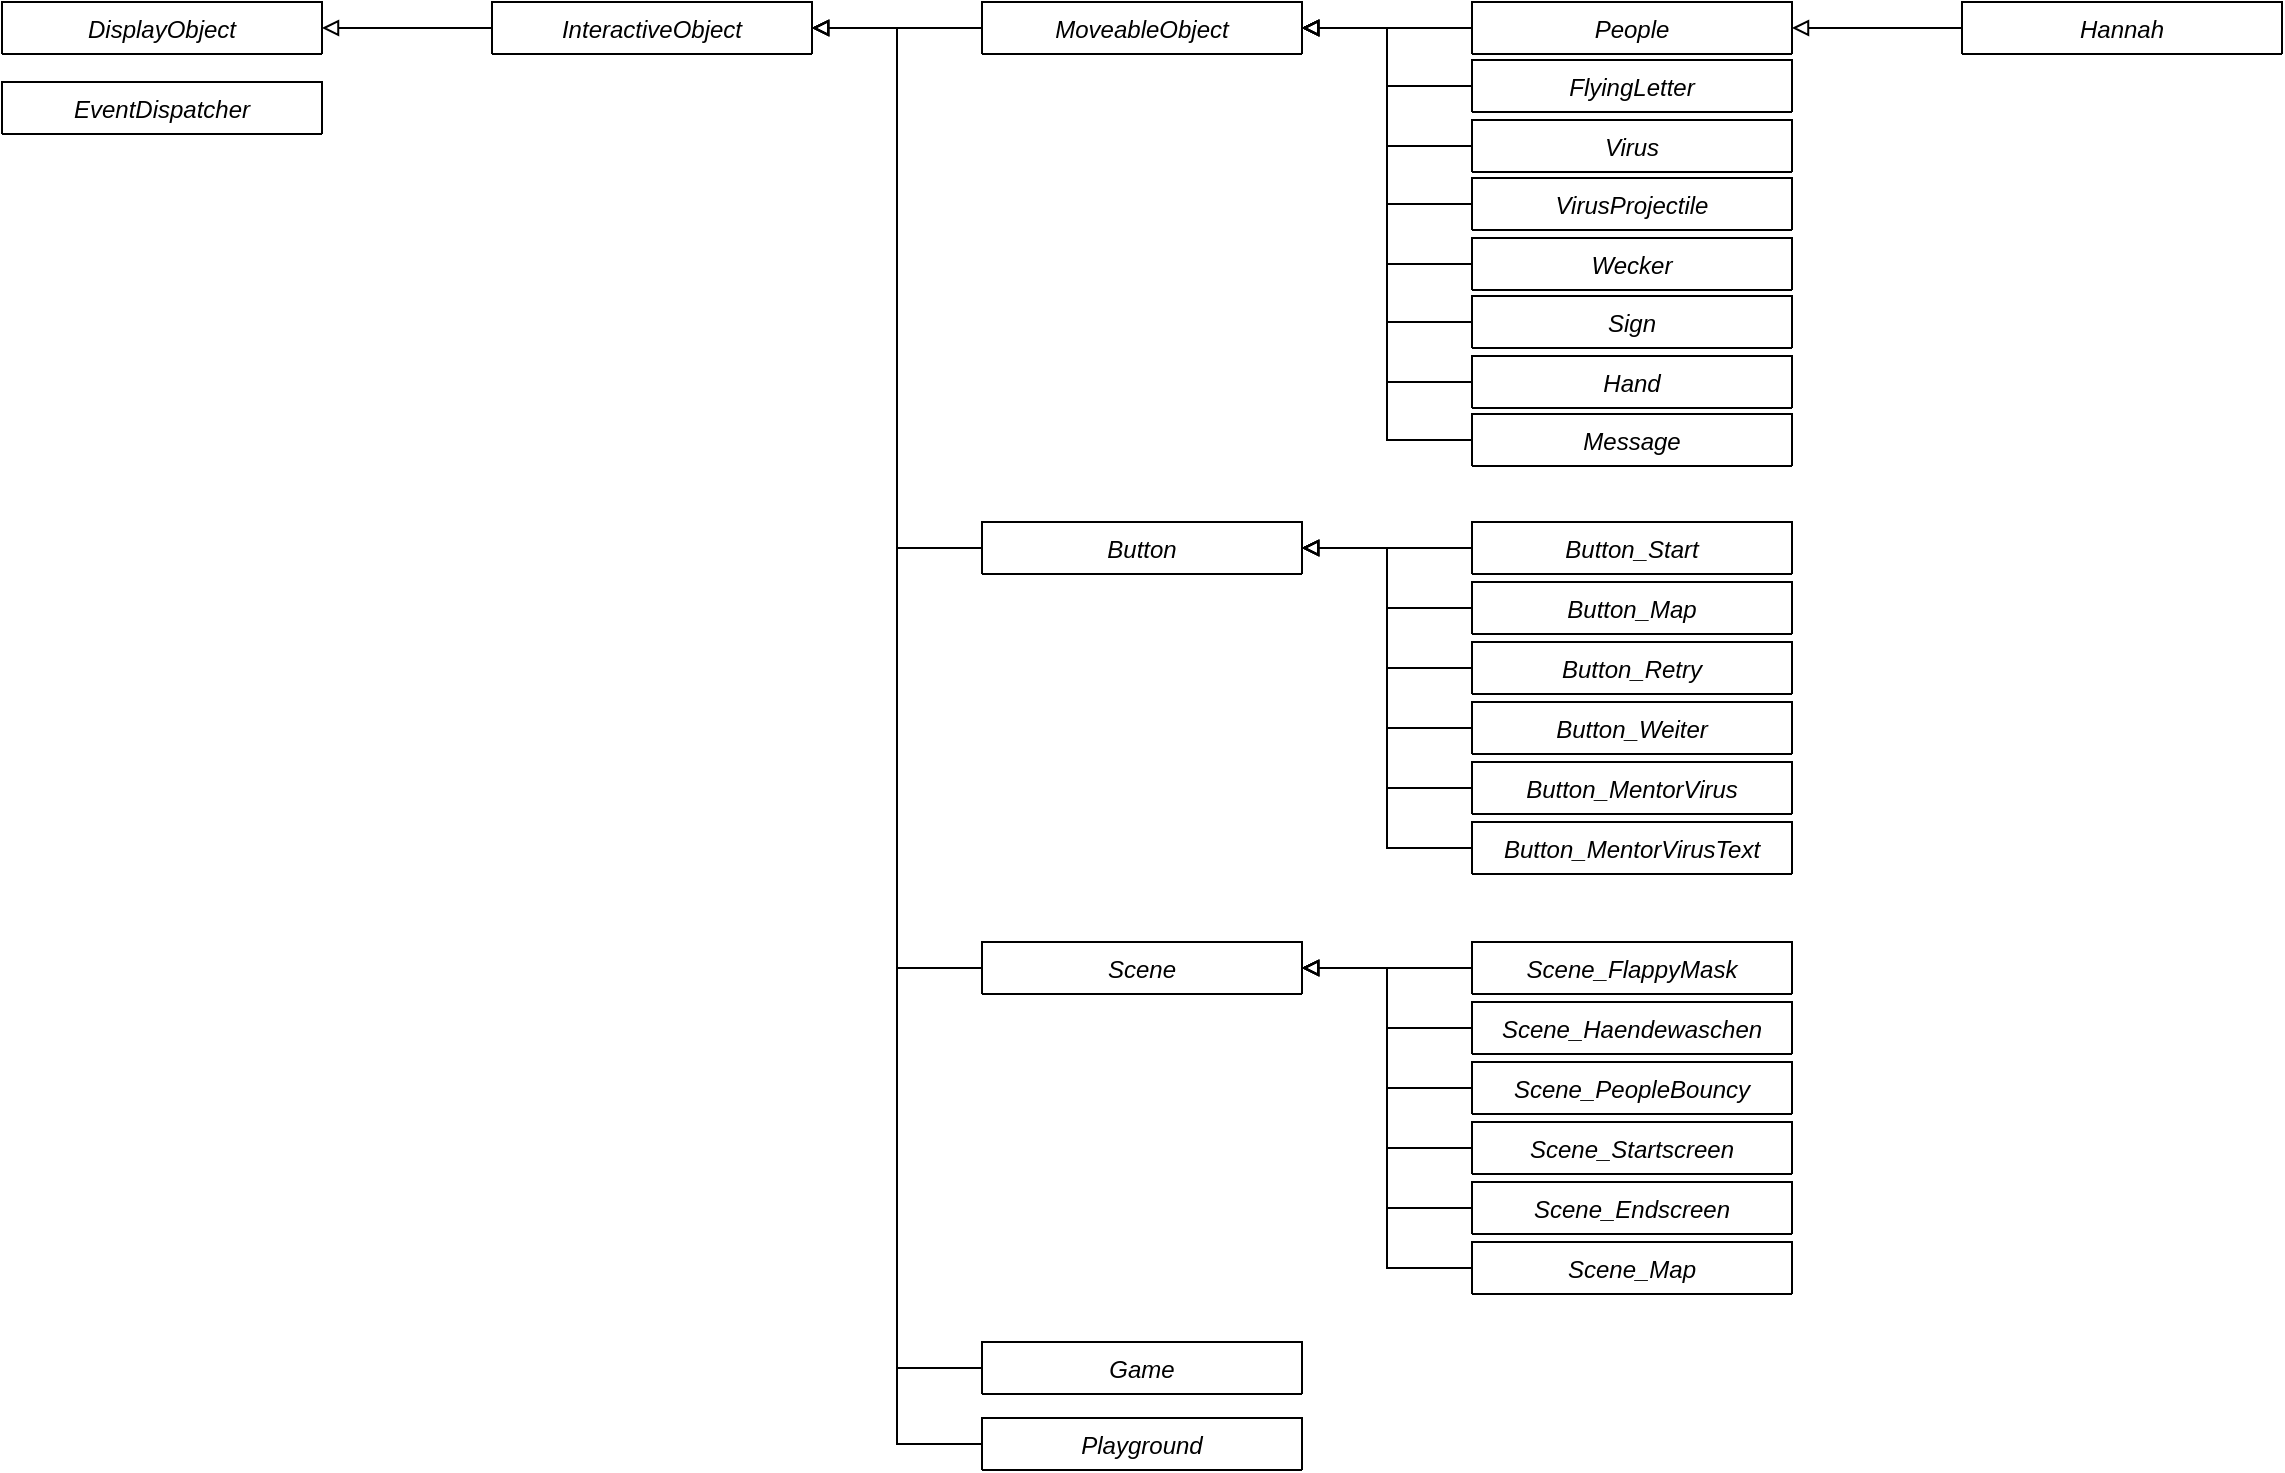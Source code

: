 <mxfile compressed="true" version="13.3.5" type="device" pages="2"><diagram id="C5RBs43oDa-KdzZeNtuy" name="Page-1"><mxGraphModel dx="1205" dy="-2612" grid="1" gridSize="10" guides="1" tooltips="1" connect="1" arrows="1" fold="1" page="1" pageScale="1" pageWidth="1169" pageHeight="827" math="0" shadow="0"><root><mxCell id="WIyWlLk6GJQsqaUBKTNV-0"/><mxCell id="WIyWlLk6GJQsqaUBKTNV-1" parent="WIyWlLk6GJQsqaUBKTNV-0"/><mxCell id="I7o8QWNqlWtL5DGN3jH3-107" style="edgeStyle=orthogonalEdgeStyle;rounded=0;orthogonalLoop=1;jettySize=auto;html=1;exitX=0;exitY=0.5;exitDx=0;exitDy=0;entryX=1;entryY=0.5;entryDx=0;entryDy=0;endArrow=block;endFill=0;" edge="1" parent="WIyWlLk6GJQsqaUBKTNV-1" source="lZYwGjYWkf5UChgeeKwx-363" target="lZYwGjYWkf5UChgeeKwx-33"><mxGeometry relative="1" as="geometry"/></mxCell><mxCell id="lZYwGjYWkf5UChgeeKwx-363" value="Playground" style="swimlane;fontStyle=2;align=center;verticalAlign=top;childLayout=stackLayout;horizontal=1;startSize=26;horizontalStack=0;resizeParent=1;resizeLast=0;collapsible=1;marginBottom=0;rounded=0;shadow=0;strokeWidth=1;" parent="WIyWlLk6GJQsqaUBKTNV-1" vertex="1" collapsed="1"><mxGeometry x="510" y="4028" width="160" height="26" as="geometry"><mxRectangle x="1350" y="990" width="230" height="170" as="alternateBounds"/></mxGeometry></mxCell><mxCell id="lZYwGjYWkf5UChgeeKwx-364" value="hitboxen []" style="text;align=left;verticalAlign=top;spacingLeft=4;spacingRight=4;overflow=hidden;rotatable=0;points=[[0,0.5],[1,0.5]];portConstraint=eastwest;rounded=0;shadow=0;html=0;fontFamily=frutiger CE 55 Roman;" parent="lZYwGjYWkf5UChgeeKwx-363" vertex="1"><mxGeometry y="26" width="160" height="26" as="geometry"/></mxCell><mxCell id="lZYwGjYWkf5UChgeeKwx-368" value="" style="line;html=1;strokeWidth=1;align=left;verticalAlign=middle;spacingTop=-1;spacingLeft=3;spacingRight=3;rotatable=0;labelPosition=right;points=[];portConstraint=eastwest;" parent="lZYwGjYWkf5UChgeeKwx-363" vertex="1"><mxGeometry y="52" width="160" height="8" as="geometry"/></mxCell><mxCell id="lZYwGjYWkf5UChgeeKwx-369" value="addHitbox(x, y, width, height, shape)" style="text;align=left;verticalAlign=top;spacingLeft=4;spacingRight=4;overflow=hidden;rotatable=0;points=[[0,0.5],[1,0.5]];portConstraint=eastwest;fontFamily=frutiger CE 55 Roman;FType=w;" parent="lZYwGjYWkf5UChgeeKwx-363" vertex="1"><mxGeometry y="60" width="160" height="26" as="geometry"/></mxCell><mxCell id="lZYwGjYWkf5UChgeeKwx-370" value="isPointOnPlayground()" style="text;align=left;verticalAlign=top;spacingLeft=4;spacingRight=4;overflow=hidden;rotatable=0;points=[[0,0.5],[1,0.5]];portConstraint=eastwest;fontFamily=frutiger CE 55 Roman;FType=w;" parent="lZYwGjYWkf5UChgeeKwx-363" vertex="1"><mxGeometry y="86" width="160" height="26" as="geometry"/></mxCell><mxCell id="lZYwGjYWkf5UChgeeKwx-371" value="getRealRandomPosition()" style="text;align=left;verticalAlign=top;spacingLeft=4;spacingRight=4;overflow=hidden;rotatable=0;points=[[0,0.5],[1,0.5]];portConstraint=eastwest;fontFamily=frutiger CE 55 Roman;FType=w;" parent="lZYwGjYWkf5UChgeeKwx-363" vertex="1"><mxGeometry y="112" width="160" height="26" as="geometry"/></mxCell><mxCell id="lZYwGjYWkf5UChgeeKwx-372" value="drawHitbox()" style="text;align=left;verticalAlign=top;spacingLeft=4;spacingRight=4;overflow=hidden;rotatable=0;points=[[0,0.5],[1,0.5]];portConstraint=eastwest;fontFamily=frutiger CE 55 Roman;FType=w;" parent="lZYwGjYWkf5UChgeeKwx-363" vertex="1"><mxGeometry y="138" width="160" height="26" as="geometry"/></mxCell><mxCell id="I7o8QWNqlWtL5DGN3jH3-105" style="edgeStyle=orthogonalEdgeStyle;rounded=0;orthogonalLoop=1;jettySize=auto;html=1;exitX=0;exitY=0.5;exitDx=0;exitDy=0;entryX=1;entryY=0.5;entryDx=0;entryDy=0;endArrow=block;endFill=0;" edge="1" parent="WIyWlLk6GJQsqaUBKTNV-1" source="lZYwGjYWkf5UChgeeKwx-242" target="lZYwGjYWkf5UChgeeKwx-33"><mxGeometry relative="1" as="geometry"/></mxCell><mxCell id="lZYwGjYWkf5UChgeeKwx-242" value="Game" style="swimlane;fontStyle=2;align=center;verticalAlign=top;childLayout=stackLayout;horizontal=1;startSize=26;horizontalStack=0;resizeParent=1;resizeLast=0;collapsible=1;marginBottom=0;rounded=0;shadow=0;strokeWidth=1;" parent="WIyWlLk6GJQsqaUBKTNV-1" vertex="1" collapsed="1"><mxGeometry x="510" y="3990" width="160" height="26" as="geometry"><mxRectangle x="900" y="760" width="210" height="424" as="alternateBounds"/></mxGeometry></mxCell><mxCell id="lZYwGjYWkf5UChgeeKwx-243" value="name" style="text;align=left;verticalAlign=top;spacingLeft=4;spacingRight=4;overflow=hidden;rotatable=0;points=[[0,0.5],[1,0.5]];portConstraint=eastwest;rounded=0;shadow=0;html=0;fontFamily=frutiger CE 55 Roman;" parent="lZYwGjYWkf5UChgeeKwx-242" vertex="1"><mxGeometry y="26" width="160" height="26" as="geometry"/></mxCell><mxCell id="lZYwGjYWkf5UChgeeKwx-244" value="currentScene" style="text;align=left;verticalAlign=top;spacingLeft=4;spacingRight=4;overflow=hidden;rotatable=0;points=[[0,0.5],[1,0.5]];portConstraint=eastwest;rounded=0;shadow=0;html=0;fontFamily=frutiger CE 55 Roman;" parent="lZYwGjYWkf5UChgeeKwx-242" vertex="1"><mxGeometry y="52" width="160" height="26" as="geometry"/></mxCell><mxCell id="lZYwGjYWkf5UChgeeKwx-245" value="scenes []" style="text;align=left;verticalAlign=top;spacingLeft=4;spacingRight=4;overflow=hidden;rotatable=0;points=[[0,0.5],[1,0.5]];portConstraint=eastwest;rounded=0;shadow=0;html=0;fontFamily=frutiger CE 55 Roman;" parent="lZYwGjYWkf5UChgeeKwx-242" vertex="1"><mxGeometry y="78" width="160" height="26" as="geometry"/></mxCell><mxCell id="lZYwGjYWkf5UChgeeKwx-249" value="started" style="text;align=left;verticalAlign=top;spacingLeft=4;spacingRight=4;overflow=hidden;rotatable=0;points=[[0,0.5],[1,0.5]];portConstraint=eastwest;rounded=0;shadow=0;html=0;fontFamily=frutiger CE 55 Roman;" parent="lZYwGjYWkf5UChgeeKwx-242" vertex="1"><mxGeometry y="104" width="160" height="26" as="geometry"/></mxCell><mxCell id="lZYwGjYWkf5UChgeeKwx-250" value="gameScores {}" style="text;align=left;verticalAlign=top;spacingLeft=4;spacingRight=4;overflow=hidden;rotatable=0;points=[[0,0.5],[1,0.5]];portConstraint=eastwest;rounded=0;shadow=0;html=0;fontFamily=frutiger CE 55 Roman;" parent="lZYwGjYWkf5UChgeeKwx-242" vertex="1"><mxGeometry y="130" width="160" height="26" as="geometry"/></mxCell><mxCell id="lZYwGjYWkf5UChgeeKwx-246" value="" style="line;html=1;strokeWidth=1;align=left;verticalAlign=middle;spacingTop=-1;spacingLeft=3;spacingRight=3;rotatable=0;labelPosition=right;points=[];portConstraint=eastwest;" parent="lZYwGjYWkf5UChgeeKwx-242" vertex="1"><mxGeometry y="156" width="160" height="8" as="geometry"/></mxCell><mxCell id="lZYwGjYWkf5UChgeeKwx-247" value="init()" style="text;align=left;verticalAlign=top;spacingLeft=4;spacingRight=4;overflow=hidden;rotatable=0;points=[[0,0.5],[1,0.5]];portConstraint=eastwest;fontFamily=frutiger CE 55 Roman;FType=w;" parent="lZYwGjYWkf5UChgeeKwx-242" vertex="1"><mxGeometry y="164" width="160" height="26" as="geometry"/></mxCell><mxCell id="lZYwGjYWkf5UChgeeKwx-248" value="onInit()" style="text;align=left;verticalAlign=top;spacingLeft=4;spacingRight=4;overflow=hidden;rotatable=0;points=[[0,0.5],[1,0.5]];portConstraint=eastwest;fontFamily=frutiger CE 55 Roman;FType=w;" parent="lZYwGjYWkf5UChgeeKwx-242" vertex="1"><mxGeometry y="190" width="160" height="26" as="geometry"/></mxCell><mxCell id="lZYwGjYWkf5UChgeeKwx-251" value="addScene(scene)" style="text;align=left;verticalAlign=top;spacingLeft=4;spacingRight=4;overflow=hidden;rotatable=0;points=[[0,0.5],[1,0.5]];portConstraint=eastwest;fontFamily=frutiger CE 55 Roman;FType=w;" parent="lZYwGjYWkf5UChgeeKwx-242" vertex="1"><mxGeometry y="216" width="160" height="26" as="geometry"/></mxCell><mxCell id="lZYwGjYWkf5UChgeeKwx-252" value="start()" style="text;align=left;verticalAlign=top;spacingLeft=4;spacingRight=4;overflow=hidden;rotatable=0;points=[[0,0.5],[1,0.5]];portConstraint=eastwest;fontFamily=frutiger CE 55 Roman;FType=w;" parent="lZYwGjYWkf5UChgeeKwx-242" vertex="1"><mxGeometry y="242" width="160" height="26" as="geometry"/></mxCell><mxCell id="lZYwGjYWkf5UChgeeKwx-253" value="getCurrentScene()" style="text;align=left;verticalAlign=top;spacingLeft=4;spacingRight=4;overflow=hidden;rotatable=0;points=[[0,0.5],[1,0.5]];portConstraint=eastwest;fontFamily=frutiger CE 55 Roman;FType=w;" parent="lZYwGjYWkf5UChgeeKwx-242" vertex="1"><mxGeometry y="268" width="160" height="26" as="geometry"/></mxCell><mxCell id="lZYwGjYWkf5UChgeeKwx-254" value="nextScene(specific = null)" style="text;align=left;verticalAlign=top;spacingLeft=4;spacingRight=4;overflow=hidden;rotatable=0;points=[[0,0.5],[1,0.5]];portConstraint=eastwest;fontFamily=frutiger CE 55 Roman;FType=w;" parent="lZYwGjYWkf5UChgeeKwx-242" vertex="1"><mxGeometry y="294" width="160" height="26" as="geometry"/></mxCell><mxCell id="lZYwGjYWkf5UChgeeKwx-255" value="switchToMap(mapState)" style="text;align=left;verticalAlign=top;spacingLeft=4;spacingRight=4;overflow=hidden;rotatable=0;points=[[0,0.5],[1,0.5]];portConstraint=eastwest;fontFamily=frutiger CE 55 Roman;FType=w;" parent="lZYwGjYWkf5UChgeeKwx-242" vertex="1"><mxGeometry y="320" width="160" height="26" as="geometry"/></mxCell><mxCell id="lZYwGjYWkf5UChgeeKwx-256" value="getSceneByName(name)" style="text;align=left;verticalAlign=top;spacingLeft=4;spacingRight=4;overflow=hidden;rotatable=0;points=[[0,0.5],[1,0.5]];portConstraint=eastwest;fontFamily=frutiger CE 55 Roman;FType=w;" parent="lZYwGjYWkf5UChgeeKwx-242" vertex="1"><mxGeometry y="346" width="160" height="26" as="geometry"/></mxCell><mxCell id="lZYwGjYWkf5UChgeeKwx-258" value="getGameScore(scene)" style="text;align=left;verticalAlign=top;spacingLeft=4;spacingRight=4;overflow=hidden;rotatable=0;points=[[0,0.5],[1,0.5]];portConstraint=eastwest;fontFamily=frutiger CE 55 Roman;FType=w;" parent="lZYwGjYWkf5UChgeeKwx-242" vertex="1"><mxGeometry y="372" width="160" height="26" as="geometry"/></mxCell><mxCell id="lZYwGjYWkf5UChgeeKwx-259" value="setGameScore(game, score)" style="text;align=left;verticalAlign=top;spacingLeft=4;spacingRight=4;overflow=hidden;rotatable=0;points=[[0,0.5],[1,0.5]];portConstraint=eastwest;fontFamily=frutiger CE 55 Roman;FType=w;" parent="lZYwGjYWkf5UChgeeKwx-242" vertex="1"><mxGeometry y="398" width="160" height="26" as="geometry"/></mxCell><mxCell id="I7o8QWNqlWtL5DGN3jH3-103" style="edgeStyle=orthogonalEdgeStyle;rounded=0;orthogonalLoop=1;jettySize=auto;html=1;exitX=0;exitY=0.5;exitDx=0;exitDy=0;entryX=1;entryY=0.5;entryDx=0;entryDy=0;endArrow=block;endFill=0;" edge="1" parent="WIyWlLk6GJQsqaUBKTNV-1" source="lZYwGjYWkf5UChgeeKwx-374" target="lZYwGjYWkf5UChgeeKwx-33"><mxGeometry relative="1" as="geometry"/></mxCell><mxCell id="lZYwGjYWkf5UChgeeKwx-374" value="Scene" style="swimlane;fontStyle=2;align=center;verticalAlign=top;childLayout=stackLayout;horizontal=1;startSize=26;horizontalStack=0;resizeParent=1;resizeLast=0;collapsible=1;marginBottom=0;rounded=0;shadow=0;strokeWidth=1;" parent="WIyWlLk6GJQsqaUBKTNV-1" vertex="1" collapsed="1"><mxGeometry x="510" y="3790" width="160" height="26" as="geometry"><mxRectangle x="1350" y="1210" width="200" height="120" as="alternateBounds"/></mxGeometry></mxCell><mxCell id="lZYwGjYWkf5UChgeeKwx-375" value="name" style="text;align=left;verticalAlign=top;spacingLeft=4;spacingRight=4;overflow=hidden;rotatable=0;points=[[0,0.5],[1,0.5]];portConstraint=eastwest;rounded=0;shadow=0;html=0;fontFamily=frutiger CE 55 Roman;" parent="lZYwGjYWkf5UChgeeKwx-374" vertex="1"><mxGeometry y="26" width="160" height="26" as="geometry"/></mxCell><mxCell id="lZYwGjYWkf5UChgeeKwx-376" value="" style="line;html=1;strokeWidth=1;align=left;verticalAlign=middle;spacingTop=-1;spacingLeft=3;spacingRight=3;rotatable=0;labelPosition=right;points=[];portConstraint=eastwest;" parent="lZYwGjYWkf5UChgeeKwx-374" vertex="1"><mxGeometry y="52" width="160" height="8" as="geometry"/></mxCell><mxCell id="lZYwGjYWkf5UChgeeKwx-378" value="restartScene()" style="text;align=left;verticalAlign=top;spacingLeft=4;spacingRight=4;overflow=hidden;rotatable=0;points=[[0,0.5],[1,0.5]];portConstraint=eastwest;fontFamily=frutiger CE 55 Roman;FType=w;" parent="lZYwGjYWkf5UChgeeKwx-374" vertex="1"><mxGeometry y="60" width="160" height="26" as="geometry"/></mxCell><mxCell id="lZYwGjYWkf5UChgeeKwx-379" value="restart()" style="text;align=left;verticalAlign=top;spacingLeft=4;spacingRight=4;overflow=hidden;rotatable=0;points=[[0,0.5],[1,0.5]];portConstraint=eastwest;fontFamily=frutiger CE 55 Roman;FType=w;" parent="lZYwGjYWkf5UChgeeKwx-374" vertex="1"><mxGeometry y="86" width="160" height="26" as="geometry"/></mxCell><mxCell id="I7o8QWNqlWtL5DGN3jH3-96" style="edgeStyle=orthogonalEdgeStyle;rounded=0;orthogonalLoop=1;jettySize=auto;html=1;exitX=0;exitY=0.5;exitDx=0;exitDy=0;entryX=1;entryY=0.5;entryDx=0;entryDy=0;endArrow=block;endFill=0;" edge="1" parent="WIyWlLk6GJQsqaUBKTNV-1" source="lZYwGjYWkf5UChgeeKwx-387" target="lZYwGjYWkf5UChgeeKwx-374"><mxGeometry relative="1" as="geometry"/></mxCell><mxCell id="lZYwGjYWkf5UChgeeKwx-387" value="Scene_FlappyMask" style="swimlane;fontStyle=2;align=center;verticalAlign=top;childLayout=stackLayout;horizontal=1;startSize=26;horizontalStack=0;resizeParent=1;resizeLast=0;collapsible=1;marginBottom=0;rounded=0;shadow=0;strokeWidth=1;flipV=0;" parent="WIyWlLk6GJQsqaUBKTNV-1" vertex="1" collapsed="1"><mxGeometry x="755" y="3790" width="160" height="26" as="geometry"><mxRectangle x="1580" y="1210" width="200" height="120" as="alternateBounds"/></mxGeometry></mxCell><mxCell id="lZYwGjYWkf5UChgeeKwx-388" value="  " style="text;align=left;verticalAlign=top;spacingLeft=4;spacingRight=4;overflow=hidden;rotatable=0;points=[[0,0.5],[1,0.5]];portConstraint=eastwest;rounded=0;shadow=0;html=0;fontFamily=frutiger CE 55 Roman;" parent="lZYwGjYWkf5UChgeeKwx-387" vertex="1"><mxGeometry y="26" width="160" height="26" as="geometry"/></mxCell><mxCell id="lZYwGjYWkf5UChgeeKwx-389" value="" style="line;html=1;strokeWidth=1;align=left;verticalAlign=middle;spacingTop=-1;spacingLeft=3;spacingRight=3;rotatable=0;labelPosition=right;points=[];portConstraint=eastwest;" parent="lZYwGjYWkf5UChgeeKwx-387" vertex="1"><mxGeometry y="52" width="160" height="8" as="geometry"/></mxCell><mxCell id="lZYwGjYWkf5UChgeeKwx-390" value="  " style="text;align=left;verticalAlign=top;spacingLeft=4;spacingRight=4;overflow=hidden;rotatable=0;points=[[0,0.5],[1,0.5]];portConstraint=eastwest;fontFamily=frutiger CE 55 Roman;FType=w;" parent="lZYwGjYWkf5UChgeeKwx-387" vertex="1"><mxGeometry y="60" width="160" height="26" as="geometry"/></mxCell><mxCell id="lZYwGjYWkf5UChgeeKwx-391" value="  " style="text;align=left;verticalAlign=top;spacingLeft=4;spacingRight=4;overflow=hidden;rotatable=0;points=[[0,0.5],[1,0.5]];portConstraint=eastwest;fontFamily=frutiger CE 55 Roman;FType=w;" parent="lZYwGjYWkf5UChgeeKwx-387" vertex="1"><mxGeometry y="86" width="160" height="26" as="geometry"/></mxCell><mxCell id="I7o8QWNqlWtL5DGN3jH3-97" style="edgeStyle=orthogonalEdgeStyle;rounded=0;orthogonalLoop=1;jettySize=auto;html=1;exitX=0;exitY=0.5;exitDx=0;exitDy=0;entryX=1;entryY=0.5;entryDx=0;entryDy=0;endArrow=block;endFill=0;" edge="1" parent="WIyWlLk6GJQsqaUBKTNV-1" source="lZYwGjYWkf5UChgeeKwx-392" target="lZYwGjYWkf5UChgeeKwx-374"><mxGeometry relative="1" as="geometry"/></mxCell><mxCell id="lZYwGjYWkf5UChgeeKwx-392" value="Scene_Haendewaschen" style="swimlane;fontStyle=2;align=center;verticalAlign=top;childLayout=stackLayout;horizontal=1;startSize=26;horizontalStack=0;resizeParent=1;resizeLast=0;collapsible=1;marginBottom=0;rounded=0;shadow=0;strokeWidth=1;flipV=0;" parent="WIyWlLk6GJQsqaUBKTNV-1" vertex="1" collapsed="1"><mxGeometry x="755" y="3820" width="160" height="26" as="geometry"><mxRectangle x="1230" y="1350" width="200" height="660" as="alternateBounds"/></mxGeometry></mxCell><mxCell id="lZYwGjYWkf5UChgeeKwx-393" value="weiterButton" style="text;align=left;verticalAlign=top;spacingLeft=4;spacingRight=4;overflow=hidden;rotatable=0;points=[[0,0.5],[1,0.5]];portConstraint=eastwest;rounded=0;shadow=0;html=0;fontFamily=frutiger CE 55 Roman;" parent="lZYwGjYWkf5UChgeeKwx-392" vertex="1"><mxGeometry y="26" width="160" height="26" as="geometry"/></mxCell><mxCell id="lZYwGjYWkf5UChgeeKwx-397" value="retryButton" style="text;align=left;verticalAlign=top;spacingLeft=4;spacingRight=4;overflow=hidden;rotatable=0;points=[[0,0.5],[1,0.5]];portConstraint=eastwest;rounded=0;shadow=0;html=0;fontFamily=frutiger CE 55 Roman;" parent="lZYwGjYWkf5UChgeeKwx-392" vertex="1"><mxGeometry y="52" width="160" height="26" as="geometry"/></mxCell><mxCell id="lZYwGjYWkf5UChgeeKwx-398" value="hand" style="text;align=left;verticalAlign=top;spacingLeft=4;spacingRight=4;overflow=hidden;rotatable=0;points=[[0,0.5],[1,0.5]];portConstraint=eastwest;rounded=0;shadow=0;html=0;fontFamily=frutiger CE 55 Roman;" parent="lZYwGjYWkf5UChgeeKwx-392" vertex="1"><mxGeometry y="78" width="160" height="26" as="geometry"/></mxCell><mxCell id="lZYwGjYWkf5UChgeeKwx-399" value="virus" style="text;align=left;verticalAlign=top;spacingLeft=4;spacingRight=4;overflow=hidden;rotatable=0;points=[[0,0.5],[1,0.5]];portConstraint=eastwest;rounded=0;shadow=0;html=0;fontFamily=frutiger CE 55 Roman;" parent="lZYwGjYWkf5UChgeeKwx-392" vertex="1"><mxGeometry y="104" width="160" height="26" as="geometry"/></mxCell><mxCell id="lZYwGjYWkf5UChgeeKwx-400" value="mentorVirus" style="text;align=left;verticalAlign=top;spacingLeft=4;spacingRight=4;overflow=hidden;rotatable=0;points=[[0,0.5],[1,0.5]];portConstraint=eastwest;rounded=0;shadow=0;html=0;fontFamily=frutiger CE 55 Roman;" parent="lZYwGjYWkf5UChgeeKwx-392" vertex="1"><mxGeometry y="130" width="160" height="26" as="geometry"/></mxCell><mxCell id="lZYwGjYWkf5UChgeeKwx-401" value="sign_name" style="text;align=left;verticalAlign=top;spacingLeft=4;spacingRight=4;overflow=hidden;rotatable=0;points=[[0,0.5],[1,0.5]];portConstraint=eastwest;rounded=0;shadow=0;html=0;fontFamily=frutiger CE 55 Roman;" parent="lZYwGjYWkf5UChgeeKwx-392" vertex="1"><mxGeometry y="156" width="160" height="26" as="geometry"/></mxCell><mxCell id="lZYwGjYWkf5UChgeeKwx-402" value="sign_level" style="text;align=left;verticalAlign=top;spacingLeft=4;spacingRight=4;overflow=hidden;rotatable=0;points=[[0,0.5],[1,0.5]];portConstraint=eastwest;rounded=0;shadow=0;html=0;fontFamily=frutiger CE 55 Roman;" parent="lZYwGjYWkf5UChgeeKwx-392" vertex="1"><mxGeometry y="182" width="160" height="26" as="geometry"/></mxCell><mxCell id="lZYwGjYWkf5UChgeeKwx-403" value="level" style="text;align=left;verticalAlign=top;spacingLeft=4;spacingRight=4;overflow=hidden;rotatable=0;points=[[0,0.5],[1,0.5]];portConstraint=eastwest;rounded=0;shadow=0;html=0;fontFamily=frutiger CE 55 Roman;" parent="lZYwGjYWkf5UChgeeKwx-392" vertex="1"><mxGeometry y="208" width="160" height="26" as="geometry"/></mxCell><mxCell id="lZYwGjYWkf5UChgeeKwx-404" value="handColor []" style="text;align=left;verticalAlign=top;spacingLeft=4;spacingRight=4;overflow=hidden;rotatable=0;points=[[0,0.5],[1,0.5]];portConstraint=eastwest;rounded=0;shadow=0;html=0;fontFamily=frutiger CE 55 Roman;" parent="lZYwGjYWkf5UChgeeKwx-392" vertex="1"><mxGeometry y="234" width="160" height="26" as="geometry"/></mxCell><mxCell id="lZYwGjYWkf5UChgeeKwx-405" value="currentColor " style="text;align=left;verticalAlign=top;spacingLeft=4;spacingRight=4;overflow=hidden;rotatable=0;points=[[0,0.5],[1,0.5]];portConstraint=eastwest;rounded=0;shadow=0;html=0;fontFamily=frutiger CE 55 Roman;" parent="lZYwGjYWkf5UChgeeKwx-392" vertex="1"><mxGeometry y="260" width="160" height="26" as="geometry"/></mxCell><mxCell id="lZYwGjYWkf5UChgeeKwx-406" value="animationRow []" style="text;align=left;verticalAlign=top;spacingLeft=4;spacingRight=4;overflow=hidden;rotatable=0;points=[[0,0.5],[1,0.5]];portConstraint=eastwest;rounded=0;shadow=0;html=0;fontFamily=frutiger CE 55 Roman;" parent="lZYwGjYWkf5UChgeeKwx-392" vertex="1"><mxGeometry y="286" width="160" height="26" as="geometry"/></mxCell><mxCell id="lZYwGjYWkf5UChgeeKwx-407" value="animationIndexNow" style="text;align=left;verticalAlign=top;spacingLeft=4;spacingRight=4;overflow=hidden;rotatable=0;points=[[0,0.5],[1,0.5]];portConstraint=eastwest;rounded=0;shadow=0;html=0;fontFamily=frutiger CE 55 Roman;" parent="lZYwGjYWkf5UChgeeKwx-392" vertex="1"><mxGeometry y="312" width="160" height="26" as="geometry"/></mxCell><mxCell id="lZYwGjYWkf5UChgeeKwx-408" value="safePlace []" style="text;align=left;verticalAlign=top;spacingLeft=4;spacingRight=4;overflow=hidden;rotatable=0;points=[[0,0.5],[1,0.5]];portConstraint=eastwest;rounded=0;shadow=0;html=0;fontFamily=frutiger CE 55 Roman;" parent="lZYwGjYWkf5UChgeeKwx-392" vertex="1"><mxGeometry y="338" width="160" height="26" as="geometry"/></mxCell><mxCell id="lZYwGjYWkf5UChgeeKwx-410" value="virusPositions []" style="text;align=left;verticalAlign=top;spacingLeft=4;spacingRight=4;overflow=hidden;rotatable=0;points=[[0,0.5],[1,0.5]];portConstraint=eastwest;rounded=0;shadow=0;html=0;fontFamily=frutiger CE 55 Roman;" parent="lZYwGjYWkf5UChgeeKwx-392" vertex="1"><mxGeometry y="364" width="160" height="26" as="geometry"/></mxCell><mxCell id="lZYwGjYWkf5UChgeeKwx-411" value="trys" style="text;align=left;verticalAlign=top;spacingLeft=4;spacingRight=4;overflow=hidden;rotatable=0;points=[[0,0.5],[1,0.5]];portConstraint=eastwest;rounded=0;shadow=0;html=0;fontFamily=frutiger CE 55 Roman;" parent="lZYwGjYWkf5UChgeeKwx-392" vertex="1"><mxGeometry y="390" width="160" height="26" as="geometry"/></mxCell><mxCell id="lZYwGjYWkf5UChgeeKwx-394" value="" style="line;html=1;strokeWidth=1;align=left;verticalAlign=middle;spacingTop=-1;spacingLeft=3;spacingRight=3;rotatable=0;labelPosition=right;points=[];portConstraint=eastwest;" parent="lZYwGjYWkf5UChgeeKwx-392" vertex="1"><mxGeometry y="416" width="160" height="8" as="geometry"/></mxCell><mxCell id="lZYwGjYWkf5UChgeeKwx-395" value="init()" style="text;align=left;verticalAlign=top;spacingLeft=4;spacingRight=4;overflow=hidden;rotatable=0;points=[[0,0.5],[1,0.5]];portConstraint=eastwest;fontFamily=frutiger CE 55 Roman;FType=w;" parent="lZYwGjYWkf5UChgeeKwx-392" vertex="1"><mxGeometry y="424" width="160" height="26" as="geometry"/></mxCell><mxCell id="lZYwGjYWkf5UChgeeKwx-396" value="virusReleased()" style="text;align=left;verticalAlign=top;spacingLeft=4;spacingRight=4;overflow=hidden;rotatable=0;points=[[0,0.5],[1,0.5]];portConstraint=eastwest;fontFamily=frutiger CE 55 Roman;FType=w;" parent="lZYwGjYWkf5UChgeeKwx-392" vertex="1"><mxGeometry y="450" width="160" height="26" as="geometry"/></mxCell><mxCell id="lZYwGjYWkf5UChgeeKwx-412" value="update()" style="text;align=left;verticalAlign=top;spacingLeft=4;spacingRight=4;overflow=hidden;rotatable=0;points=[[0,0.5],[1,0.5]];portConstraint=eastwest;fontFamily=frutiger CE 55 Roman;FType=w;" parent="lZYwGjYWkf5UChgeeKwx-392" vertex="1"><mxGeometry y="476" width="160" height="26" as="geometry"/></mxCell><mxCell id="lZYwGjYWkf5UChgeeKwx-413" value="showEnd()" style="text;align=left;verticalAlign=top;spacingLeft=4;spacingRight=4;overflow=hidden;rotatable=0;points=[[0,0.5],[1,0.5]];portConstraint=eastwest;fontFamily=frutiger CE 55 Roman;FType=w;" parent="lZYwGjYWkf5UChgeeKwx-392" vertex="1"><mxGeometry y="502" width="160" height="26" as="geometry"/></mxCell><mxCell id="lZYwGjYWkf5UChgeeKwx-414" value="playAnimation()" style="text;align=left;verticalAlign=top;spacingLeft=4;spacingRight=4;overflow=hidden;rotatable=0;points=[[0,0.5],[1,0.5]];portConstraint=eastwest;fontFamily=frutiger CE 55 Roman;FType=w;" parent="lZYwGjYWkf5UChgeeKwx-392" vertex="1"><mxGeometry y="528" width="160" height="26" as="geometry"/></mxCell><mxCell id="lZYwGjYWkf5UChgeeKwx-415" value="isVirusSafe()" style="text;align=left;verticalAlign=top;spacingLeft=4;spacingRight=4;overflow=hidden;rotatable=0;points=[[0,0.5],[1,0.5]];portConstraint=eastwest;fontFamily=frutiger CE 55 Roman;FType=w;" parent="lZYwGjYWkf5UChgeeKwx-392" vertex="1"><mxGeometry y="554" width="160" height="26" as="geometry"/></mxCell><mxCell id="lZYwGjYWkf5UChgeeKwx-416" value="setUpLevel()" style="text;align=left;verticalAlign=top;spacingLeft=4;spacingRight=4;overflow=hidden;rotatable=0;points=[[0,0.5],[1,0.5]];portConstraint=eastwest;fontFamily=frutiger CE 55 Roman;FType=w;" parent="lZYwGjYWkf5UChgeeKwx-392" vertex="1"><mxGeometry y="580" width="160" height="26" as="geometry"/></mxCell><mxCell id="lZYwGjYWkf5UChgeeKwx-417" value="showHeatmap()" style="text;align=left;verticalAlign=top;spacingLeft=4;spacingRight=4;overflow=hidden;rotatable=0;points=[[0,0.5],[1,0.5]];portConstraint=eastwest;fontFamily=frutiger CE 55 Roman;FType=w;" parent="lZYwGjYWkf5UChgeeKwx-392" vertex="1"><mxGeometry y="606" width="160" height="26" as="geometry"/></mxCell><mxCell id="lZYwGjYWkf5UChgeeKwx-418" value="newHandColor()" style="text;align=left;verticalAlign=top;spacingLeft=4;spacingRight=4;overflow=hidden;rotatable=0;points=[[0,0.5],[1,0.5]];portConstraint=eastwest;fontFamily=frutiger CE 55 Roman;FType=w;" parent="lZYwGjYWkf5UChgeeKwx-392" vertex="1"><mxGeometry y="632" width="160" height="26" as="geometry"/></mxCell><mxCell id="I7o8QWNqlWtL5DGN3jH3-98" style="edgeStyle=orthogonalEdgeStyle;rounded=0;orthogonalLoop=1;jettySize=auto;html=1;exitX=0;exitY=0.5;exitDx=0;exitDy=0;entryX=1;entryY=0.5;entryDx=0;entryDy=0;endArrow=block;endFill=0;" edge="1" parent="WIyWlLk6GJQsqaUBKTNV-1" source="lZYwGjYWkf5UChgeeKwx-420" target="lZYwGjYWkf5UChgeeKwx-374"><mxGeometry relative="1" as="geometry"/></mxCell><mxCell id="lZYwGjYWkf5UChgeeKwx-420" value="Scene_PeopleBouncy" style="swimlane;fontStyle=2;align=center;verticalAlign=top;childLayout=stackLayout;horizontal=1;startSize=26;horizontalStack=0;resizeParent=1;resizeLast=0;collapsible=1;marginBottom=0;rounded=0;shadow=0;strokeWidth=1;flipV=0;" parent="WIyWlLk6GJQsqaUBKTNV-1" vertex="1" collapsed="1"><mxGeometry x="755" y="3850" width="160" height="26" as="geometry"><mxRectangle x="1450" y="1350" width="260" height="898" as="alternateBounds"/></mxGeometry></mxCell><mxCell id="lZYwGjYWkf5UChgeeKwx-428" value="level" style="text;align=left;verticalAlign=top;spacingLeft=4;spacingRight=4;overflow=hidden;rotatable=0;points=[[0,0.5],[1,0.5]];portConstraint=eastwest;rounded=0;shadow=0;html=0;fontFamily=frutiger CE 55 Roman;" parent="lZYwGjYWkf5UChgeeKwx-420" vertex="1"><mxGeometry y="26" width="160" height="26" as="geometry"/></mxCell><mxCell id="lZYwGjYWkf5UChgeeKwx-427" value="sign_level" style="text;align=left;verticalAlign=top;spacingLeft=4;spacingRight=4;overflow=hidden;rotatable=0;points=[[0,0.5],[1,0.5]];portConstraint=eastwest;rounded=0;shadow=0;html=0;fontFamily=frutiger CE 55 Roman;" parent="lZYwGjYWkf5UChgeeKwx-420" vertex="1"><mxGeometry y="52" width="160" height="26" as="geometry"/></mxCell><mxCell id="lZYwGjYWkf5UChgeeKwx-426" value="sign_name" style="text;align=left;verticalAlign=top;spacingLeft=4;spacingRight=4;overflow=hidden;rotatable=0;points=[[0,0.5],[1,0.5]];portConstraint=eastwest;rounded=0;shadow=0;html=0;fontFamily=frutiger CE 55 Roman;" parent="lZYwGjYWkf5UChgeeKwx-420" vertex="1"><mxGeometry y="78" width="160" height="26" as="geometry"/></mxCell><mxCell id="lZYwGjYWkf5UChgeeKwx-422" value="wecker" style="text;align=left;verticalAlign=top;spacingLeft=4;spacingRight=4;overflow=hidden;rotatable=0;points=[[0,0.5],[1,0.5]];portConstraint=eastwest;rounded=0;shadow=0;html=0;fontFamily=frutiger CE 55 Roman;" parent="lZYwGjYWkf5UChgeeKwx-420" vertex="1"><mxGeometry y="104" width="160" height="26" as="geometry"/></mxCell><mxCell id="lZYwGjYWkf5UChgeeKwx-423" value="playground" style="text;align=left;verticalAlign=top;spacingLeft=4;spacingRight=4;overflow=hidden;rotatable=0;points=[[0,0.5],[1,0.5]];portConstraint=eastwest;rounded=0;shadow=0;html=0;fontFamily=frutiger CE 55 Roman;" parent="lZYwGjYWkf5UChgeeKwx-420" vertex="1"><mxGeometry y="130" width="160" height="26" as="geometry"/></mxCell><mxCell id="lZYwGjYWkf5UChgeeKwx-424" value="people []" style="text;align=left;verticalAlign=top;spacingLeft=4;spacingRight=4;overflow=hidden;rotatable=0;points=[[0,0.5],[1,0.5]];portConstraint=eastwest;rounded=0;shadow=0;html=0;fontFamily=frutiger CE 55 Roman;" parent="lZYwGjYWkf5UChgeeKwx-420" vertex="1"><mxGeometry y="156" width="160" height="26" as="geometry"/></mxCell><mxCell id="lZYwGjYWkf5UChgeeKwx-425" value="viruses []" style="text;align=left;verticalAlign=top;spacingLeft=4;spacingRight=4;overflow=hidden;rotatable=0;points=[[0,0.5],[1,0.5]];portConstraint=eastwest;rounded=0;shadow=0;html=0;fontFamily=frutiger CE 55 Roman;" parent="lZYwGjYWkf5UChgeeKwx-420" vertex="1"><mxGeometry y="182" width="160" height="26" as="geometry"/></mxCell><mxCell id="lZYwGjYWkf5UChgeeKwx-429" value="currentPlayer" style="text;align=left;verticalAlign=top;spacingLeft=4;spacingRight=4;overflow=hidden;rotatable=0;points=[[0,0.5],[1,0.5]];portConstraint=eastwest;rounded=0;shadow=0;html=0;fontFamily=frutiger CE 55 Roman;" parent="lZYwGjYWkf5UChgeeKwx-420" vertex="1"><mxGeometry y="208" width="160" height="26" as="geometry"/></mxCell><mxCell id="lZYwGjYWkf5UChgeeKwx-421" value="weiterButton" style="text;align=left;verticalAlign=top;spacingLeft=4;spacingRight=4;overflow=hidden;rotatable=0;points=[[0,0.5],[1,0.5]];portConstraint=eastwest;rounded=0;shadow=0;html=0;fontFamily=frutiger CE 55 Roman;" parent="lZYwGjYWkf5UChgeeKwx-420" vertex="1"><mxGeometry y="234" width="160" height="26" as="geometry"/></mxCell><mxCell id="lZYwGjYWkf5UChgeeKwx-430" value="startScene" style="text;align=left;verticalAlign=top;spacingLeft=4;spacingRight=4;overflow=hidden;rotatable=0;points=[[0,0.5],[1,0.5]];portConstraint=eastwest;rounded=0;shadow=0;html=0;fontFamily=frutiger CE 55 Roman;" parent="lZYwGjYWkf5UChgeeKwx-420" vertex="1"><mxGeometry y="260" width="160" height="26" as="geometry"/></mxCell><mxCell id="lZYwGjYWkf5UChgeeKwx-431" value="mentorVirus" style="text;align=left;verticalAlign=top;spacingLeft=4;spacingRight=4;overflow=hidden;rotatable=0;points=[[0,0.5],[1,0.5]];portConstraint=eastwest;rounded=0;shadow=0;html=0;fontFamily=frutiger CE 55 Roman;" parent="lZYwGjYWkf5UChgeeKwx-420" vertex="1"><mxGeometry y="286" width="160" height="26" as="geometry"/></mxCell><mxCell id="lZYwGjYWkf5UChgeeKwx-432" value="peopleSize" style="text;align=left;verticalAlign=top;spacingLeft=4;spacingRight=4;overflow=hidden;rotatable=0;points=[[0,0.5],[1,0.5]];portConstraint=eastwest;rounded=0;shadow=0;html=0;fontFamily=frutiger CE 55 Roman;" parent="lZYwGjYWkf5UChgeeKwx-420" vertex="1"><mxGeometry y="312" width="160" height="26" as="geometry"/></mxCell><mxCell id="lZYwGjYWkf5UChgeeKwx-433" value="scores" style="text;align=left;verticalAlign=top;spacingLeft=4;spacingRight=4;overflow=hidden;rotatable=0;points=[[0,0.5],[1,0.5]];portConstraint=eastwest;rounded=0;shadow=0;html=0;fontFamily=frutiger CE 55 Roman;" parent="lZYwGjYWkf5UChgeeKwx-420" vertex="1"><mxGeometry y="338" width="160" height="26" as="geometry"/></mxCell><mxCell id="lZYwGjYWkf5UChgeeKwx-436" value="" style="line;html=1;strokeWidth=1;align=left;verticalAlign=middle;spacingTop=-1;spacingLeft=3;spacingRight=3;rotatable=0;labelPosition=right;points=[];portConstraint=eastwest;" parent="lZYwGjYWkf5UChgeeKwx-420" vertex="1"><mxGeometry y="364" width="160" height="8" as="geometry"/></mxCell><mxCell id="lZYwGjYWkf5UChgeeKwx-437" value="init()" style="text;align=left;verticalAlign=top;spacingLeft=4;spacingRight=4;overflow=hidden;rotatable=0;points=[[0,0.5],[1,0.5]];portConstraint=eastwest;fontFamily=frutiger CE 55 Roman;FType=w;" parent="lZYwGjYWkf5UChgeeKwx-420" vertex="1"><mxGeometry y="372" width="160" height="26" as="geometry"/></mxCell><mxCell id="lZYwGjYWkf5UChgeeKwx-438" value="setupPlayground()" style="text;align=left;verticalAlign=top;spacingLeft=4;spacingRight=4;overflow=hidden;rotatable=0;points=[[0,0.5],[1,0.5]];portConstraint=eastwest;fontFamily=frutiger CE 55 Roman;FType=w;" parent="lZYwGjYWkf5UChgeeKwx-420" vertex="1"><mxGeometry y="398" width="160" height="26" as="geometry"/></mxCell><mxCell id="lZYwGjYWkf5UChgeeKwx-439" value="setUpLevel()" style="text;align=left;verticalAlign=top;spacingLeft=4;spacingRight=4;overflow=hidden;rotatable=0;points=[[0,0.5],[1,0.5]];portConstraint=eastwest;fontFamily=frutiger CE 55 Roman;FType=w;" parent="lZYwGjYWkf5UChgeeKwx-420" vertex="1"><mxGeometry y="424" width="160" height="26" as="geometry"/></mxCell><mxCell id="lZYwGjYWkf5UChgeeKwx-440" value="update()" style="text;align=left;verticalAlign=top;spacingLeft=4;spacingRight=4;overflow=hidden;rotatable=0;points=[[0,0.5],[1,0.5]];portConstraint=eastwest;fontFamily=frutiger CE 55 Roman;FType=w;" parent="lZYwGjYWkf5UChgeeKwx-420" vertex="1"><mxGeometry y="450" width="160" height="26" as="geometry"/></mxCell><mxCell id="lZYwGjYWkf5UChgeeKwx-441" value="spawnPeople(count, pMask)" style="text;align=left;verticalAlign=top;spacingLeft=4;spacingRight=4;overflow=hidden;rotatable=0;points=[[0,0.5],[1,0.5]];portConstraint=eastwest;fontFamily=frutiger CE 55 Roman;FType=w;" parent="lZYwGjYWkf5UChgeeKwx-420" vertex="1"><mxGeometry y="476" width="160" height="26" as="geometry"/></mxCell><mxCell id="lZYwGjYWkf5UChgeeKwx-442" value="disablePeople()" style="text;align=left;verticalAlign=top;spacingLeft=4;spacingRight=4;overflow=hidden;rotatable=0;points=[[0,0.5],[1,0.5]];portConstraint=eastwest;fontFamily=frutiger CE 55 Roman;FType=w;" parent="lZYwGjYWkf5UChgeeKwx-420" vertex="1"><mxGeometry y="502" width="160" height="26" as="geometry"/></mxCell><mxCell id="lZYwGjYWkf5UChgeeKwx-443" value="deletePeoplel()" style="text;align=left;verticalAlign=top;spacingLeft=4;spacingRight=4;overflow=hidden;rotatable=0;points=[[0,0.5],[1,0.5]];portConstraint=eastwest;fontFamily=frutiger CE 55 Roman;FType=w;" parent="lZYwGjYWkf5UChgeeKwx-420" vertex="1"><mxGeometry y="528" width="160" height="26" as="geometry"/></mxCell><mxCell id="lZYwGjYWkf5UChgeeKwx-444" value="getWrongVectorsOnPlayground(x, y, vcx, vcy)" style="text;align=left;verticalAlign=top;spacingLeft=4;spacingRight=4;overflow=hidden;rotatable=0;points=[[0,0.5],[1,0.5]];portConstraint=eastwest;fontFamily=frutiger CE 55 Roman;FType=w;" parent="lZYwGjYWkf5UChgeeKwx-420" vertex="1"><mxGeometry y="554" width="160" height="26" as="geometry"/></mxCell><mxCell id="lZYwGjYWkf5UChgeeKwx-446" value="findNewGoalPosition(people)" style="text;align=left;verticalAlign=top;spacingLeft=4;spacingRight=4;overflow=hidden;rotatable=0;points=[[0,0.5],[1,0.5]];portConstraint=eastwest;fontFamily=frutiger CE 55 Roman;FType=w;" parent="lZYwGjYWkf5UChgeeKwx-420" vertex="1"><mxGeometry y="580" width="160" height="26" as="geometry"/></mxCell><mxCell id="lZYwGjYWkf5UChgeeKwx-447" value="switchActivePlayer(index)" style="text;align=left;verticalAlign=top;spacingLeft=4;spacingRight=4;overflow=hidden;rotatable=0;points=[[0,0.5],[1,0.5]];portConstraint=eastwest;fontFamily=frutiger CE 55 Roman;FType=w;" parent="lZYwGjYWkf5UChgeeKwx-420" vertex="1"><mxGeometry y="606" width="160" height="26" as="geometry"/></mxCell><mxCell id="lZYwGjYWkf5UChgeeKwx-448" value="getCurrentPlayer()" style="text;align=left;verticalAlign=top;spacingLeft=4;spacingRight=4;overflow=hidden;rotatable=0;points=[[0,0.5],[1,0.5]];portConstraint=eastwest;fontFamily=frutiger CE 55 Roman;FType=w;" parent="lZYwGjYWkf5UChgeeKwx-420" vertex="1"><mxGeometry y="632" width="160" height="26" as="geometry"/></mxCell><mxCell id="lZYwGjYWkf5UChgeeKwx-449" value="onKeyPressed()" style="text;align=left;verticalAlign=top;spacingLeft=4;spacingRight=4;overflow=hidden;rotatable=0;points=[[0,0.5],[1,0.5]];portConstraint=eastwest;fontFamily=frutiger CE 55 Roman;FType=w;" parent="lZYwGjYWkf5UChgeeKwx-420" vertex="1"><mxGeometry y="658" width="160" height="26" as="geometry"/></mxCell><mxCell id="lZYwGjYWkf5UChgeeKwx-451" value="deleteVirus(virus)" style="text;align=left;verticalAlign=top;spacingLeft=4;spacingRight=4;overflow=hidden;rotatable=0;points=[[0,0.5],[1,0.5]];portConstraint=eastwest;fontFamily=frutiger CE 55 Roman;FType=w;" parent="lZYwGjYWkf5UChgeeKwx-420" vertex="1"><mxGeometry y="684" width="160" height="26" as="geometry"/></mxCell><mxCell id="lZYwGjYWkf5UChgeeKwx-450" value="checkCollision()" style="text;align=left;verticalAlign=top;spacingLeft=4;spacingRight=4;overflow=hidden;rotatable=0;points=[[0,0.5],[1,0.5]];portConstraint=eastwest;fontFamily=frutiger CE 55 Roman;FType=w;" parent="lZYwGjYWkf5UChgeeKwx-420" vertex="1"><mxGeometry y="710" width="160" height="26" as="geometry"/></mxCell><mxCell id="lZYwGjYWkf5UChgeeKwx-452" value="checkPeopleVirusCollision()" style="text;align=left;verticalAlign=top;spacingLeft=4;spacingRight=4;overflow=hidden;rotatable=0;points=[[0,0.5],[1,0.5]];portConstraint=eastwest;fontFamily=frutiger CE 55 Roman;FType=w;" parent="lZYwGjYWkf5UChgeeKwx-420" vertex="1"><mxGeometry y="736" width="160" height="26" as="geometry"/></mxCell><mxCell id="lZYwGjYWkf5UChgeeKwx-454" value="checkPeopleTalkCollision()" style="text;align=left;verticalAlign=top;spacingLeft=4;spacingRight=4;overflow=hidden;rotatable=0;points=[[0,0.5],[1,0.5]];portConstraint=eastwest;fontFamily=frutiger CE 55 Roman;FType=w;" parent="lZYwGjYWkf5UChgeeKwx-420" vertex="1"><mxGeometry y="762" width="160" height="26" as="geometry"/></mxCell><mxCell id="lZYwGjYWkf5UChgeeKwx-453" value="checkPeoplePandemicDistanceCollision()" style="text;align=left;verticalAlign=top;spacingLeft=4;spacingRight=4;overflow=hidden;rotatable=0;points=[[0,0.5],[1,0.5]];portConstraint=eastwest;fontFamily=frutiger CE 55 Roman;FType=w;" parent="lZYwGjYWkf5UChgeeKwx-420" vertex="1"><mxGeometry y="788" width="160" height="22" as="geometry"/></mxCell><mxCell id="lZYwGjYWkf5UChgeeKwx-455" value="collideObjObj(obj_1, obj_2)" style="text;align=left;verticalAlign=top;spacingLeft=4;spacingRight=4;overflow=hidden;rotatable=0;points=[[0,0.5],[1,0.5]];portConstraint=eastwest;fontFamily=frutiger CE 55 Roman;FType=w;" parent="lZYwGjYWkf5UChgeeKwx-420" vertex="1"><mxGeometry y="810" width="160" height="22" as="geometry"/></mxCell><mxCell id="lZYwGjYWkf5UChgeeKwx-456" value="countInfectedPeople()" style="text;align=left;verticalAlign=top;spacingLeft=4;spacingRight=4;overflow=hidden;rotatable=0;points=[[0,0.5],[1,0.5]];portConstraint=eastwest;fontFamily=frutiger CE 55 Roman;FType=w;" parent="lZYwGjYWkf5UChgeeKwx-420" vertex="1"><mxGeometry y="832" width="160" height="22" as="geometry"/></mxCell><mxCell id="lZYwGjYWkf5UChgeeKwx-457" value="levelEnd()" style="text;align=left;verticalAlign=top;spacingLeft=4;spacingRight=4;overflow=hidden;rotatable=0;points=[[0,0.5],[1,0.5]];portConstraint=eastwest;fontFamily=frutiger CE 55 Roman;FType=w;" parent="lZYwGjYWkf5UChgeeKwx-420" vertex="1"><mxGeometry y="854" width="160" height="22" as="geometry"/></mxCell><mxCell id="lZYwGjYWkf5UChgeeKwx-458" value="sceneEnd()" style="text;align=left;verticalAlign=top;spacingLeft=4;spacingRight=4;overflow=hidden;rotatable=0;points=[[0,0.5],[1,0.5]];portConstraint=eastwest;fontFamily=frutiger CE 55 Roman;FType=w;" parent="lZYwGjYWkf5UChgeeKwx-420" vertex="1"><mxGeometry y="876" width="160" height="22" as="geometry"/></mxCell><mxCell id="I7o8QWNqlWtL5DGN3jH3-99" style="edgeStyle=orthogonalEdgeStyle;rounded=0;orthogonalLoop=1;jettySize=auto;html=1;exitX=0;exitY=0.5;exitDx=0;exitDy=0;entryX=1;entryY=0.5;entryDx=0;entryDy=0;endArrow=block;endFill=0;" edge="1" parent="WIyWlLk6GJQsqaUBKTNV-1" source="I7o8QWNqlWtL5DGN3jH3-9" target="lZYwGjYWkf5UChgeeKwx-374"><mxGeometry relative="1" as="geometry"/></mxCell><mxCell id="I7o8QWNqlWtL5DGN3jH3-9" value="Scene_Startscreen" style="swimlane;fontStyle=2;align=center;verticalAlign=top;childLayout=stackLayout;horizontal=1;startSize=26;horizontalStack=0;resizeParent=1;resizeLast=0;collapsible=1;marginBottom=0;rounded=0;shadow=0;strokeWidth=1;flipV=0;" vertex="1" collapsed="1" parent="WIyWlLk6GJQsqaUBKTNV-1"><mxGeometry x="755" y="3880" width="160" height="26" as="geometry"><mxRectangle x="1950" y="1500" width="200" height="242" as="alternateBounds"/></mxGeometry></mxCell><mxCell id="I7o8QWNqlWtL5DGN3jH3-10" value="startbutton" style="text;align=left;verticalAlign=top;spacingLeft=4;spacingRight=4;overflow=hidden;rotatable=0;points=[[0,0.5],[1,0.5]];portConstraint=eastwest;rounded=0;shadow=0;html=0;fontFamily=frutiger CE 55 Roman;" vertex="1" parent="I7o8QWNqlWtL5DGN3jH3-9"><mxGeometry y="26" width="160" height="26" as="geometry"/></mxCell><mxCell id="I7o8QWNqlWtL5DGN3jH3-11" value="msg1" style="text;align=left;verticalAlign=top;spacingLeft=4;spacingRight=4;overflow=hidden;rotatable=0;points=[[0,0.5],[1,0.5]];portConstraint=eastwest;rounded=0;shadow=0;html=0;fontFamily=frutiger CE 55 Roman;" vertex="1" parent="I7o8QWNqlWtL5DGN3jH3-9"><mxGeometry y="52" width="160" height="26" as="geometry"/></mxCell><mxCell id="I7o8QWNqlWtL5DGN3jH3-12" value="msg2" style="text;align=left;verticalAlign=top;spacingLeft=4;spacingRight=4;overflow=hidden;rotatable=0;points=[[0,0.5],[1,0.5]];portConstraint=eastwest;rounded=0;shadow=0;html=0;fontFamily=frutiger CE 55 Roman;" vertex="1" parent="I7o8QWNqlWtL5DGN3jH3-9"><mxGeometry y="78" width="160" height="26" as="geometry"/></mxCell><mxCell id="I7o8QWNqlWtL5DGN3jH3-13" value="msg3" style="text;align=left;verticalAlign=top;spacingLeft=4;spacingRight=4;overflow=hidden;rotatable=0;points=[[0,0.5],[1,0.5]];portConstraint=eastwest;rounded=0;shadow=0;html=0;fontFamily=frutiger CE 55 Roman;" vertex="1" parent="I7o8QWNqlWtL5DGN3jH3-9"><mxGeometry y="104" width="160" height="26" as="geometry"/></mxCell><mxCell id="I7o8QWNqlWtL5DGN3jH3-17" value="goToMap" style="text;align=left;verticalAlign=top;spacingLeft=4;spacingRight=4;overflow=hidden;rotatable=0;points=[[0,0.5],[1,0.5]];portConstraint=eastwest;rounded=0;shadow=0;html=0;fontFamily=frutiger CE 55 Roman;" vertex="1" parent="I7o8QWNqlWtL5DGN3jH3-9"><mxGeometry y="130" width="160" height="26" as="geometry"/></mxCell><mxCell id="I7o8QWNqlWtL5DGN3jH3-14" value="" style="line;html=1;strokeWidth=1;align=left;verticalAlign=middle;spacingTop=-1;spacingLeft=3;spacingRight=3;rotatable=0;labelPosition=right;points=[];portConstraint=eastwest;" vertex="1" parent="I7o8QWNqlWtL5DGN3jH3-9"><mxGeometry y="156" width="160" height="8" as="geometry"/></mxCell><mxCell id="I7o8QWNqlWtL5DGN3jH3-15" value="init()" style="text;align=left;verticalAlign=top;spacingLeft=4;spacingRight=4;overflow=hidden;rotatable=0;points=[[0,0.5],[1,0.5]];portConstraint=eastwest;fontFamily=frutiger CE 55 Roman;FType=w;" vertex="1" parent="I7o8QWNqlWtL5DGN3jH3-9"><mxGeometry y="164" width="160" height="26" as="geometry"/></mxCell><mxCell id="I7o8QWNqlWtL5DGN3jH3-16" value="animationTraum()" style="text;align=left;verticalAlign=top;spacingLeft=4;spacingRight=4;overflow=hidden;rotatable=0;points=[[0,0.5],[1,0.5]];portConstraint=eastwest;fontFamily=frutiger CE 55 Roman;FType=w;" vertex="1" parent="I7o8QWNqlWtL5DGN3jH3-9"><mxGeometry y="190" width="160" height="26" as="geometry"/></mxCell><mxCell id="I7o8QWNqlWtL5DGN3jH3-18" value="update()" style="text;align=left;verticalAlign=top;spacingLeft=4;spacingRight=4;overflow=hidden;rotatable=0;points=[[0,0.5],[1,0.5]];portConstraint=eastwest;fontFamily=frutiger CE 55 Roman;FType=w;" vertex="1" parent="I7o8QWNqlWtL5DGN3jH3-9"><mxGeometry y="216" width="160" height="26" as="geometry"/></mxCell><mxCell id="I7o8QWNqlWtL5DGN3jH3-100" style="edgeStyle=orthogonalEdgeStyle;rounded=0;orthogonalLoop=1;jettySize=auto;html=1;exitX=0;exitY=0.5;exitDx=0;exitDy=0;entryX=1;entryY=0.5;entryDx=0;entryDy=0;endArrow=block;endFill=0;" edge="1" parent="WIyWlLk6GJQsqaUBKTNV-1" source="I7o8QWNqlWtL5DGN3jH3-20" target="lZYwGjYWkf5UChgeeKwx-374"><mxGeometry relative="1" as="geometry"/></mxCell><mxCell id="I7o8QWNqlWtL5DGN3jH3-20" value="Scene_Endscreen" style="swimlane;fontStyle=2;align=center;verticalAlign=top;childLayout=stackLayout;horizontal=1;startSize=26;horizontalStack=0;resizeParent=1;resizeLast=0;collapsible=1;marginBottom=0;rounded=0;shadow=0;strokeWidth=1;flipV=0;" vertex="1" collapsed="1" parent="WIyWlLk6GJQsqaUBKTNV-1"><mxGeometry x="755" y="3910" width="160" height="26" as="geometry"><mxRectangle x="1730" y="1720" width="200" height="190" as="alternateBounds"/></mxGeometry></mxCell><mxCell id="I7o8QWNqlWtL5DGN3jH3-21" value="playVideo" style="text;align=left;verticalAlign=top;spacingLeft=4;spacingRight=4;overflow=hidden;rotatable=0;points=[[0,0.5],[1,0.5]];portConstraint=eastwest;rounded=0;shadow=0;html=0;fontFamily=frutiger CE 55 Roman;" vertex="1" parent="I7o8QWNqlWtL5DGN3jH3-20"><mxGeometry y="26" width="160" height="26" as="geometry"/></mxCell><mxCell id="I7o8QWNqlWtL5DGN3jH3-23" value="dataFetched" style="text;align=left;verticalAlign=top;spacingLeft=4;spacingRight=4;overflow=hidden;rotatable=0;points=[[0,0.5],[1,0.5]];portConstraint=eastwest;rounded=0;shadow=0;html=0;fontFamily=frutiger CE 55 Roman;" vertex="1" parent="I7o8QWNqlWtL5DGN3jH3-20"><mxGeometry y="52" width="160" height="26" as="geometry"/></mxCell><mxCell id="I7o8QWNqlWtL5DGN3jH3-24" value="scores []" style="text;align=left;verticalAlign=top;spacingLeft=4;spacingRight=4;overflow=hidden;rotatable=0;points=[[0,0.5],[1,0.5]];portConstraint=eastwest;rounded=0;shadow=0;html=0;fontFamily=frutiger CE 55 Roman;" vertex="1" parent="I7o8QWNqlWtL5DGN3jH3-20"><mxGeometry y="78" width="160" height="26" as="geometry"/></mxCell><mxCell id="I7o8QWNqlWtL5DGN3jH3-26" value="" style="line;html=1;strokeWidth=1;align=left;verticalAlign=middle;spacingTop=-1;spacingLeft=3;spacingRight=3;rotatable=0;labelPosition=right;points=[];portConstraint=eastwest;" vertex="1" parent="I7o8QWNqlWtL5DGN3jH3-20"><mxGeometry y="104" width="160" height="8" as="geometry"/></mxCell><mxCell id="I7o8QWNqlWtL5DGN3jH3-27" value="init()" style="text;align=left;verticalAlign=top;spacingLeft=4;spacingRight=4;overflow=hidden;rotatable=0;points=[[0,0.5],[1,0.5]];portConstraint=eastwest;fontFamily=frutiger CE 55 Roman;FType=w;" vertex="1" parent="I7o8QWNqlWtL5DGN3jH3-20"><mxGeometry y="112" width="160" height="26" as="geometry"/></mxCell><mxCell id="I7o8QWNqlWtL5DGN3jH3-28" value="update()" style="text;align=left;verticalAlign=top;spacingLeft=4;spacingRight=4;overflow=hidden;rotatable=0;points=[[0,0.5],[1,0.5]];portConstraint=eastwest;fontFamily=frutiger CE 55 Roman;FType=w;" vertex="1" parent="I7o8QWNqlWtL5DGN3jH3-20"><mxGeometry y="138" width="160" height="26" as="geometry"/></mxCell><mxCell id="I7o8QWNqlWtL5DGN3jH3-29" value="draw()" style="text;align=left;verticalAlign=top;spacingLeft=4;spacingRight=4;overflow=hidden;rotatable=0;points=[[0,0.5],[1,0.5]];portConstraint=eastwest;fontFamily=frutiger CE 55 Roman;FType=w;" vertex="1" parent="I7o8QWNqlWtL5DGN3jH3-20"><mxGeometry y="164" width="160" height="26" as="geometry"/></mxCell><mxCell id="I7o8QWNqlWtL5DGN3jH3-101" style="edgeStyle=orthogonalEdgeStyle;rounded=0;orthogonalLoop=1;jettySize=auto;html=1;exitX=0;exitY=0.5;exitDx=0;exitDy=0;entryX=1;entryY=0.5;entryDx=0;entryDy=0;endArrow=block;endFill=0;" edge="1" parent="WIyWlLk6GJQsqaUBKTNV-1" source="I7o8QWNqlWtL5DGN3jH3-0" target="lZYwGjYWkf5UChgeeKwx-374"><mxGeometry relative="1" as="geometry"/></mxCell><mxCell id="I7o8QWNqlWtL5DGN3jH3-0" value="Scene_Map" style="swimlane;fontStyle=2;align=center;verticalAlign=top;childLayout=stackLayout;horizontal=1;startSize=26;horizontalStack=0;resizeParent=1;resizeLast=0;collapsible=1;marginBottom=0;rounded=0;shadow=0;strokeWidth=1;flipV=0;" vertex="1" collapsed="1" parent="WIyWlLk6GJQsqaUBKTNV-1"><mxGeometry x="755" y="3940" width="160" height="26" as="geometry"><mxRectangle x="1730" y="1500" width="200" height="190" as="alternateBounds"/></mxGeometry></mxCell><mxCell id="I7o8QWNqlWtL5DGN3jH3-1" value="buttonMap1" style="text;align=left;verticalAlign=top;spacingLeft=4;spacingRight=4;overflow=hidden;rotatable=0;points=[[0,0.5],[1,0.5]];portConstraint=eastwest;rounded=0;shadow=0;html=0;fontFamily=frutiger CE 55 Roman;" vertex="1" parent="I7o8QWNqlWtL5DGN3jH3-0"><mxGeometry y="26" width="160" height="26" as="geometry"/></mxCell><mxCell id="I7o8QWNqlWtL5DGN3jH3-5" value="buttonMap2" style="text;align=left;verticalAlign=top;spacingLeft=4;spacingRight=4;overflow=hidden;rotatable=0;points=[[0,0.5],[1,0.5]];portConstraint=eastwest;rounded=0;shadow=0;html=0;fontFamily=frutiger CE 55 Roman;" vertex="1" parent="I7o8QWNqlWtL5DGN3jH3-0"><mxGeometry y="52" width="160" height="26" as="geometry"/></mxCell><mxCell id="I7o8QWNqlWtL5DGN3jH3-6" value="buttonMap3" style="text;align=left;verticalAlign=top;spacingLeft=4;spacingRight=4;overflow=hidden;rotatable=0;points=[[0,0.5],[1,0.5]];portConstraint=eastwest;rounded=0;shadow=0;html=0;fontFamily=frutiger CE 55 Roman;" vertex="1" parent="I7o8QWNqlWtL5DGN3jH3-0"><mxGeometry y="78" width="160" height="26" as="geometry"/></mxCell><mxCell id="I7o8QWNqlWtL5DGN3jH3-7" value="state" style="text;align=left;verticalAlign=top;spacingLeft=4;spacingRight=4;overflow=hidden;rotatable=0;points=[[0,0.5],[1,0.5]];portConstraint=eastwest;rounded=0;shadow=0;html=0;fontFamily=frutiger CE 55 Roman;" vertex="1" parent="I7o8QWNqlWtL5DGN3jH3-0"><mxGeometry y="104" width="160" height="26" as="geometry"/></mxCell><mxCell id="I7o8QWNqlWtL5DGN3jH3-2" value="" style="line;html=1;strokeWidth=1;align=left;verticalAlign=middle;spacingTop=-1;spacingLeft=3;spacingRight=3;rotatable=0;labelPosition=right;points=[];portConstraint=eastwest;" vertex="1" parent="I7o8QWNqlWtL5DGN3jH3-0"><mxGeometry y="130" width="160" height="8" as="geometry"/></mxCell><mxCell id="I7o8QWNqlWtL5DGN3jH3-3" value="init()" style="text;align=left;verticalAlign=top;spacingLeft=4;spacingRight=4;overflow=hidden;rotatable=0;points=[[0,0.5],[1,0.5]];portConstraint=eastwest;fontFamily=frutiger CE 55 Roman;FType=w;" vertex="1" parent="I7o8QWNqlWtL5DGN3jH3-0"><mxGeometry y="138" width="160" height="26" as="geometry"/></mxCell><mxCell id="I7o8QWNqlWtL5DGN3jH3-4" value="switchMapState(mapState)" style="text;align=left;verticalAlign=top;spacingLeft=4;spacingRight=4;overflow=hidden;rotatable=0;points=[[0,0.5],[1,0.5]];portConstraint=eastwest;fontFamily=frutiger CE 55 Roman;FType=w;" vertex="1" parent="I7o8QWNqlWtL5DGN3jH3-0"><mxGeometry y="164" width="160" height="26" as="geometry"/></mxCell><mxCell id="I7o8QWNqlWtL5DGN3jH3-89" style="edgeStyle=orthogonalEdgeStyle;rounded=0;orthogonalLoop=1;jettySize=auto;html=1;exitX=0;exitY=0.5;exitDx=0;exitDy=0;entryX=1;entryY=0.5;entryDx=0;entryDy=0;endArrow=block;endFill=0;" edge="1" parent="WIyWlLk6GJQsqaUBKTNV-1" source="lZYwGjYWkf5UChgeeKwx-152" target="lZYwGjYWkf5UChgeeKwx-122"><mxGeometry relative="1" as="geometry"/></mxCell><mxCell id="lZYwGjYWkf5UChgeeKwx-152" value="Button_Start" style="swimlane;fontStyle=2;align=center;verticalAlign=top;childLayout=stackLayout;horizontal=1;startSize=26;horizontalStack=0;resizeParent=1;resizeLast=0;collapsible=1;marginBottom=0;rounded=0;shadow=0;strokeWidth=1;" parent="WIyWlLk6GJQsqaUBKTNV-1" vertex="1" collapsed="1"><mxGeometry x="755" y="3580" width="160" height="26" as="geometry"><mxRectangle x="680" y="290" width="200" height="170" as="alternateBounds"/></mxGeometry></mxCell><mxCell id="lZYwGjYWkf5UChgeeKwx-153" value="color" style="text;align=left;verticalAlign=top;spacingLeft=4;spacingRight=4;overflow=hidden;rotatable=0;points=[[0,0.5],[1,0.5]];portConstraint=eastwest;rounded=0;shadow=0;html=0;fontFamily=frutiger CE 55 Roman;" parent="lZYwGjYWkf5UChgeeKwx-152" vertex="1"><mxGeometry y="26" width="160" height="26" as="geometry"/></mxCell><mxCell id="lZYwGjYWkf5UChgeeKwx-154" value="textSize" style="text;align=left;verticalAlign=top;spacingLeft=4;spacingRight=4;overflow=hidden;rotatable=0;points=[[0,0.5],[1,0.5]];portConstraint=eastwest;fontFamily=frutiger CE 55 Roman;" parent="lZYwGjYWkf5UChgeeKwx-152" vertex="1"><mxGeometry y="52" width="160" height="26" as="geometry"/></mxCell><mxCell id="lZYwGjYWkf5UChgeeKwx-156" value="" style="line;html=1;strokeWidth=1;align=left;verticalAlign=middle;spacingTop=-1;spacingLeft=3;spacingRight=3;rotatable=0;labelPosition=right;points=[];portConstraint=eastwest;" parent="lZYwGjYWkf5UChgeeKwx-152" vertex="1"><mxGeometry y="78" width="160" height="8" as="geometry"/></mxCell><mxCell id="lZYwGjYWkf5UChgeeKwx-157" value="draw()" style="text;align=left;verticalAlign=top;spacingLeft=4;spacingRight=4;overflow=hidden;rotatable=0;points=[[0,0.5],[1,0.5]];portConstraint=eastwest;fontFamily=frutiger CE 55 Roman;FType=w;" parent="lZYwGjYWkf5UChgeeKwx-152" vertex="1"><mxGeometry y="86" width="160" height="26" as="geometry"/></mxCell><mxCell id="lZYwGjYWkf5UChgeeKwx-158" value="clicked()" style="text;align=left;verticalAlign=top;spacingLeft=4;spacingRight=4;overflow=hidden;rotatable=0;points=[[0,0.5],[1,0.5]];portConstraint=eastwest;fontFamily=frutiger CE 55 Roman;FType=w;" parent="lZYwGjYWkf5UChgeeKwx-152" vertex="1"><mxGeometry y="112" width="160" height="26" as="geometry"/></mxCell><mxCell id="lZYwGjYWkf5UChgeeKwx-160" value="animate()" style="text;align=left;verticalAlign=top;spacingLeft=4;spacingRight=4;overflow=hidden;rotatable=0;points=[[0,0.5],[1,0.5]];portConstraint=eastwest;fontFamily=frutiger CE 55 Roman;FType=w;" parent="lZYwGjYWkf5UChgeeKwx-152" vertex="1"><mxGeometry y="138" width="160" height="26" as="geometry"/></mxCell><mxCell id="I7o8QWNqlWtL5DGN3jH3-90" style="edgeStyle=orthogonalEdgeStyle;rounded=0;orthogonalLoop=1;jettySize=auto;html=1;exitX=0;exitY=0.5;exitDx=0;exitDy=0;entryX=1;entryY=0.5;entryDx=0;entryDy=0;endArrow=block;endFill=0;" edge="1" parent="WIyWlLk6GJQsqaUBKTNV-1" source="lZYwGjYWkf5UChgeeKwx-141" target="lZYwGjYWkf5UChgeeKwx-122"><mxGeometry relative="1" as="geometry"/></mxCell><mxCell id="lZYwGjYWkf5UChgeeKwx-141" value="Button_Map" style="swimlane;fontStyle=2;align=center;verticalAlign=top;childLayout=stackLayout;horizontal=1;startSize=26;horizontalStack=0;resizeParent=1;resizeLast=0;collapsible=1;marginBottom=0;rounded=0;shadow=0;strokeWidth=1;" parent="WIyWlLk6GJQsqaUBKTNV-1" vertex="1" collapsed="1"><mxGeometry x="755" y="3610" width="160" height="26" as="geometry"><mxRectangle x="900" width="200" height="220" as="alternateBounds"/></mxGeometry></mxCell><mxCell id="lZYwGjYWkf5UChgeeKwx-142" value="transparency" style="text;align=left;verticalAlign=top;spacingLeft=4;spacingRight=4;overflow=hidden;rotatable=0;points=[[0,0.5],[1,0.5]];portConstraint=eastwest;rounded=0;shadow=0;html=0;fontFamily=frutiger CE 55 Roman;" parent="lZYwGjYWkf5UChgeeKwx-141" vertex="1"><mxGeometry y="26" width="160" height="26" as="geometry"/></mxCell><mxCell id="lZYwGjYWkf5UChgeeKwx-143" value="color" style="text;align=left;verticalAlign=top;spacingLeft=4;spacingRight=4;overflow=hidden;rotatable=0;points=[[0,0.5],[1,0.5]];portConstraint=eastwest;fontFamily=frutiger CE 55 Roman;" parent="lZYwGjYWkf5UChgeeKwx-141" vertex="1"><mxGeometry y="52" width="160" height="26" as="geometry"/></mxCell><mxCell id="lZYwGjYWkf5UChgeeKwx-144" value="switchSceneId" style="text;align=left;verticalAlign=top;spacingLeft=4;spacingRight=4;overflow=hidden;rotatable=0;points=[[0,0.5],[1,0.5]];portConstraint=eastwest;rounded=0;shadow=0;html=0;fontFamily=frutiger CE 55 Roman;" parent="lZYwGjYWkf5UChgeeKwx-141" vertex="1"><mxGeometry y="78" width="160" height="26" as="geometry"/></mxCell><mxCell id="lZYwGjYWkf5UChgeeKwx-146" value="" style="line;html=1;strokeWidth=1;align=left;verticalAlign=middle;spacingTop=-1;spacingLeft=3;spacingRight=3;rotatable=0;labelPosition=right;points=[];portConstraint=eastwest;" parent="lZYwGjYWkf5UChgeeKwx-141" vertex="1"><mxGeometry y="104" width="160" height="8" as="geometry"/></mxCell><mxCell id="lZYwGjYWkf5UChgeeKwx-147" value="draw()" style="text;align=left;verticalAlign=top;spacingLeft=4;spacingRight=4;overflow=hidden;rotatable=0;points=[[0,0.5],[1,0.5]];portConstraint=eastwest;fontFamily=frutiger CE 55 Roman;FType=w;" parent="lZYwGjYWkf5UChgeeKwx-141" vertex="1"><mxGeometry y="112" width="160" height="26" as="geometry"/></mxCell><mxCell id="lZYwGjYWkf5UChgeeKwx-148" value="animate()" style="text;align=left;verticalAlign=top;spacingLeft=4;spacingRight=4;overflow=hidden;rotatable=0;points=[[0,0.5],[1,0.5]];portConstraint=eastwest;fontFamily=frutiger CE 55 Roman;FType=w;" parent="lZYwGjYWkf5UChgeeKwx-141" vertex="1"><mxGeometry y="138" width="160" height="26" as="geometry"/></mxCell><mxCell id="lZYwGjYWkf5UChgeeKwx-149" value="onDisable()" style="text;align=left;verticalAlign=top;spacingLeft=4;spacingRight=4;overflow=hidden;rotatable=0;points=[[0,0.5],[1,0.5]];portConstraint=eastwest;fontFamily=frutiger CE 55 Roman;FType=w;" parent="lZYwGjYWkf5UChgeeKwx-141" vertex="1"><mxGeometry y="164" width="160" height="26" as="geometry"/></mxCell><mxCell id="lZYwGjYWkf5UChgeeKwx-150" value="clicked()" style="text;align=left;verticalAlign=top;spacingLeft=4;spacingRight=4;overflow=hidden;rotatable=0;points=[[0,0.5],[1,0.5]];portConstraint=eastwest;fontFamily=frutiger CE 55 Roman;FType=w;" parent="lZYwGjYWkf5UChgeeKwx-141" vertex="1"><mxGeometry y="190" width="160" height="26" as="geometry"/></mxCell><mxCell id="I7o8QWNqlWtL5DGN3jH3-92" style="edgeStyle=orthogonalEdgeStyle;rounded=0;orthogonalLoop=1;jettySize=auto;html=1;exitX=0;exitY=0.5;exitDx=0;exitDy=0;entryX=1;entryY=0.5;entryDx=0;entryDy=0;endArrow=block;endFill=0;" edge="1" parent="WIyWlLk6GJQsqaUBKTNV-1" source="lZYwGjYWkf5UChgeeKwx-173" target="lZYwGjYWkf5UChgeeKwx-122"><mxGeometry relative="1" as="geometry"/></mxCell><mxCell id="lZYwGjYWkf5UChgeeKwx-173" value="Button_Retry" style="swimlane;fontStyle=2;align=center;verticalAlign=top;childLayout=stackLayout;horizontal=1;startSize=26;horizontalStack=0;resizeParent=1;resizeLast=0;collapsible=1;marginBottom=0;rounded=0;shadow=0;strokeWidth=1;" parent="WIyWlLk6GJQsqaUBKTNV-1" vertex="1" collapsed="1"><mxGeometry x="755" y="3640" width="160" height="26" as="geometry"><mxRectangle x="1130" width="200" height="250" as="alternateBounds"/></mxGeometry></mxCell><mxCell id="lZYwGjYWkf5UChgeeKwx-175" value="scaleAnimationTime" style="text;align=left;verticalAlign=top;spacingLeft=4;spacingRight=4;overflow=hidden;rotatable=0;points=[[0,0.5],[1,0.5]];portConstraint=eastwest;fontFamily=frutiger CE 55 Roman;" parent="lZYwGjYWkf5UChgeeKwx-173" vertex="1"><mxGeometry y="26" width="160" height="26" as="geometry"/></mxCell><mxCell id="lZYwGjYWkf5UChgeeKwx-176" value="scaleAnimationProgress" style="text;align=left;verticalAlign=top;spacingLeft=4;spacingRight=4;overflow=hidden;rotatable=0;points=[[0,0.5],[1,0.5]];portConstraint=eastwest;fontFamily=frutiger CE 55 Roman;" parent="lZYwGjYWkf5UChgeeKwx-173" vertex="1"><mxGeometry y="52" width="160" height="26" as="geometry"/></mxCell><mxCell id="lZYwGjYWkf5UChgeeKwx-177" value="scaleAnimationSpeed" style="text;align=left;verticalAlign=top;spacingLeft=4;spacingRight=4;overflow=hidden;rotatable=0;points=[[0,0.5],[1,0.5]];portConstraint=eastwest;fontFamily=frutiger CE 55 Roman;" parent="lZYwGjYWkf5UChgeeKwx-173" vertex="1"><mxGeometry y="78" width="160" height="26" as="geometry"/></mxCell><mxCell id="lZYwGjYWkf5UChgeeKwx-178" value="scaleAnimationStart" style="text;align=left;verticalAlign=top;spacingLeft=4;spacingRight=4;overflow=hidden;rotatable=0;points=[[0,0.5],[1,0.5]];portConstraint=eastwest;fontFamily=frutiger CE 55 Roman;" parent="lZYwGjYWkf5UChgeeKwx-173" vertex="1"><mxGeometry y="104" width="160" height="26" as="geometry"/></mxCell><mxCell id="lZYwGjYWkf5UChgeeKwx-179" value="" style="line;html=1;strokeWidth=1;align=left;verticalAlign=middle;spacingTop=-1;spacingLeft=3;spacingRight=3;rotatable=0;labelPosition=right;points=[];portConstraint=eastwest;" parent="lZYwGjYWkf5UChgeeKwx-173" vertex="1"><mxGeometry y="130" width="160" height="8" as="geometry"/></mxCell><mxCell id="lZYwGjYWkf5UChgeeKwx-180" value="onEnable()" style="text;align=left;verticalAlign=top;spacingLeft=4;spacingRight=4;overflow=hidden;rotatable=0;points=[[0,0.5],[1,0.5]];portConstraint=eastwest;fontFamily=frutiger CE 55 Roman;FType=w;" parent="lZYwGjYWkf5UChgeeKwx-173" vertex="1"><mxGeometry y="138" width="160" height="26" as="geometry"/></mxCell><mxCell id="lZYwGjYWkf5UChgeeKwx-181" value="onDisable()" style="text;align=left;verticalAlign=top;spacingLeft=4;spacingRight=4;overflow=hidden;rotatable=0;points=[[0,0.5],[1,0.5]];portConstraint=eastwest;fontFamily=frutiger CE 55 Roman;FType=w;" parent="lZYwGjYWkf5UChgeeKwx-173" vertex="1"><mxGeometry y="164" width="160" height="26" as="geometry"/></mxCell><mxCell id="lZYwGjYWkf5UChgeeKwx-182" value="updateAnimationValues()" style="text;align=left;verticalAlign=top;spacingLeft=4;spacingRight=4;overflow=hidden;rotatable=0;points=[[0,0.5],[1,0.5]];portConstraint=eastwest;fontFamily=frutiger CE 55 Roman;FType=w;" parent="lZYwGjYWkf5UChgeeKwx-173" vertex="1"><mxGeometry y="190" width="160" height="26" as="geometry"/></mxCell><mxCell id="lZYwGjYWkf5UChgeeKwx-183" value="animate()" style="text;align=left;verticalAlign=top;spacingLeft=4;spacingRight=4;overflow=hidden;rotatable=0;points=[[0,0.5],[1,0.5]];portConstraint=eastwest;fontFamily=frutiger CE 55 Roman;FType=w;" parent="lZYwGjYWkf5UChgeeKwx-173" vertex="1"><mxGeometry y="216" width="160" height="26" as="geometry"/></mxCell><mxCell id="I7o8QWNqlWtL5DGN3jH3-93" style="edgeStyle=orthogonalEdgeStyle;rounded=0;orthogonalLoop=1;jettySize=auto;html=1;exitX=0;exitY=0.5;exitDx=0;exitDy=0;entryX=1;entryY=0.5;entryDx=0;entryDy=0;endArrow=block;endFill=0;" edge="1" parent="WIyWlLk6GJQsqaUBKTNV-1" source="lZYwGjYWkf5UChgeeKwx-161" target="lZYwGjYWkf5UChgeeKwx-122"><mxGeometry relative="1" as="geometry"/></mxCell><mxCell id="lZYwGjYWkf5UChgeeKwx-161" value="Button_Weiter" style="swimlane;fontStyle=2;align=center;verticalAlign=top;childLayout=stackLayout;horizontal=1;startSize=26;horizontalStack=0;resizeParent=1;resizeLast=0;collapsible=1;marginBottom=0;rounded=0;shadow=0;strokeWidth=1;" parent="WIyWlLk6GJQsqaUBKTNV-1" vertex="1" collapsed="1"><mxGeometry x="755" y="3670" width="160" height="26" as="geometry"><mxRectangle x="900" y="290" width="200" height="294" as="alternateBounds"/></mxGeometry></mxCell><mxCell id="lZYwGjYWkf5UChgeeKwx-162" value="switchSceneId" style="text;align=left;verticalAlign=top;spacingLeft=4;spacingRight=4;overflow=hidden;rotatable=0;points=[[0,0.5],[1,0.5]];portConstraint=eastwest;rounded=0;shadow=0;html=0;fontFamily=frutiger CE 55 Roman;" parent="lZYwGjYWkf5UChgeeKwx-161" vertex="1"><mxGeometry y="26" width="160" height="26" as="geometry"/></mxCell><mxCell id="lZYwGjYWkf5UChgeeKwx-163" value="scaleAnimationTime" style="text;align=left;verticalAlign=top;spacingLeft=4;spacingRight=4;overflow=hidden;rotatable=0;points=[[0,0.5],[1,0.5]];portConstraint=eastwest;fontFamily=frutiger CE 55 Roman;" parent="lZYwGjYWkf5UChgeeKwx-161" vertex="1"><mxGeometry y="52" width="160" height="26" as="geometry"/></mxCell><mxCell id="lZYwGjYWkf5UChgeeKwx-169" value="scaleAnimationProgress" style="text;align=left;verticalAlign=top;spacingLeft=4;spacingRight=4;overflow=hidden;rotatable=0;points=[[0,0.5],[1,0.5]];portConstraint=eastwest;fontFamily=frutiger CE 55 Roman;" parent="lZYwGjYWkf5UChgeeKwx-161" vertex="1"><mxGeometry y="78" width="160" height="26" as="geometry"/></mxCell><mxCell id="lZYwGjYWkf5UChgeeKwx-168" value="scaleAnimationSpeed" style="text;align=left;verticalAlign=top;spacingLeft=4;spacingRight=4;overflow=hidden;rotatable=0;points=[[0,0.5],[1,0.5]];portConstraint=eastwest;fontFamily=frutiger CE 55 Roman;" parent="lZYwGjYWkf5UChgeeKwx-161" vertex="1"><mxGeometry y="104" width="160" height="26" as="geometry"/></mxCell><mxCell id="lZYwGjYWkf5UChgeeKwx-170" value="scaleAnimationStart" style="text;align=left;verticalAlign=top;spacingLeft=4;spacingRight=4;overflow=hidden;rotatable=0;points=[[0,0.5],[1,0.5]];portConstraint=eastwest;fontFamily=frutiger CE 55 Roman;" parent="lZYwGjYWkf5UChgeeKwx-161" vertex="1"><mxGeometry y="130" width="160" height="26" as="geometry"/></mxCell><mxCell id="lZYwGjYWkf5UChgeeKwx-164" value="" style="line;html=1;strokeWidth=1;align=left;verticalAlign=middle;spacingTop=-1;spacingLeft=3;spacingRight=3;rotatable=0;labelPosition=right;points=[];portConstraint=eastwest;" parent="lZYwGjYWkf5UChgeeKwx-161" vertex="1"><mxGeometry y="156" width="160" height="8" as="geometry"/></mxCell><mxCell id="lZYwGjYWkf5UChgeeKwx-165" value="onEnable()" style="text;align=left;verticalAlign=top;spacingLeft=4;spacingRight=4;overflow=hidden;rotatable=0;points=[[0,0.5],[1,0.5]];portConstraint=eastwest;fontFamily=frutiger CE 55 Roman;FType=w;" parent="lZYwGjYWkf5UChgeeKwx-161" vertex="1"><mxGeometry y="164" width="160" height="26" as="geometry"/></mxCell><mxCell id="lZYwGjYWkf5UChgeeKwx-166" value="onDisable()" style="text;align=left;verticalAlign=top;spacingLeft=4;spacingRight=4;overflow=hidden;rotatable=0;points=[[0,0.5],[1,0.5]];portConstraint=eastwest;fontFamily=frutiger CE 55 Roman;FType=w;" parent="lZYwGjYWkf5UChgeeKwx-161" vertex="1"><mxGeometry y="190" width="160" height="26" as="geometry"/></mxCell><mxCell id="lZYwGjYWkf5UChgeeKwx-167" value="updateAnimationValues()" style="text;align=left;verticalAlign=top;spacingLeft=4;spacingRight=4;overflow=hidden;rotatable=0;points=[[0,0.5],[1,0.5]];portConstraint=eastwest;fontFamily=frutiger CE 55 Roman;FType=w;" parent="lZYwGjYWkf5UChgeeKwx-161" vertex="1"><mxGeometry y="216" width="160" height="26" as="geometry"/></mxCell><mxCell id="lZYwGjYWkf5UChgeeKwx-171" value="animate()" style="text;align=left;verticalAlign=top;spacingLeft=4;spacingRight=4;overflow=hidden;rotatable=0;points=[[0,0.5],[1,0.5]];portConstraint=eastwest;fontFamily=frutiger CE 55 Roman;FType=w;" parent="lZYwGjYWkf5UChgeeKwx-161" vertex="1"><mxGeometry y="242" width="160" height="26" as="geometry"/></mxCell><mxCell id="lZYwGjYWkf5UChgeeKwx-172" value="clicked()" style="text;align=left;verticalAlign=top;spacingLeft=4;spacingRight=4;overflow=hidden;rotatable=0;points=[[0,0.5],[1,0.5]];portConstraint=eastwest;fontFamily=frutiger CE 55 Roman;FType=w;" parent="lZYwGjYWkf5UChgeeKwx-161" vertex="1"><mxGeometry y="268" width="160" height="26" as="geometry"/></mxCell><mxCell id="I7o8QWNqlWtL5DGN3jH3-95" style="edgeStyle=orthogonalEdgeStyle;rounded=0;orthogonalLoop=1;jettySize=auto;html=1;exitX=0;exitY=0.5;exitDx=0;exitDy=0;entryX=1;entryY=0.5;entryDx=0;entryDy=0;endArrow=block;endFill=0;" edge="1" parent="WIyWlLk6GJQsqaUBKTNV-1" source="lZYwGjYWkf5UChgeeKwx-204" target="lZYwGjYWkf5UChgeeKwx-122"><mxGeometry relative="1" as="geometry"/></mxCell><mxCell id="lZYwGjYWkf5UChgeeKwx-204" value="Button_MentorVirusText" style="swimlane;fontStyle=2;align=center;verticalAlign=top;childLayout=stackLayout;horizontal=1;startSize=26;horizontalStack=0;resizeParent=1;resizeLast=0;collapsible=1;marginBottom=0;rounded=0;shadow=0;strokeWidth=1;" parent="WIyWlLk6GJQsqaUBKTNV-1" vertex="1" collapsed="1"><mxGeometry x="755" y="3730" width="160" height="26" as="geometry"><mxRectangle x="1350" y="280" width="200" height="294" as="alternateBounds"/></mxGeometry></mxCell><mxCell id="lZYwGjYWkf5UChgeeKwx-205" value="textbubble" style="text;align=left;verticalAlign=top;spacingLeft=4;spacingRight=4;overflow=hidden;rotatable=0;points=[[0,0.5],[1,0.5]];portConstraint=eastwest;fontFamily=frutiger CE 55 Roman;" parent="lZYwGjYWkf5UChgeeKwx-204" vertex="1"><mxGeometry y="26" width="160" height="26" as="geometry"/></mxCell><mxCell id="lZYwGjYWkf5UChgeeKwx-206" value="extend" style="text;align=left;verticalAlign=top;spacingLeft=4;spacingRight=4;overflow=hidden;rotatable=0;points=[[0,0.5],[1,0.5]];portConstraint=eastwest;fontFamily=frutiger CE 55 Roman;" parent="lZYwGjYWkf5UChgeeKwx-204" vertex="1"><mxGeometry y="52" width="160" height="26" as="geometry"/></mxCell><mxCell id="lZYwGjYWkf5UChgeeKwx-207" value="anmationSpeed" style="text;align=left;verticalAlign=top;spacingLeft=4;spacingRight=4;overflow=hidden;rotatable=0;points=[[0,0.5],[1,0.5]];portConstraint=eastwest;fontFamily=frutiger CE 55 Roman;" parent="lZYwGjYWkf5UChgeeKwx-204" vertex="1"><mxGeometry y="78" width="160" height="26" as="geometry"/></mxCell><mxCell id="lZYwGjYWkf5UChgeeKwx-212" value="" style="line;html=1;strokeWidth=1;align=left;verticalAlign=middle;spacingTop=-1;spacingLeft=3;spacingRight=3;rotatable=0;labelPosition=right;points=[];portConstraint=eastwest;" parent="lZYwGjYWkf5UChgeeKwx-204" vertex="1"><mxGeometry y="104" width="160" height="8" as="geometry"/></mxCell><mxCell id="lZYwGjYWkf5UChgeeKwx-213" value="init()" style="text;align=left;verticalAlign=top;spacingLeft=4;spacingRight=4;overflow=hidden;rotatable=0;points=[[0,0.5],[1,0.5]];portConstraint=eastwest;fontFamily=frutiger CE 55 Roman;FType=w;" parent="lZYwGjYWkf5UChgeeKwx-204" vertex="1"><mxGeometry y="112" width="160" height="26" as="geometry"/></mxCell><mxCell id="lZYwGjYWkf5UChgeeKwx-214" value="draw()" style="text;align=left;verticalAlign=top;spacingLeft=4;spacingRight=4;overflow=hidden;rotatable=0;points=[[0,0.5],[1,0.5]];portConstraint=eastwest;fontFamily=frutiger CE 55 Roman;FType=w;" parent="lZYwGjYWkf5UChgeeKwx-204" vertex="1"><mxGeometry y="138" width="160" height="26" as="geometry"/></mxCell><mxCell id="lZYwGjYWkf5UChgeeKwx-215" value="animate()" style="text;align=left;verticalAlign=top;spacingLeft=4;spacingRight=4;overflow=hidden;rotatable=0;points=[[0,0.5],[1,0.5]];portConstraint=eastwest;fontFamily=frutiger CE 55 Roman;FType=w;" parent="lZYwGjYWkf5UChgeeKwx-204" vertex="1"><mxGeometry y="164" width="160" height="26" as="geometry"/></mxCell><mxCell id="lZYwGjYWkf5UChgeeKwx-216" value="isRetracting" style="text;align=left;verticalAlign=top;spacingLeft=4;spacingRight=4;overflow=hidden;rotatable=0;points=[[0,0.5],[1,0.5]];portConstraint=eastwest;fontFamily=frutiger CE 55 Roman;FType=w;" parent="lZYwGjYWkf5UChgeeKwx-204" vertex="1"><mxGeometry y="190" width="160" height="26" as="geometry"/></mxCell><mxCell id="lZYwGjYWkf5UChgeeKwx-219" value="updateAnimationValues()" style="text;align=left;verticalAlign=top;spacingLeft=4;spacingRight=4;overflow=hidden;rotatable=0;points=[[0,0.5],[1,0.5]];portConstraint=eastwest;fontFamily=frutiger CE 55 Roman;FType=w;" parent="lZYwGjYWkf5UChgeeKwx-204" vertex="1"><mxGeometry y="216" width="160" height="26" as="geometry"/></mxCell><mxCell id="lZYwGjYWkf5UChgeeKwx-220" value="extract()" style="text;align=left;verticalAlign=top;spacingLeft=4;spacingRight=4;overflow=hidden;rotatable=0;points=[[0,0.5],[1,0.5]];portConstraint=eastwest;fontFamily=frutiger CE 55 Roman;FType=w;" parent="lZYwGjYWkf5UChgeeKwx-204" vertex="1"><mxGeometry y="242" width="160" height="26" as="geometry"/></mxCell><mxCell id="lZYwGjYWkf5UChgeeKwx-221" value="retract()" style="text;align=left;verticalAlign=top;spacingLeft=4;spacingRight=4;overflow=hidden;rotatable=0;points=[[0,0.5],[1,0.5]];portConstraint=eastwest;fontFamily=frutiger CE 55 Roman;FType=w;" parent="lZYwGjYWkf5UChgeeKwx-204" vertex="1"><mxGeometry y="268" width="160" height="26" as="geometry"/></mxCell><mxCell id="I7o8QWNqlWtL5DGN3jH3-94" style="edgeStyle=orthogonalEdgeStyle;rounded=0;orthogonalLoop=1;jettySize=auto;html=1;exitX=0;exitY=0.5;exitDx=0;exitDy=0;entryX=1;entryY=0.5;entryDx=0;entryDy=0;endArrow=block;endFill=0;" edge="1" parent="WIyWlLk6GJQsqaUBKTNV-1" source="lZYwGjYWkf5UChgeeKwx-186" target="lZYwGjYWkf5UChgeeKwx-122"><mxGeometry relative="1" as="geometry"/></mxCell><mxCell id="lZYwGjYWkf5UChgeeKwx-186" value="Button_MentorVirus" style="swimlane;fontStyle=2;align=center;verticalAlign=top;childLayout=stackLayout;horizontal=1;startSize=26;horizontalStack=0;resizeParent=1;resizeLast=0;collapsible=1;marginBottom=0;rounded=0;shadow=0;strokeWidth=1;" parent="WIyWlLk6GJQsqaUBKTNV-1" vertex="1" collapsed="1"><mxGeometry x="755" y="3700" width="160" height="26" as="geometry"><mxRectangle x="1130" y="280" width="200" height="450" as="alternateBounds"/></mxGeometry></mxCell><mxCell id="lZYwGjYWkf5UChgeeKwx-187" value="text" style="text;align=left;verticalAlign=top;spacingLeft=4;spacingRight=4;overflow=hidden;rotatable=0;points=[[0,0.5],[1,0.5]];portConstraint=eastwest;fontFamily=frutiger CE 55 Roman;" parent="lZYwGjYWkf5UChgeeKwx-186" vertex="1"><mxGeometry y="26" width="160" height="26" as="geometry"/></mxCell><mxCell id="lZYwGjYWkf5UChgeeKwx-188" value="textIsUpdating" style="text;align=left;verticalAlign=top;spacingLeft=4;spacingRight=4;overflow=hidden;rotatable=0;points=[[0,0.5],[1,0.5]];portConstraint=eastwest;fontFamily=frutiger CE 55 Roman;" parent="lZYwGjYWkf5UChgeeKwx-186" vertex="1"><mxGeometry y="52" width="160" height="26" as="geometry"/></mxCell><mxCell id="lZYwGjYWkf5UChgeeKwx-189" value="textUpdate" style="text;align=left;verticalAlign=top;spacingLeft=4;spacingRight=4;overflow=hidden;rotatable=0;points=[[0,0.5],[1,0.5]];portConstraint=eastwest;fontFamily=frutiger CE 55 Roman;" parent="lZYwGjYWkf5UChgeeKwx-186" vertex="1"><mxGeometry y="78" width="160" height="26" as="geometry"/></mxCell><mxCell id="lZYwGjYWkf5UChgeeKwx-190" value="mentorVirusText" style="text;align=left;verticalAlign=top;spacingLeft=4;spacingRight=4;overflow=hidden;rotatable=0;points=[[0,0.5],[1,0.5]];portConstraint=eastwest;fontFamily=frutiger CE 55 Roman;" parent="lZYwGjYWkf5UChgeeKwx-186" vertex="1"><mxGeometry y="104" width="160" height="26" as="geometry"/></mxCell><mxCell id="lZYwGjYWkf5UChgeeKwx-196" value="wiggleTime" style="text;align=left;verticalAlign=top;spacingLeft=4;spacingRight=4;overflow=hidden;rotatable=0;points=[[0,0.5],[1,0.5]];portConstraint=eastwest;fontFamily=frutiger CE 55 Roman;" parent="lZYwGjYWkf5UChgeeKwx-186" vertex="1"><mxGeometry y="130" width="160" height="26" as="geometry"/></mxCell><mxCell id="lZYwGjYWkf5UChgeeKwx-197" value="wiggleSpeed" style="text;align=left;verticalAlign=top;spacingLeft=4;spacingRight=4;overflow=hidden;rotatable=0;points=[[0,0.5],[1,0.5]];portConstraint=eastwest;fontFamily=frutiger CE 55 Roman;" parent="lZYwGjYWkf5UChgeeKwx-186" vertex="1"><mxGeometry y="156" width="160" height="26" as="geometry"/></mxCell><mxCell id="lZYwGjYWkf5UChgeeKwx-198" value="wiggleProgress" style="text;align=left;verticalAlign=top;spacingLeft=4;spacingRight=4;overflow=hidden;rotatable=0;points=[[0,0.5],[1,0.5]];portConstraint=eastwest;fontFamily=frutiger CE 55 Roman;" parent="lZYwGjYWkf5UChgeeKwx-186" vertex="1"><mxGeometry y="182" width="160" height="26" as="geometry"/></mxCell><mxCell id="lZYwGjYWkf5UChgeeKwx-191" value="" style="line;html=1;strokeWidth=1;align=left;verticalAlign=middle;spacingTop=-1;spacingLeft=3;spacingRight=3;rotatable=0;labelPosition=right;points=[];portConstraint=eastwest;" parent="lZYwGjYWkf5UChgeeKwx-186" vertex="1"><mxGeometry y="208" width="160" height="8" as="geometry"/></mxCell><mxCell id="lZYwGjYWkf5UChgeeKwx-192" value="init()" style="text;align=left;verticalAlign=top;spacingLeft=4;spacingRight=4;overflow=hidden;rotatable=0;points=[[0,0.5],[1,0.5]];portConstraint=eastwest;fontFamily=frutiger CE 55 Roman;FType=w;" parent="lZYwGjYWkf5UChgeeKwx-186" vertex="1"><mxGeometry y="216" width="160" height="26" as="geometry"/></mxCell><mxCell id="lZYwGjYWkf5UChgeeKwx-193" value="updateText(string)" style="text;align=left;verticalAlign=top;spacingLeft=4;spacingRight=4;overflow=hidden;rotatable=0;points=[[0,0.5],[1,0.5]];portConstraint=eastwest;fontFamily=frutiger CE 55 Roman;FType=w;" parent="lZYwGjYWkf5UChgeeKwx-186" vertex="1"><mxGeometry y="242" width="160" height="26" as="geometry"/></mxCell><mxCell id="lZYwGjYWkf5UChgeeKwx-194" value="showText()" style="text;align=left;verticalAlign=top;spacingLeft=4;spacingRight=4;overflow=hidden;rotatable=0;points=[[0,0.5],[1,0.5]];portConstraint=eastwest;fontFamily=frutiger CE 55 Roman;FType=w;" parent="lZYwGjYWkf5UChgeeKwx-186" vertex="1"><mxGeometry y="268" width="160" height="26" as="geometry"/></mxCell><mxCell id="lZYwGjYWkf5UChgeeKwx-195" value="hideText()" style="text;align=left;verticalAlign=top;spacingLeft=4;spacingRight=4;overflow=hidden;rotatable=0;points=[[0,0.5],[1,0.5]];portConstraint=eastwest;fontFamily=frutiger CE 55 Roman;FType=w;" parent="lZYwGjYWkf5UChgeeKwx-186" vertex="1"><mxGeometry y="294" width="160" height="26" as="geometry"/></mxCell><mxCell id="lZYwGjYWkf5UChgeeKwx-200" value="clicked()" style="text;align=left;verticalAlign=top;spacingLeft=4;spacingRight=4;overflow=hidden;rotatable=0;points=[[0,0.5],[1,0.5]];portConstraint=eastwest;fontFamily=frutiger CE 55 Roman;FType=w;" parent="lZYwGjYWkf5UChgeeKwx-186" vertex="1"><mxGeometry y="320" width="160" height="26" as="geometry"/></mxCell><mxCell id="lZYwGjYWkf5UChgeeKwx-199" value="update()" style="text;align=left;verticalAlign=top;spacingLeft=4;spacingRight=4;overflow=hidden;rotatable=0;points=[[0,0.5],[1,0.5]];portConstraint=eastwest;fontFamily=frutiger CE 55 Roman;FType=w;" parent="lZYwGjYWkf5UChgeeKwx-186" vertex="1"><mxGeometry y="346" width="160" height="26" as="geometry"/></mxCell><mxCell id="lZYwGjYWkf5UChgeeKwx-201" value="updateAnimationValues()" style="text;align=left;verticalAlign=top;spacingLeft=4;spacingRight=4;overflow=hidden;rotatable=0;points=[[0,0.5],[1,0.5]];portConstraint=eastwest;fontFamily=frutiger CE 55 Roman;FType=w;" parent="lZYwGjYWkf5UChgeeKwx-186" vertex="1"><mxGeometry y="372" width="160" height="26" as="geometry"/></mxCell><mxCell id="lZYwGjYWkf5UChgeeKwx-202" value="animate()" style="text;align=left;verticalAlign=top;spacingLeft=4;spacingRight=4;overflow=hidden;rotatable=0;points=[[0,0.5],[1,0.5]];portConstraint=eastwest;fontFamily=frutiger CE 55 Roman;FType=w;" parent="lZYwGjYWkf5UChgeeKwx-186" vertex="1"><mxGeometry y="398" width="160" height="26" as="geometry"/></mxCell><mxCell id="lZYwGjYWkf5UChgeeKwx-203" value="hoverEnd()" style="text;align=left;verticalAlign=top;spacingLeft=4;spacingRight=4;overflow=hidden;rotatable=0;points=[[0,0.5],[1,0.5]];portConstraint=eastwest;fontFamily=frutiger CE 55 Roman;FType=w;" parent="lZYwGjYWkf5UChgeeKwx-186" vertex="1"><mxGeometry y="424" width="160" height="26" as="geometry"/></mxCell><mxCell id="I7o8QWNqlWtL5DGN3jH3-102" style="edgeStyle=orthogonalEdgeStyle;rounded=0;orthogonalLoop=1;jettySize=auto;html=1;exitX=0;exitY=0.5;exitDx=0;exitDy=0;entryX=1;entryY=0.5;entryDx=0;entryDy=0;endArrow=block;endFill=0;" edge="1" parent="WIyWlLk6GJQsqaUBKTNV-1" source="lZYwGjYWkf5UChgeeKwx-122" target="lZYwGjYWkf5UChgeeKwx-33"><mxGeometry relative="1" as="geometry"/></mxCell><mxCell id="lZYwGjYWkf5UChgeeKwx-122" value="Button" style="swimlane;fontStyle=2;align=center;verticalAlign=top;childLayout=stackLayout;horizontal=1;startSize=26;horizontalStack=0;resizeParent=1;resizeLast=0;collapsible=1;marginBottom=0;rounded=0;shadow=0;strokeWidth=1;" parent="WIyWlLk6GJQsqaUBKTNV-1" vertex="1" collapsed="1"><mxGeometry x="510" y="3580" width="160" height="26" as="geometry"><mxRectangle x="680" width="200" height="270" as="alternateBounds"/></mxGeometry></mxCell><mxCell id="lZYwGjYWkf5UChgeeKwx-123" value="animationTime" style="text;align=left;verticalAlign=top;spacingLeft=4;spacingRight=4;overflow=hidden;rotatable=0;points=[[0,0.5],[1,0.5]];portConstraint=eastwest;rounded=0;shadow=0;html=0;fontFamily=frutiger CE 55 Roman;" parent="lZYwGjYWkf5UChgeeKwx-122" vertex="1"><mxGeometry y="26" width="160" height="26" as="geometry"/></mxCell><mxCell id="lZYwGjYWkf5UChgeeKwx-124" value="animationProgress" style="text;align=left;verticalAlign=top;spacingLeft=4;spacingRight=4;overflow=hidden;rotatable=0;points=[[0,0.5],[1,0.5]];portConstraint=eastwest;fontFamily=frutiger CE 55 Roman;" parent="lZYwGjYWkf5UChgeeKwx-122" vertex="1"><mxGeometry y="52" width="160" height="26" as="geometry"/></mxCell><mxCell id="lZYwGjYWkf5UChgeeKwx-125" value="animationSpeed" style="text;align=left;verticalAlign=top;spacingLeft=4;spacingRight=4;overflow=hidden;rotatable=0;points=[[0,0.5],[1,0.5]];portConstraint=eastwest;rounded=0;shadow=0;html=0;fontFamily=frutiger CE 55 Roman;" parent="lZYwGjYWkf5UChgeeKwx-122" vertex="1"><mxGeometry y="78" width="160" height="26" as="geometry"/></mxCell><mxCell id="lZYwGjYWkf5UChgeeKwx-126" value="event" style="text;align=left;verticalAlign=top;spacingLeft=4;spacingRight=4;overflow=hidden;rotatable=0;points=[[0,0.5],[1,0.5]];portConstraint=eastwest;rounded=0;shadow=0;html=0;fontFamily=frutiger CE 55 Roman;" parent="lZYwGjYWkf5UChgeeKwx-122" vertex="1"><mxGeometry y="104" width="160" height="26" as="geometry"/></mxCell><mxCell id="lZYwGjYWkf5UChgeeKwx-131" value="" style="line;html=1;strokeWidth=1;align=left;verticalAlign=middle;spacingTop=-1;spacingLeft=3;spacingRight=3;rotatable=0;labelPosition=right;points=[];portConstraint=eastwest;" parent="lZYwGjYWkf5UChgeeKwx-122" vertex="1"><mxGeometry y="130" width="160" height="8" as="geometry"/></mxCell><mxCell id="lZYwGjYWkf5UChgeeKwx-133" value="changeEvent(event)" style="text;align=left;verticalAlign=top;spacingLeft=4;spacingRight=4;overflow=hidden;rotatable=0;points=[[0,0.5],[1,0.5]];portConstraint=eastwest;fontFamily=frutiger CE 55 Roman;FType=w;" parent="lZYwGjYWkf5UChgeeKwx-122" vertex="1"><mxGeometry y="138" width="160" height="26" as="geometry"/></mxCell><mxCell id="lZYwGjYWkf5UChgeeKwx-134" value="update()" style="text;align=left;verticalAlign=top;spacingLeft=4;spacingRight=4;overflow=hidden;rotatable=0;points=[[0,0.5],[1,0.5]];portConstraint=eastwest;fontFamily=frutiger CE 55 Roman;FType=w;" parent="lZYwGjYWkf5UChgeeKwx-122" vertex="1"><mxGeometry y="164" width="160" height="26" as="geometry"/></mxCell><mxCell id="lZYwGjYWkf5UChgeeKwx-135" value="clicked" style="text;align=left;verticalAlign=top;spacingLeft=4;spacingRight=4;overflow=hidden;rotatable=0;points=[[0,0.5],[1,0.5]];portConstraint=eastwest;fontFamily=frutiger CE 55 Roman;FType=w;" parent="lZYwGjYWkf5UChgeeKwx-122" vertex="1"><mxGeometry y="190" width="160" height="26" as="geometry"/></mxCell><mxCell id="lZYwGjYWkf5UChgeeKwx-136" value="updateAnimationValues()" style="text;align=left;verticalAlign=top;spacingLeft=4;spacingRight=4;overflow=hidden;rotatable=0;points=[[0,0.5],[1,0.5]];portConstraint=eastwest;fontFamily=frutiger CE 55 Roman;FType=w;" parent="lZYwGjYWkf5UChgeeKwx-122" vertex="1"><mxGeometry y="216" width="160" height="26" as="geometry"/></mxCell><mxCell id="lZYwGjYWkf5UChgeeKwx-137" value="animte()" style="text;align=left;verticalAlign=top;spacingLeft=4;spacingRight=4;overflow=hidden;rotatable=0;points=[[0,0.5],[1,0.5]];portConstraint=eastwest;fontFamily=frutiger CE 55 Roman;FType=w;" parent="lZYwGjYWkf5UChgeeKwx-122" vertex="1"><mxGeometry y="242" width="160" height="26" as="geometry"/></mxCell><mxCell id="I7o8QWNqlWtL5DGN3jH3-88" style="edgeStyle=orthogonalEdgeStyle;rounded=0;orthogonalLoop=1;jettySize=auto;html=1;exitX=0;exitY=0.5;exitDx=0;exitDy=0;entryX=1;entryY=0.5;entryDx=0;entryDy=0;endArrow=block;endFill=0;" edge="1" parent="WIyWlLk6GJQsqaUBKTNV-1" source="lZYwGjYWkf5UChgeeKwx-289" target="lZYwGjYWkf5UChgeeKwx-78"><mxGeometry relative="1" as="geometry"/></mxCell><mxCell id="lZYwGjYWkf5UChgeeKwx-289" value="Message" style="swimlane;fontStyle=2;align=center;verticalAlign=top;childLayout=stackLayout;horizontal=1;startSize=26;horizontalStack=0;resizeParent=1;resizeLast=0;collapsible=1;marginBottom=0;rounded=0;shadow=0;strokeWidth=1;" parent="WIyWlLk6GJQsqaUBKTNV-1" vertex="1" collapsed="1"><mxGeometry x="755" y="3526" width="160" height="26" as="geometry"><mxRectangle x="1580" y="760" width="210" height="190" as="alternateBounds"/></mxGeometry></mxCell><mxCell id="lZYwGjYWkf5UChgeeKwx-290" value="msg" style="text;align=left;verticalAlign=top;spacingLeft=4;spacingRight=4;overflow=hidden;rotatable=0;points=[[0,0.5],[1,0.5]];portConstraint=eastwest;rounded=0;shadow=0;html=0;fontFamily=frutiger CE 55 Roman;" parent="lZYwGjYWkf5UChgeeKwx-289" vertex="1"><mxGeometry y="26" width="160" height="26" as="geometry"/></mxCell><mxCell id="lZYwGjYWkf5UChgeeKwx-291" value="animationTime" style="text;align=left;verticalAlign=top;spacingLeft=4;spacingRight=4;overflow=hidden;rotatable=0;points=[[0,0.5],[1,0.5]];portConstraint=eastwest;rounded=0;shadow=0;html=0;fontFamily=frutiger CE 55 Roman;" parent="lZYwGjYWkf5UChgeeKwx-289" vertex="1"><mxGeometry y="52" width="160" height="26" as="geometry"/></mxCell><mxCell id="lZYwGjYWkf5UChgeeKwx-300" value="animationSpeed" style="text;align=left;verticalAlign=top;spacingLeft=4;spacingRight=4;overflow=hidden;rotatable=0;points=[[0,0.5],[1,0.5]];portConstraint=eastwest;rounded=0;shadow=0;html=0;fontFamily=frutiger CE 55 Roman;" parent="lZYwGjYWkf5UChgeeKwx-289" vertex="1"><mxGeometry y="78" width="160" height="26" as="geometry"/></mxCell><mxCell id="lZYwGjYWkf5UChgeeKwx-301" value="animationProgress" style="text;align=left;verticalAlign=top;spacingLeft=4;spacingRight=4;overflow=hidden;rotatable=0;points=[[0,0.5],[1,0.5]];portConstraint=eastwest;rounded=0;shadow=0;html=0;fontFamily=frutiger CE 55 Roman;" parent="lZYwGjYWkf5UChgeeKwx-289" vertex="1"><mxGeometry y="104" width="160" height="26" as="geometry"/></mxCell><mxCell id="lZYwGjYWkf5UChgeeKwx-292" value="" style="line;html=1;strokeWidth=1;align=left;verticalAlign=middle;spacingTop=-1;spacingLeft=3;spacingRight=3;rotatable=0;labelPosition=right;points=[];portConstraint=eastwest;" parent="lZYwGjYWkf5UChgeeKwx-289" vertex="1"><mxGeometry y="130" width="160" height="8" as="geometry"/></mxCell><mxCell id="lZYwGjYWkf5UChgeeKwx-293" value="update()" style="text;align=left;verticalAlign=top;spacingLeft=4;spacingRight=4;overflow=hidden;rotatable=0;points=[[0,0.5],[1,0.5]];portConstraint=eastwest;fontFamily=frutiger CE 55 Roman;FType=w;" parent="lZYwGjYWkf5UChgeeKwx-289" vertex="1"><mxGeometry y="138" width="160" height="26" as="geometry"/></mxCell><mxCell id="lZYwGjYWkf5UChgeeKwx-294" value="draw()" style="text;align=left;verticalAlign=top;spacingLeft=4;spacingRight=4;overflow=hidden;rotatable=0;points=[[0,0.5],[1,0.5]];portConstraint=eastwest;fontFamily=frutiger CE 55 Roman;FType=w;" parent="lZYwGjYWkf5UChgeeKwx-289" vertex="1"><mxGeometry y="164" width="160" height="26" as="geometry"/></mxCell><mxCell id="I7o8QWNqlWtL5DGN3jH3-87" style="edgeStyle=orthogonalEdgeStyle;rounded=0;orthogonalLoop=1;jettySize=auto;html=1;exitX=0;exitY=0.5;exitDx=0;exitDy=0;entryX=1;entryY=0.5;entryDx=0;entryDy=0;endArrow=block;endFill=0;" edge="1" parent="WIyWlLk6GJQsqaUBKTNV-1" source="lZYwGjYWkf5UChgeeKwx-260" target="lZYwGjYWkf5UChgeeKwx-78"><mxGeometry relative="1" as="geometry"/></mxCell><mxCell id="lZYwGjYWkf5UChgeeKwx-260" value="Hand" style="swimlane;fontStyle=2;align=center;verticalAlign=top;childLayout=stackLayout;horizontal=1;startSize=26;horizontalStack=0;resizeParent=1;resizeLast=0;collapsible=1;marginBottom=0;rounded=0;shadow=0;strokeWidth=1;" parent="WIyWlLk6GJQsqaUBKTNV-1" vertex="1" collapsed="1"><mxGeometry x="755" y="3497" width="160" height="26" as="geometry"><mxRectangle x="1130" y="760" width="210" height="270" as="alternateBounds"/></mxGeometry></mxCell><mxCell id="lZYwGjYWkf5UChgeeKwx-261" value="hitBoxen {}" style="text;align=left;verticalAlign=top;spacingLeft=4;spacingRight=4;overflow=hidden;rotatable=0;points=[[0,0.5],[1,0.5]];portConstraint=eastwest;rounded=0;shadow=0;html=0;fontFamily=frutiger CE 55 Roman;" parent="lZYwGjYWkf5UChgeeKwx-260" vertex="1"><mxGeometry y="26" width="160" height="26" as="geometry"/></mxCell><mxCell id="lZYwGjYWkf5UChgeeKwx-262" value="hitBoxInit" style="text;align=left;verticalAlign=top;spacingLeft=4;spacingRight=4;overflow=hidden;rotatable=0;points=[[0,0.5],[1,0.5]];portConstraint=eastwest;rounded=0;shadow=0;html=0;fontFamily=frutiger CE 55 Roman;" parent="lZYwGjYWkf5UChgeeKwx-260" vertex="1"><mxGeometry y="52" width="160" height="26" as="geometry"/></mxCell><mxCell id="lZYwGjYWkf5UChgeeKwx-266" value="" style="line;html=1;strokeWidth=1;align=left;verticalAlign=middle;spacingTop=-1;spacingLeft=3;spacingRight=3;rotatable=0;labelPosition=right;points=[];portConstraint=eastwest;" parent="lZYwGjYWkf5UChgeeKwx-260" vertex="1"><mxGeometry y="78" width="160" height="8" as="geometry"/></mxCell><mxCell id="lZYwGjYWkf5UChgeeKwx-267" value="init()" style="text;align=left;verticalAlign=top;spacingLeft=4;spacingRight=4;overflow=hidden;rotatable=0;points=[[0,0.5],[1,0.5]];portConstraint=eastwest;fontFamily=frutiger CE 55 Roman;FType=w;" parent="lZYwGjYWkf5UChgeeKwx-260" vertex="1"><mxGeometry y="86" width="160" height="26" as="geometry"/></mxCell><mxCell id="lZYwGjYWkf5UChgeeKwx-268" value="setSpeed(x, y)" style="text;align=left;verticalAlign=top;spacingLeft=4;spacingRight=4;overflow=hidden;rotatable=0;points=[[0,0.5],[1,0.5]];portConstraint=eastwest;fontFamily=frutiger CE 55 Roman;FType=w;" parent="lZYwGjYWkf5UChgeeKwx-260" vertex="1"><mxGeometry y="112" width="160" height="26" as="geometry"/></mxCell><mxCell id="lZYwGjYWkf5UChgeeKwx-269" value="update()" style="text;align=left;verticalAlign=top;spacingLeft=4;spacingRight=4;overflow=hidden;rotatable=0;points=[[0,0.5],[1,0.5]];portConstraint=eastwest;fontFamily=frutiger CE 55 Roman;FType=w;" parent="lZYwGjYWkf5UChgeeKwx-260" vertex="1"><mxGeometry y="138" width="160" height="26" as="geometry"/></mxCell><mxCell id="lZYwGjYWkf5UChgeeKwx-270" value="initHitbox()" style="text;align=left;verticalAlign=top;spacingLeft=4;spacingRight=4;overflow=hidden;rotatable=0;points=[[0,0.5],[1,0.5]];portConstraint=eastwest;fontFamily=frutiger CE 55 Roman;FType=w;" parent="lZYwGjYWkf5UChgeeKwx-260" vertex="1"><mxGeometry y="164" width="160" height="26" as="geometry"/></mxCell><mxCell id="lZYwGjYWkf5UChgeeKwx-271" value="drawHitbox()" style="text;align=left;verticalAlign=top;spacingLeft=4;spacingRight=4;overflow=hidden;rotatable=0;points=[[0,0.5],[1,0.5]];portConstraint=eastwest;fontFamily=frutiger CE 55 Roman;FType=w;" parent="lZYwGjYWkf5UChgeeKwx-260" vertex="1"><mxGeometry y="190" width="160" height="26" as="geometry"/></mxCell><mxCell id="lZYwGjYWkf5UChgeeKwx-272" value="onHand(x, y)" style="text;align=left;verticalAlign=top;spacingLeft=4;spacingRight=4;overflow=hidden;rotatable=0;points=[[0,0.5],[1,0.5]];portConstraint=eastwest;fontFamily=frutiger CE 55 Roman;FType=w;" parent="lZYwGjYWkf5UChgeeKwx-260" vertex="1"><mxGeometry y="216" width="160" height="26" as="geometry"/></mxCell><mxCell id="lZYwGjYWkf5UChgeeKwx-273" value="testHitboxHand(x, y, area)" style="text;align=left;verticalAlign=top;spacingLeft=4;spacingRight=4;overflow=hidden;rotatable=0;points=[[0,0.5],[1,0.5]];portConstraint=eastwest;fontFamily=frutiger CE 55 Roman;FType=w;" parent="lZYwGjYWkf5UChgeeKwx-260" vertex="1"><mxGeometry y="242" width="160" height="26" as="geometry"/></mxCell><mxCell id="I7o8QWNqlWtL5DGN3jH3-86" style="edgeStyle=orthogonalEdgeStyle;rounded=0;orthogonalLoop=1;jettySize=auto;html=1;exitX=0;exitY=0.5;exitDx=0;exitDy=0;entryX=1;entryY=0.5;entryDx=0;entryDy=0;endArrow=block;endFill=0;" edge="1" parent="WIyWlLk6GJQsqaUBKTNV-1" source="I7o8QWNqlWtL5DGN3jH3-31" target="lZYwGjYWkf5UChgeeKwx-78"><mxGeometry relative="1" as="geometry"/></mxCell><mxCell id="I7o8QWNqlWtL5DGN3jH3-31" value="Sign" style="swimlane;fontStyle=2;align=center;verticalAlign=top;childLayout=stackLayout;horizontal=1;startSize=26;horizontalStack=0;resizeParent=1;resizeLast=0;collapsible=1;marginBottom=0;rounded=0;shadow=0;strokeWidth=1;" vertex="1" collapsed="1" parent="WIyWlLk6GJQsqaUBKTNV-1"><mxGeometry x="755" y="3467" width="160" height="26" as="geometry"><mxRectangle x="1950" y="1770" width="200" height="216" as="alternateBounds"/></mxGeometry></mxCell><mxCell id="I7o8QWNqlWtL5DGN3jH3-32" value="text" style="text;align=left;verticalAlign=top;spacingLeft=4;spacingRight=4;overflow=hidden;rotatable=0;points=[[0,0.5],[1,0.5]];portConstraint=eastwest;rounded=0;shadow=0;html=0;fontFamily=frutiger CE 55 Roman;" vertex="1" parent="I7o8QWNqlWtL5DGN3jH3-31"><mxGeometry y="26" width="160" height="26" as="geometry"/></mxCell><mxCell id="I7o8QWNqlWtL5DGN3jH3-33" value="animationTime" style="text;align=left;verticalAlign=top;spacingLeft=4;spacingRight=4;overflow=hidden;rotatable=0;points=[[0,0.5],[1,0.5]];portConstraint=eastwest;rounded=0;shadow=0;html=0;fontFamily=frutiger CE 55 Roman;" vertex="1" parent="I7o8QWNqlWtL5DGN3jH3-31"><mxGeometry y="52" width="160" height="26" as="geometry"/></mxCell><mxCell id="I7o8QWNqlWtL5DGN3jH3-34" value="animationSpeed" style="text;align=left;verticalAlign=top;spacingLeft=4;spacingRight=4;overflow=hidden;rotatable=0;points=[[0,0.5],[1,0.5]];portConstraint=eastwest;rounded=0;shadow=0;html=0;fontFamily=frutiger CE 55 Roman;" vertex="1" parent="I7o8QWNqlWtL5DGN3jH3-31"><mxGeometry y="78" width="160" height="26" as="geometry"/></mxCell><mxCell id="I7o8QWNqlWtL5DGN3jH3-35" value="" style="line;html=1;strokeWidth=1;align=left;verticalAlign=middle;spacingTop=-1;spacingLeft=3;spacingRight=3;rotatable=0;labelPosition=right;points=[];portConstraint=eastwest;" vertex="1" parent="I7o8QWNqlWtL5DGN3jH3-31"><mxGeometry y="104" width="160" height="8" as="geometry"/></mxCell><mxCell id="I7o8QWNqlWtL5DGN3jH3-36" value="init()" style="text;align=left;verticalAlign=top;spacingLeft=4;spacingRight=4;overflow=hidden;rotatable=0;points=[[0,0.5],[1,0.5]];portConstraint=eastwest;fontFamily=frutiger CE 55 Roman;FType=w;" vertex="1" parent="I7o8QWNqlWtL5DGN3jH3-31"><mxGeometry y="112" width="160" height="26" as="geometry"/></mxCell><mxCell id="I7o8QWNqlWtL5DGN3jH3-37" value="update()" style="text;align=left;verticalAlign=top;spacingLeft=4;spacingRight=4;overflow=hidden;rotatable=0;points=[[0,0.5],[1,0.5]];portConstraint=eastwest;fontFamily=frutiger CE 55 Roman;FType=w;" vertex="1" parent="I7o8QWNqlWtL5DGN3jH3-31"><mxGeometry y="138" width="160" height="26" as="geometry"/></mxCell><mxCell id="I7o8QWNqlWtL5DGN3jH3-38" value="draw()" style="text;align=left;verticalAlign=top;spacingLeft=4;spacingRight=4;overflow=hidden;rotatable=0;points=[[0,0.5],[1,0.5]];portConstraint=eastwest;fontFamily=frutiger CE 55 Roman;FType=w;" vertex="1" parent="I7o8QWNqlWtL5DGN3jH3-31"><mxGeometry y="164" width="160" height="26" as="geometry"/></mxCell><mxCell id="I7o8QWNqlWtL5DGN3jH3-39" value="changeText(string)" style="text;align=left;verticalAlign=top;spacingLeft=4;spacingRight=4;overflow=hidden;rotatable=0;points=[[0,0.5],[1,0.5]];portConstraint=eastwest;fontFamily=frutiger CE 55 Roman;FType=w;" vertex="1" parent="I7o8QWNqlWtL5DGN3jH3-31"><mxGeometry y="190" width="160" height="26" as="geometry"/></mxCell><mxCell id="I7o8QWNqlWtL5DGN3jH3-85" style="edgeStyle=orthogonalEdgeStyle;rounded=0;orthogonalLoop=1;jettySize=auto;html=1;exitX=0;exitY=0.5;exitDx=0;exitDy=0;entryX=1;entryY=0.5;entryDx=0;entryDy=0;endArrow=block;endFill=0;" edge="1" parent="WIyWlLk6GJQsqaUBKTNV-1" source="I7o8QWNqlWtL5DGN3jH3-59" target="lZYwGjYWkf5UChgeeKwx-78"><mxGeometry relative="1" as="geometry"/></mxCell><mxCell id="I7o8QWNqlWtL5DGN3jH3-59" value="Wecker" style="swimlane;fontStyle=2;align=center;verticalAlign=top;childLayout=stackLayout;horizontal=1;startSize=26;horizontalStack=0;resizeParent=1;resizeLast=0;collapsible=1;marginBottom=0;rounded=0;shadow=0;strokeWidth=1;" vertex="1" collapsed="1" parent="WIyWlLk6GJQsqaUBKTNV-1"><mxGeometry x="755" y="3438" width="160" height="26" as="geometry"><mxRectangle x="1740" y="2150" width="200" height="320" as="alternateBounds"/></mxGeometry></mxCell><mxCell id="I7o8QWNqlWtL5DGN3jH3-60" value="zeit" style="text;align=left;verticalAlign=top;spacingLeft=4;spacingRight=4;overflow=hidden;rotatable=0;points=[[0,0.5],[1,0.5]];portConstraint=eastwest;rounded=0;shadow=0;html=0;fontFamily=frutiger CE 55 Roman;" vertex="1" parent="I7o8QWNqlWtL5DGN3jH3-59"><mxGeometry y="26" width="160" height="26" as="geometry"/></mxCell><mxCell id="I7o8QWNqlWtL5DGN3jH3-61" value="animationTime" style="text;align=left;verticalAlign=top;spacingLeft=4;spacingRight=4;overflow=hidden;rotatable=0;points=[[0,0.5],[1,0.5]];portConstraint=eastwest;rounded=0;shadow=0;html=0;fontFamily=frutiger CE 55 Roman;" vertex="1" parent="I7o8QWNqlWtL5DGN3jH3-59"><mxGeometry y="52" width="160" height="26" as="geometry"/></mxCell><mxCell id="I7o8QWNqlWtL5DGN3jH3-62" value="animationSpeed" style="text;align=left;verticalAlign=top;spacingLeft=4;spacingRight=4;overflow=hidden;rotatable=0;points=[[0,0.5],[1,0.5]];portConstraint=eastwest;rounded=0;shadow=0;html=0;fontFamily=frutiger CE 55 Roman;" vertex="1" parent="I7o8QWNqlWtL5DGN3jH3-59"><mxGeometry y="78" width="160" height="26" as="geometry"/></mxCell><mxCell id="I7o8QWNqlWtL5DGN3jH3-63" value="wiggleTime" style="text;align=left;verticalAlign=top;spacingLeft=4;spacingRight=4;overflow=hidden;rotatable=0;points=[[0,0.5],[1,0.5]];portConstraint=eastwest;rounded=0;shadow=0;html=0;fontFamily=frutiger CE 55 Roman;" vertex="1" parent="I7o8QWNqlWtL5DGN3jH3-59"><mxGeometry y="104" width="160" height="26" as="geometry"/></mxCell><mxCell id="I7o8QWNqlWtL5DGN3jH3-68" value="wiggleSpeed" style="text;align=left;verticalAlign=top;spacingLeft=4;spacingRight=4;overflow=hidden;rotatable=0;points=[[0,0.5],[1,0.5]];portConstraint=eastwest;rounded=0;shadow=0;html=0;fontFamily=frutiger CE 55 Roman;" vertex="1" parent="I7o8QWNqlWtL5DGN3jH3-59"><mxGeometry y="130" width="160" height="26" as="geometry"/></mxCell><mxCell id="I7o8QWNqlWtL5DGN3jH3-69" value="wiggleProgress" style="text;align=left;verticalAlign=top;spacingLeft=4;spacingRight=4;overflow=hidden;rotatable=0;points=[[0,0.5],[1,0.5]];portConstraint=eastwest;rounded=0;shadow=0;html=0;fontFamily=frutiger CE 55 Roman;" vertex="1" parent="I7o8QWNqlWtL5DGN3jH3-59"><mxGeometry y="156" width="160" height="26" as="geometry"/></mxCell><mxCell id="I7o8QWNqlWtL5DGN3jH3-70" value="waiting" style="text;align=left;verticalAlign=top;spacingLeft=4;spacingRight=4;overflow=hidden;rotatable=0;points=[[0,0.5],[1,0.5]];portConstraint=eastwest;rounded=0;shadow=0;html=0;fontFamily=frutiger CE 55 Roman;" vertex="1" parent="I7o8QWNqlWtL5DGN3jH3-59"><mxGeometry y="182" width="160" height="26" as="geometry"/></mxCell><mxCell id="I7o8QWNqlWtL5DGN3jH3-64" value="" style="line;html=1;strokeWidth=1;align=left;verticalAlign=middle;spacingTop=-1;spacingLeft=3;spacingRight=3;rotatable=0;labelPosition=right;points=[];portConstraint=eastwest;" vertex="1" parent="I7o8QWNqlWtL5DGN3jH3-59"><mxGeometry y="208" width="160" height="8" as="geometry"/></mxCell><mxCell id="I7o8QWNqlWtL5DGN3jH3-65" value="init()" style="text;align=left;verticalAlign=top;spacingLeft=4;spacingRight=4;overflow=hidden;rotatable=0;points=[[0,0.5],[1,0.5]];portConstraint=eastwest;fontFamily=frutiger CE 55 Roman;FType=w;" vertex="1" parent="I7o8QWNqlWtL5DGN3jH3-59"><mxGeometry y="216" width="160" height="26" as="geometry"/></mxCell><mxCell id="I7o8QWNqlWtL5DGN3jH3-66" value="update()" style="text;align=left;verticalAlign=top;spacingLeft=4;spacingRight=4;overflow=hidden;rotatable=0;points=[[0,0.5],[1,0.5]];portConstraint=eastwest;fontFamily=frutiger CE 55 Roman;FType=w;" vertex="1" parent="I7o8QWNqlWtL5DGN3jH3-59"><mxGeometry y="242" width="160" height="26" as="geometry"/></mxCell><mxCell id="I7o8QWNqlWtL5DGN3jH3-67" value="countDown()" style="text;align=left;verticalAlign=top;spacingLeft=4;spacingRight=4;overflow=hidden;rotatable=0;points=[[0,0.5],[1,0.5]];portConstraint=eastwest;fontFamily=frutiger CE 55 Roman;FType=w;" vertex="1" parent="I7o8QWNqlWtL5DGN3jH3-59"><mxGeometry y="268" width="160" height="26" as="geometry"/></mxCell><mxCell id="I7o8QWNqlWtL5DGN3jH3-71" value="draw()" style="text;align=left;verticalAlign=top;spacingLeft=4;spacingRight=4;overflow=hidden;rotatable=0;points=[[0,0.5],[1,0.5]];portConstraint=eastwest;fontFamily=frutiger CE 55 Roman;FType=w;" vertex="1" parent="I7o8QWNqlWtL5DGN3jH3-59"><mxGeometry y="294" width="160" height="26" as="geometry"/></mxCell><mxCell id="I7o8QWNqlWtL5DGN3jH3-84" style="edgeStyle=orthogonalEdgeStyle;rounded=0;orthogonalLoop=1;jettySize=auto;html=1;exitX=0;exitY=0.5;exitDx=0;exitDy=0;entryX=1;entryY=0.5;entryDx=0;entryDy=0;endArrow=block;endFill=0;" edge="1" parent="WIyWlLk6GJQsqaUBKTNV-1" source="I7o8QWNqlWtL5DGN3jH3-49" target="lZYwGjYWkf5UChgeeKwx-78"><mxGeometry relative="1" as="geometry"/></mxCell><mxCell id="I7o8QWNqlWtL5DGN3jH3-49" value="VirusProjectile" style="swimlane;fontStyle=2;align=center;verticalAlign=top;childLayout=stackLayout;horizontal=1;startSize=26;horizontalStack=0;resizeParent=1;resizeLast=0;collapsible=1;marginBottom=0;rounded=0;shadow=0;strokeWidth=1;" vertex="1" collapsed="1" parent="WIyWlLk6GJQsqaUBKTNV-1"><mxGeometry x="755" y="3408" width="160" height="26" as="geometry"><mxRectangle x="1950" y="2010" width="200" height="220" as="alternateBounds"/></mxGeometry></mxCell><mxCell id="I7o8QWNqlWtL5DGN3jH3-50" value="xSign" style="text;align=left;verticalAlign=top;spacingLeft=4;spacingRight=4;overflow=hidden;rotatable=0;points=[[0,0.5],[1,0.5]];portConstraint=eastwest;rounded=0;shadow=0;html=0;fontFamily=frutiger CE 55 Roman;" vertex="1" parent="I7o8QWNqlWtL5DGN3jH3-49"><mxGeometry y="26" width="160" height="26" as="geometry"/></mxCell><mxCell id="I7o8QWNqlWtL5DGN3jH3-56" value="ySign" style="text;align=left;verticalAlign=top;spacingLeft=4;spacingRight=4;overflow=hidden;rotatable=0;points=[[0,0.5],[1,0.5]];portConstraint=eastwest;rounded=0;shadow=0;html=0;fontFamily=frutiger CE 55 Roman;" vertex="1" parent="I7o8QWNqlWtL5DGN3jH3-49"><mxGeometry y="52" width="160" height="26" as="geometry"/></mxCell><mxCell id="I7o8QWNqlWtL5DGN3jH3-57" value="direction" style="text;align=left;verticalAlign=top;spacingLeft=4;spacingRight=4;overflow=hidden;rotatable=0;points=[[0,0.5],[1,0.5]];portConstraint=eastwest;rounded=0;shadow=0;html=0;fontFamily=frutiger CE 55 Roman;" vertex="1" parent="I7o8QWNqlWtL5DGN3jH3-49"><mxGeometry y="78" width="160" height="26" as="geometry"/></mxCell><mxCell id="I7o8QWNqlWtL5DGN3jH3-58" value="virusState" style="text;align=left;verticalAlign=top;spacingLeft=4;spacingRight=4;overflow=hidden;rotatable=0;points=[[0,0.5],[1,0.5]];portConstraint=eastwest;rounded=0;shadow=0;html=0;fontFamily=frutiger CE 55 Roman;" vertex="1" parent="I7o8QWNqlWtL5DGN3jH3-49"><mxGeometry y="104" width="160" height="26" as="geometry"/></mxCell><mxCell id="I7o8QWNqlWtL5DGN3jH3-51" value="" style="line;html=1;strokeWidth=1;align=left;verticalAlign=middle;spacingTop=-1;spacingLeft=3;spacingRight=3;rotatable=0;labelPosition=right;points=[];portConstraint=eastwest;" vertex="1" parent="I7o8QWNqlWtL5DGN3jH3-49"><mxGeometry y="130" width="160" height="8" as="geometry"/></mxCell><mxCell id="I7o8QWNqlWtL5DGN3jH3-52" value="init()" style="text;align=left;verticalAlign=top;spacingLeft=4;spacingRight=4;overflow=hidden;rotatable=0;points=[[0,0.5],[1,0.5]];portConstraint=eastwest;fontFamily=frutiger CE 55 Roman;FType=w;" vertex="1" parent="I7o8QWNqlWtL5DGN3jH3-49"><mxGeometry y="138" width="160" height="26" as="geometry"/></mxCell><mxCell id="I7o8QWNqlWtL5DGN3jH3-53" value="update()" style="text;align=left;verticalAlign=top;spacingLeft=4;spacingRight=4;overflow=hidden;rotatable=0;points=[[0,0.5],[1,0.5]];portConstraint=eastwest;fontFamily=frutiger CE 55 Roman;FType=w;" vertex="1" parent="I7o8QWNqlWtL5DGN3jH3-49"><mxGeometry y="164" width="160" height="26" as="geometry"/></mxCell><mxCell id="I7o8QWNqlWtL5DGN3jH3-54" value="remove()" style="text;align=left;verticalAlign=top;spacingLeft=4;spacingRight=4;overflow=hidden;rotatable=0;points=[[0,0.5],[1,0.5]];portConstraint=eastwest;fontFamily=frutiger CE 55 Roman;FType=w;" vertex="1" parent="I7o8QWNqlWtL5DGN3jH3-49"><mxGeometry y="190" width="160" height="26" as="geometry"/></mxCell><mxCell id="I7o8QWNqlWtL5DGN3jH3-83" style="edgeStyle=orthogonalEdgeStyle;rounded=0;orthogonalLoop=1;jettySize=auto;html=1;exitX=0;exitY=0.5;exitDx=0;exitDy=0;entryX=1;entryY=0.5;entryDx=0;entryDy=0;endArrow=block;endFill=0;" edge="1" parent="WIyWlLk6GJQsqaUBKTNV-1" source="I7o8QWNqlWtL5DGN3jH3-40" target="lZYwGjYWkf5UChgeeKwx-78"><mxGeometry relative="1" as="geometry"/></mxCell><mxCell id="I7o8QWNqlWtL5DGN3jH3-40" value="Virus" style="swimlane;fontStyle=2;align=center;verticalAlign=top;childLayout=stackLayout;horizontal=1;startSize=26;horizontalStack=0;resizeParent=1;resizeLast=0;collapsible=1;marginBottom=0;rounded=0;shadow=0;strokeWidth=1;" vertex="1" collapsed="1" parent="WIyWlLk6GJQsqaUBKTNV-1"><mxGeometry x="755" y="3379" width="160" height="26" as="geometry"><mxRectangle x="1730" y="1950" width="200" height="170" as="alternateBounds"/></mxGeometry></mxCell><mxCell id="I7o8QWNqlWtL5DGN3jH3-41" value="dragDrop" style="text;align=left;verticalAlign=top;spacingLeft=4;spacingRight=4;overflow=hidden;rotatable=0;points=[[0,0.5],[1,0.5]];portConstraint=eastwest;rounded=0;shadow=0;html=0;fontFamily=frutiger CE 55 Roman;" vertex="1" parent="I7o8QWNqlWtL5DGN3jH3-40"><mxGeometry y="26" width="160" height="26" as="geometry"/></mxCell><mxCell id="I7o8QWNqlWtL5DGN3jH3-44" value="" style="line;html=1;strokeWidth=1;align=left;verticalAlign=middle;spacingTop=-1;spacingLeft=3;spacingRight=3;rotatable=0;labelPosition=right;points=[];portConstraint=eastwest;" vertex="1" parent="I7o8QWNqlWtL5DGN3jH3-40"><mxGeometry y="52" width="160" height="8" as="geometry"/></mxCell><mxCell id="I7o8QWNqlWtL5DGN3jH3-45" value="init()" style="text;align=left;verticalAlign=top;spacingLeft=4;spacingRight=4;overflow=hidden;rotatable=0;points=[[0,0.5],[1,0.5]];portConstraint=eastwest;fontFamily=frutiger CE 55 Roman;FType=w;" vertex="1" parent="I7o8QWNqlWtL5DGN3jH3-40"><mxGeometry y="60" width="160" height="26" as="geometry"/></mxCell><mxCell id="I7o8QWNqlWtL5DGN3jH3-46" value="update()" style="text;align=left;verticalAlign=top;spacingLeft=4;spacingRight=4;overflow=hidden;rotatable=0;points=[[0,0.5],[1,0.5]];portConstraint=eastwest;fontFamily=frutiger CE 55 Roman;FType=w;" vertex="1" parent="I7o8QWNqlWtL5DGN3jH3-40"><mxGeometry y="86" width="160" height="26" as="geometry"/></mxCell><mxCell id="I7o8QWNqlWtL5DGN3jH3-47" value="pressed()" style="text;align=left;verticalAlign=top;spacingLeft=4;spacingRight=4;overflow=hidden;rotatable=0;points=[[0,0.5],[1,0.5]];portConstraint=eastwest;fontFamily=frutiger CE 55 Roman;FType=w;" vertex="1" parent="I7o8QWNqlWtL5DGN3jH3-40"><mxGeometry y="112" width="160" height="26" as="geometry"/></mxCell><mxCell id="I7o8QWNqlWtL5DGN3jH3-48" value="released()" style="text;align=left;verticalAlign=top;spacingLeft=4;spacingRight=4;overflow=hidden;rotatable=0;points=[[0,0.5],[1,0.5]];portConstraint=eastwest;fontFamily=frutiger CE 55 Roman;FType=w;" vertex="1" parent="I7o8QWNqlWtL5DGN3jH3-40"><mxGeometry y="138" width="160" height="26" as="geometry"/></mxCell><mxCell id="I7o8QWNqlWtL5DGN3jH3-82" style="edgeStyle=orthogonalEdgeStyle;rounded=0;orthogonalLoop=1;jettySize=auto;html=1;exitX=0;exitY=0.5;exitDx=0;exitDy=0;entryX=1;entryY=0.5;entryDx=0;entryDy=0;endArrow=block;endFill=0;" edge="1" parent="WIyWlLk6GJQsqaUBKTNV-1" source="lZYwGjYWkf5UChgeeKwx-234" target="lZYwGjYWkf5UChgeeKwx-78"><mxGeometry relative="1" as="geometry"/></mxCell><mxCell id="lZYwGjYWkf5UChgeeKwx-234" value="FlyingLetter" style="swimlane;fontStyle=2;align=center;verticalAlign=top;childLayout=stackLayout;horizontal=1;startSize=26;horizontalStack=0;resizeParent=1;resizeLast=0;collapsible=1;marginBottom=0;rounded=0;shadow=0;strokeWidth=1;" parent="WIyWlLk6GJQsqaUBKTNV-1" vertex="1" collapsed="1"><mxGeometry x="755" y="3349" width="160" height="26" as="geometry"><mxRectangle x="675" y="760" width="210" height="170" as="alternateBounds"/></mxGeometry></mxCell><mxCell id="lZYwGjYWkf5UChgeeKwx-235" value="letter" style="text;align=left;verticalAlign=top;spacingLeft=4;spacingRight=4;overflow=hidden;rotatable=0;points=[[0,0.5],[1,0.5]];portConstraint=eastwest;rounded=0;shadow=0;html=0;fontFamily=frutiger CE 55 Roman;" parent="lZYwGjYWkf5UChgeeKwx-234" vertex="1"><mxGeometry y="26" width="160" height="26" as="geometry"/></mxCell><mxCell id="lZYwGjYWkf5UChgeeKwx-240" value="lifeTime" style="text;align=left;verticalAlign=top;spacingLeft=4;spacingRight=4;overflow=hidden;rotatable=0;points=[[0,0.5],[1,0.5]];portConstraint=eastwest;rounded=0;shadow=0;html=0;fontFamily=frutiger CE 55 Roman;" parent="lZYwGjYWkf5UChgeeKwx-234" vertex="1"><mxGeometry y="52" width="160" height="26" as="geometry"/></mxCell><mxCell id="lZYwGjYWkf5UChgeeKwx-241" value="transparancy" style="text;align=left;verticalAlign=top;spacingLeft=4;spacingRight=4;overflow=hidden;rotatable=0;points=[[0,0.5],[1,0.5]];portConstraint=eastwest;rounded=0;shadow=0;html=0;fontFamily=frutiger CE 55 Roman;" parent="lZYwGjYWkf5UChgeeKwx-234" vertex="1"><mxGeometry y="78" width="160" height="26" as="geometry"/></mxCell><mxCell id="lZYwGjYWkf5UChgeeKwx-236" value="" style="line;html=1;strokeWidth=1;align=left;verticalAlign=middle;spacingTop=-1;spacingLeft=3;spacingRight=3;rotatable=0;labelPosition=right;points=[];portConstraint=eastwest;" parent="lZYwGjYWkf5UChgeeKwx-234" vertex="1"><mxGeometry y="104" width="160" height="8" as="geometry"/></mxCell><mxCell id="lZYwGjYWkf5UChgeeKwx-237" value="update()" style="text;align=left;verticalAlign=top;spacingLeft=4;spacingRight=4;overflow=hidden;rotatable=0;points=[[0,0.5],[1,0.5]];portConstraint=eastwest;fontFamily=frutiger CE 55 Roman;FType=w;" parent="lZYwGjYWkf5UChgeeKwx-234" vertex="1"><mxGeometry y="112" width="160" height="26" as="geometry"/></mxCell><mxCell id="lZYwGjYWkf5UChgeeKwx-238" value="draw()" style="text;align=left;verticalAlign=top;spacingLeft=4;spacingRight=4;overflow=hidden;rotatable=0;points=[[0,0.5],[1,0.5]];portConstraint=eastwest;fontFamily=frutiger CE 55 Roman;FType=w;" parent="lZYwGjYWkf5UChgeeKwx-234" vertex="1"><mxGeometry y="138" width="160" height="26" as="geometry"/></mxCell><mxCell id="I7o8QWNqlWtL5DGN3jH3-79" style="edgeStyle=orthogonalEdgeStyle;rounded=0;orthogonalLoop=1;jettySize=auto;html=1;exitX=0;exitY=0.5;exitDx=0;exitDy=0;entryX=1;entryY=0.5;entryDx=0;entryDy=0;endArrow=block;endFill=0;" edge="1" parent="WIyWlLk6GJQsqaUBKTNV-1" source="lZYwGjYWkf5UChgeeKwx-78" target="lZYwGjYWkf5UChgeeKwx-33"><mxGeometry relative="1" as="geometry"/></mxCell><mxCell id="lZYwGjYWkf5UChgeeKwx-78" value="MoveableObject" style="swimlane;fontStyle=2;align=center;verticalAlign=top;childLayout=stackLayout;horizontal=1;startSize=26;horizontalStack=0;resizeParent=1;resizeLast=0;collapsible=1;marginBottom=0;rounded=0;shadow=0;strokeWidth=1;" parent="WIyWlLk6GJQsqaUBKTNV-1" vertex="1" collapsed="1"><mxGeometry x="510" y="3320" width="160" height="26" as="geometry"><mxRectangle x="450" width="200" height="490" as="alternateBounds"/></mxGeometry></mxCell><mxCell id="lZYwGjYWkf5UChgeeKwx-79" value="velocity {}" style="text;align=left;verticalAlign=top;spacingLeft=4;spacingRight=4;overflow=hidden;rotatable=0;points=[[0,0.5],[1,0.5]];portConstraint=eastwest;rounded=0;shadow=0;html=0;fontFamily=frutiger CE 55 Roman;" parent="lZYwGjYWkf5UChgeeKwx-78" vertex="1"><mxGeometry y="26" width="160" height="26" as="geometry"/></mxCell><mxCell id="lZYwGjYWkf5UChgeeKwx-80" value="maxSpeed {}" style="text;align=left;verticalAlign=top;spacingLeft=4;spacingRight=4;overflow=hidden;rotatable=0;points=[[0,0.5],[1,0.5]];portConstraint=eastwest;fontFamily=frutiger CE 55 Roman;" parent="lZYwGjYWkf5UChgeeKwx-78" vertex="1"><mxGeometry y="52" width="160" height="26" as="geometry"/></mxCell><mxCell id="lZYwGjYWkf5UChgeeKwx-81" value="minSpeed {}" style="text;align=left;verticalAlign=top;spacingLeft=4;spacingRight=4;overflow=hidden;rotatable=0;points=[[0,0.5],[1,0.5]];portConstraint=eastwest;rounded=0;shadow=0;html=0;fontFamily=frutiger CE 55 Roman;" parent="lZYwGjYWkf5UChgeeKwx-78" vertex="1"><mxGeometry y="78" width="160" height="26" as="geometry"/></mxCell><mxCell id="lZYwGjYWkf5UChgeeKwx-82" value="acceleration {}" style="text;align=left;verticalAlign=top;spacingLeft=4;spacingRight=4;overflow=hidden;rotatable=0;points=[[0,0.5],[1,0.5]];portConstraint=eastwest;rounded=0;shadow=0;html=0;fontFamily=frutiger CE 55 Roman;" parent="lZYwGjYWkf5UChgeeKwx-78" vertex="1"><mxGeometry y="104" width="160" height="26" as="geometry"/></mxCell><mxCell id="lZYwGjYWkf5UChgeeKwx-83" value="rotVelocity " style="text;align=left;verticalAlign=top;spacingLeft=4;spacingRight=4;overflow=hidden;rotatable=0;points=[[0,0.5],[1,0.5]];portConstraint=eastwest;rounded=0;shadow=0;html=0;fontFamily=frutiger CE 55 Roman;" parent="lZYwGjYWkf5UChgeeKwx-78" vertex="1"><mxGeometry y="130" width="160" height="26" as="geometry"/></mxCell><mxCell id="lZYwGjYWkf5UChgeeKwx-84" value="rotMaxSpeed" style="text;align=left;verticalAlign=top;spacingLeft=4;spacingRight=4;overflow=hidden;rotatable=0;points=[[0,0.5],[1,0.5]];portConstraint=eastwest;rounded=0;shadow=0;html=0;fontFamily=frutiger CE 55 Roman;" parent="lZYwGjYWkf5UChgeeKwx-78" vertex="1"><mxGeometry y="156" width="160" height="26" as="geometry"/></mxCell><mxCell id="lZYwGjYWkf5UChgeeKwx-85" value="rotMinSpeed" style="text;align=left;verticalAlign=top;spacingLeft=4;spacingRight=4;overflow=hidden;rotatable=0;points=[[0,0.5],[1,0.5]];portConstraint=eastwest;rounded=0;shadow=0;html=0;fontFamily=frutiger CE 55 Roman;" parent="lZYwGjYWkf5UChgeeKwx-78" vertex="1"><mxGeometry y="182" width="160" height="26" as="geometry"/></mxCell><mxCell id="lZYwGjYWkf5UChgeeKwx-86" value="rotAcceleration" style="text;align=left;verticalAlign=top;spacingLeft=4;spacingRight=4;overflow=hidden;rotatable=0;points=[[0,0.5],[1,0.5]];portConstraint=eastwest;rounded=0;shadow=0;html=0;fontFamily=frutiger CE 55 Roman;" parent="lZYwGjYWkf5UChgeeKwx-78" vertex="1"><mxGeometry y="208" width="160" height="26" as="geometry"/></mxCell><mxCell id="lZYwGjYWkf5UChgeeKwx-91" value="" style="line;html=1;strokeWidth=1;align=left;verticalAlign=middle;spacingTop=-1;spacingLeft=3;spacingRight=3;rotatable=0;labelPosition=right;points=[];portConstraint=eastwest;" parent="lZYwGjYWkf5UChgeeKwx-78" vertex="1"><mxGeometry y="234" width="160" height="8" as="geometry"/></mxCell><mxCell id="lZYwGjYWkf5UChgeeKwx-92" value="setCoordinats(x, y)" style="text;align=left;verticalAlign=top;spacingLeft=4;spacingRight=4;overflow=hidden;rotatable=0;points=[[0,0.5],[1,0.5]];portConstraint=eastwest;fontFamily=frutiger CE 55 Roman;FType=w;" parent="lZYwGjYWkf5UChgeeKwx-78" vertex="1"><mxGeometry y="242" width="160" height="26" as="geometry"/></mxCell><mxCell id="lZYwGjYWkf5UChgeeKwx-93" value="move()" style="text;align=left;verticalAlign=top;spacingLeft=4;spacingRight=4;overflow=hidden;rotatable=0;points=[[0,0.5],[1,0.5]];portConstraint=eastwest;fontFamily=frutiger CE 55 Roman;FType=w;" parent="lZYwGjYWkf5UChgeeKwx-78" vertex="1"><mxGeometry y="268" width="160" height="26" as="geometry"/></mxCell><mxCell id="lZYwGjYWkf5UChgeeKwx-94" value="setVelocity(x, y)" style="text;align=left;verticalAlign=top;spacingLeft=4;spacingRight=4;overflow=hidden;rotatable=0;points=[[0,0.5],[1,0.5]];portConstraint=eastwest;fontFamily=frutiger CE 55 Roman;FType=w;" parent="lZYwGjYWkf5UChgeeKwx-78" vertex="1"><mxGeometry y="294" width="160" height="26" as="geometry"/></mxCell><mxCell id="lZYwGjYWkf5UChgeeKwx-95" value="setAcceleration(x, y)" style="text;align=left;verticalAlign=top;spacingLeft=4;spacingRight=4;overflow=hidden;rotatable=0;points=[[0,0.5],[1,0.5]];portConstraint=eastwest;fontFamily=frutiger CE 55 Roman;FType=w;" parent="lZYwGjYWkf5UChgeeKwx-78" vertex="1"><mxGeometry y="320" width="160" height="26" as="geometry"/></mxCell><mxCell id="lZYwGjYWkf5UChgeeKwx-96" value="setMaxMinSpeed(max, min = 0)" style="text;align=left;verticalAlign=top;spacingLeft=4;spacingRight=4;overflow=hidden;rotatable=0;points=[[0,0.5],[1,0.5]];portConstraint=eastwest;fontFamily=frutiger CE 55 Roman;FType=w;" parent="lZYwGjYWkf5UChgeeKwx-78" vertex="1"><mxGeometry y="346" width="160" height="26" as="geometry"/></mxCell><mxCell id="lZYwGjYWkf5UChgeeKwx-98" value="setRotAcceleration(degree)" style="text;align=left;verticalAlign=top;spacingLeft=4;spacingRight=4;overflow=hidden;rotatable=0;points=[[0,0.5],[1,0.5]];portConstraint=eastwest;fontFamily=frutiger CE 55 Roman;FType=w;" parent="lZYwGjYWkf5UChgeeKwx-78" vertex="1"><mxGeometry y="372" width="160" height="26" as="geometry"/></mxCell><mxCell id="lZYwGjYWkf5UChgeeKwx-99" value="setRotMaxMinSpeed(max, min = 0)" style="text;align=left;verticalAlign=top;spacingLeft=4;spacingRight=4;overflow=hidden;rotatable=0;points=[[0,0.5],[1,0.5]];portConstraint=eastwest;fontFamily=frutiger CE 55 Roman;FType=w;" parent="lZYwGjYWkf5UChgeeKwx-78" vertex="1"><mxGeometry y="398" width="160" height="26" as="geometry"/></mxCell><mxCell id="lZYwGjYWkf5UChgeeKwx-100" value="getVelocity()" style="text;align=left;verticalAlign=top;spacingLeft=4;spacingRight=4;overflow=hidden;rotatable=0;points=[[0,0.5],[1,0.5]];portConstraint=eastwest;fontFamily=frutiger CE 55 Roman;FType=w;" parent="lZYwGjYWkf5UChgeeKwx-78" vertex="1"><mxGeometry y="424" width="160" height="26" as="geometry"/></mxCell><mxCell id="lZYwGjYWkf5UChgeeKwx-101" value="&amp;nbsp;stop()" style="text;html=1;align=left;verticalAlign=middle;resizable=0;points=[];autosize=1;fontFamily=Frutiger CE 55 Roman;" parent="lZYwGjYWkf5UChgeeKwx-78" vertex="1"><mxGeometry y="450" width="160" height="20" as="geometry"/></mxCell><mxCell id="I7o8QWNqlWtL5DGN3jH3-78" style="edgeStyle=orthogonalEdgeStyle;rounded=0;orthogonalLoop=1;jettySize=auto;html=1;exitX=0;exitY=0.5;exitDx=0;exitDy=0;entryX=1;entryY=0.5;entryDx=0;entryDy=0;endArrow=block;endFill=0;" edge="1" parent="WIyWlLk6GJQsqaUBKTNV-1" source="lZYwGjYWkf5UChgeeKwx-33" target="zkfFHV4jXpPFQw0GAbJ--0"><mxGeometry relative="1" as="geometry"/></mxCell><mxCell id="lZYwGjYWkf5UChgeeKwx-33" value="InteractiveObject" style="swimlane;fontStyle=2;align=center;verticalAlign=top;childLayout=stackLayout;horizontal=1;startSize=26;horizontalStack=0;resizeParent=1;resizeLast=0;collapsible=1;marginBottom=0;rounded=0;shadow=0;strokeWidth=1;" parent="WIyWlLk6GJQsqaUBKTNV-1" vertex="1" collapsed="1"><mxGeometry x="265" y="3320" width="160" height="26" as="geometry"><mxRectangle x="265" y="3320" width="160" height="1040" as="alternateBounds"/></mxGeometry></mxCell><mxCell id="lZYwGjYWkf5UChgeeKwx-34" value="width" style="text;align=left;verticalAlign=top;spacingLeft=4;spacingRight=4;overflow=hidden;rotatable=0;points=[[0,0.5],[1,0.5]];portConstraint=eastwest;rounded=0;shadow=0;html=0;fontFamily=frutiger CE 55 Roman;" parent="lZYwGjYWkf5UChgeeKwx-33" vertex="1"><mxGeometry y="26" width="160" height="26" as="geometry"/></mxCell><mxCell id="lZYwGjYWkf5UChgeeKwx-35" value="height" style="text;align=left;verticalAlign=top;spacingLeft=4;spacingRight=4;overflow=hidden;rotatable=0;points=[[0,0.5],[1,0.5]];portConstraint=eastwest;fontFamily=frutiger CE 55 Roman;" parent="lZYwGjYWkf5UChgeeKwx-33" vertex="1"><mxGeometry y="52" width="160" height="26" as="geometry"/></mxCell><mxCell id="lZYwGjYWkf5UChgeeKwx-36" value="shape" style="text;align=left;verticalAlign=top;spacingLeft=4;spacingRight=4;overflow=hidden;rotatable=0;points=[[0,0.5],[1,0.5]];portConstraint=eastwest;rounded=0;shadow=0;html=0;fontFamily=frutiger CE 55 Roman;" parent="lZYwGjYWkf5UChgeeKwx-33" vertex="1"><mxGeometry y="78" width="160" height="26" as="geometry"/></mxCell><mxCell id="lZYwGjYWkf5UChgeeKwx-37" value="enabled" style="text;align=left;verticalAlign=top;spacingLeft=4;spacingRight=4;overflow=hidden;rotatable=0;points=[[0,0.5],[1,0.5]];portConstraint=eastwest;rounded=0;shadow=0;html=0;fontFamily=frutiger CE 55 Roman;" parent="lZYwGjYWkf5UChgeeKwx-33" vertex="1"><mxGeometry y="104" width="160" height="26" as="geometry"/></mxCell><mxCell id="lZYwGjYWkf5UChgeeKwx-38" value="children []" style="text;align=left;verticalAlign=top;spacingLeft=4;spacingRight=4;overflow=hidden;rotatable=0;points=[[0,0.5],[1,0.5]];portConstraint=eastwest;rounded=0;shadow=0;html=0;fontFamily=frutiger CE 55 Roman;" parent="lZYwGjYWkf5UChgeeKwx-33" vertex="1"><mxGeometry y="130" width="160" height="26" as="geometry"/></mxCell><mxCell id="lZYwGjYWkf5UChgeeKwx-39" value="hovered" style="text;align=left;verticalAlign=top;spacingLeft=4;spacingRight=4;overflow=hidden;rotatable=0;points=[[0,0.5],[1,0.5]];portConstraint=eastwest;rounded=0;shadow=0;html=0;fontFamily=frutiger CE 55 Roman;" parent="lZYwGjYWkf5UChgeeKwx-33" vertex="1"><mxGeometry y="156" width="160" height="26" as="geometry"/></mxCell><mxCell id="lZYwGjYWkf5UChgeeKwx-40" value="waitStarttime" style="text;align=left;verticalAlign=top;spacingLeft=4;spacingRight=4;overflow=hidden;rotatable=0;points=[[0,0.5],[1,0.5]];portConstraint=eastwest;rounded=0;shadow=0;html=0;fontFamily=frutiger CE 55 Roman;" parent="lZYwGjYWkf5UChgeeKwx-33" vertex="1"><mxGeometry y="182" width="160" height="26" as="geometry"/></mxCell><mxCell id="lZYwGjYWkf5UChgeeKwx-41" value="waitTime" style="text;align=left;verticalAlign=top;spacingLeft=4;spacingRight=4;overflow=hidden;rotatable=0;points=[[0,0.5],[1,0.5]];portConstraint=eastwest;rounded=0;shadow=0;html=0;fontFamily=frutiger CE 55 Roman;" parent="lZYwGjYWkf5UChgeeKwx-33" vertex="1"><mxGeometry y="208" width="160" height="26" as="geometry"/></mxCell><mxCell id="lZYwGjYWkf5UChgeeKwx-42" value="rotationOffsetX" style="text;align=left;verticalAlign=top;spacingLeft=4;spacingRight=4;overflow=hidden;rotatable=0;points=[[0,0.5],[1,0.5]];portConstraint=eastwest;rounded=0;shadow=0;html=0;fontFamily=frutiger CE 55 Roman;" parent="lZYwGjYWkf5UChgeeKwx-33" vertex="1"><mxGeometry y="234" width="160" height="26" as="geometry"/></mxCell><mxCell id="lZYwGjYWkf5UChgeeKwx-43" value="rotationOffsetY" style="text;align=left;verticalAlign=top;spacingLeft=4;spacingRight=4;overflow=hidden;rotatable=0;points=[[0,0.5],[1,0.5]];portConstraint=eastwest;rounded=0;shadow=0;html=0;fontFamily=frutiger CE 55 Roman;" parent="lZYwGjYWkf5UChgeeKwx-33" vertex="1"><mxGeometry y="260" width="160" height="26" as="geometry"/></mxCell><mxCell id="lZYwGjYWkf5UChgeeKwx-44" value="scaleOffsetX" style="text;align=left;verticalAlign=top;spacingLeft=4;spacingRight=4;overflow=hidden;rotatable=0;points=[[0,0.5],[1,0.5]];portConstraint=eastwest;rounded=0;shadow=0;html=0;fontFamily=frutiger CE 55 Roman;" parent="lZYwGjYWkf5UChgeeKwx-33" vertex="1"><mxGeometry y="286" width="160" height="26" as="geometry"/></mxCell><mxCell id="lZYwGjYWkf5UChgeeKwx-45" value="scaleOffsetY" style="text;align=left;verticalAlign=top;spacingLeft=4;spacingRight=4;overflow=hidden;rotatable=0;points=[[0,0.5],[1,0.5]];portConstraint=eastwest;rounded=0;shadow=0;html=0;fontFamily=frutiger CE 55 Roman;" parent="lZYwGjYWkf5UChgeeKwx-33" vertex="1"><mxGeometry y="312" width="160" height="26" as="geometry"/></mxCell><mxCell id="lZYwGjYWkf5UChgeeKwx-48" value="" style="line;html=1;strokeWidth=1;align=left;verticalAlign=middle;spacingTop=-1;spacingLeft=3;spacingRight=3;rotatable=0;labelPosition=right;points=[];portConstraint=eastwest;" parent="lZYwGjYWkf5UChgeeKwx-33" vertex="1"><mxGeometry y="338" width="160" height="8" as="geometry"/></mxCell><mxCell id="lZYwGjYWkf5UChgeeKwx-49" value="onInit()" style="text;align=left;verticalAlign=top;spacingLeft=4;spacingRight=4;overflow=hidden;rotatable=0;points=[[0,0.5],[1,0.5]];portConstraint=eastwest;fontFamily=frutiger CE 55 Roman;FType=w;" parent="lZYwGjYWkf5UChgeeKwx-33" vertex="1"><mxGeometry y="346" width="160" height="26" as="geometry"/></mxCell><mxCell id="lZYwGjYWkf5UChgeeKwx-50" value="enable(hide = false)" style="text;align=left;verticalAlign=top;spacingLeft=4;spacingRight=4;overflow=hidden;rotatable=0;points=[[0,0.5],[1,0.5]];portConstraint=eastwest;fontFamily=frutiger CE 55 Roman;FType=w;" parent="lZYwGjYWkf5UChgeeKwx-33" vertex="1"><mxGeometry y="372" width="160" height="26" as="geometry"/></mxCell><mxCell id="lZYwGjYWkf5UChgeeKwx-51" value="onEnable()" style="text;align=left;verticalAlign=top;spacingLeft=4;spacingRight=4;overflow=hidden;rotatable=0;points=[[0,0.5],[1,0.5]];portConstraint=eastwest;fontFamily=frutiger CE 55 Roman;FType=w;" parent="lZYwGjYWkf5UChgeeKwx-33" vertex="1"><mxGeometry y="398" width="160" height="26" as="geometry"/></mxCell><mxCell id="lZYwGjYWkf5UChgeeKwx-52" value="disable()" style="text;align=left;verticalAlign=top;spacingLeft=4;spacingRight=4;overflow=hidden;rotatable=0;points=[[0,0.5],[1,0.5]];portConstraint=eastwest;fontFamily=frutiger CE 55 Roman;FType=w;" parent="lZYwGjYWkf5UChgeeKwx-33" vertex="1"><mxGeometry y="424" width="160" height="26" as="geometry"/></mxCell><mxCell id="lZYwGjYWkf5UChgeeKwx-53" value="onDisable()" style="text;align=left;verticalAlign=top;spacingLeft=4;spacingRight=4;overflow=hidden;rotatable=0;points=[[0,0.5],[1,0.5]];portConstraint=eastwest;fontFamily=frutiger CE 55 Roman;FType=w;" parent="lZYwGjYWkf5UChgeeKwx-33" vertex="1"><mxGeometry y="450" width="160" height="26" as="geometry"/></mxCell><mxCell id="lZYwGjYWkf5UChgeeKwx-54" value="hitTest(x, y, debug = false)" style="text;align=left;verticalAlign=top;spacingLeft=4;spacingRight=4;overflow=hidden;rotatable=0;points=[[0,0.5],[1,0.5]];portConstraint=eastwest;fontFamily=frutiger CE 55 Roman;FType=w;" parent="lZYwGjYWkf5UChgeeKwx-33" vertex="1"><mxGeometry y="476" width="160" height="26" as="geometry"/></mxCell><mxCell id="lZYwGjYWkf5UChgeeKwx-55" value="scaleSize(amount)" style="text;align=left;verticalAlign=top;spacingLeft=4;spacingRight=4;overflow=hidden;rotatable=0;points=[[0,0.5],[1,0.5]];portConstraint=eastwest;fontFamily=frutiger CE 55 Roman;FType=w;" parent="lZYwGjYWkf5UChgeeKwx-33" vertex="1"><mxGeometry y="502" width="160" height="26" as="geometry"/></mxCell><mxCell id="lZYwGjYWkf5UChgeeKwx-56" value="setHitboxSize(w, h)" style="text;align=left;verticalAlign=top;spacingLeft=4;spacingRight=4;overflow=hidden;rotatable=0;points=[[0,0.5],[1,0.5]];portConstraint=eastwest;fontFamily=frutiger CE 55 Roman;FType=w;" parent="lZYwGjYWkf5UChgeeKwx-33" vertex="1"><mxGeometry y="528" width="160" height="26" as="geometry"/></mxCell><mxCell id="lZYwGjYWkf5UChgeeKwx-57" value="resize(sizeX, sizeY)" style="text;align=left;verticalAlign=top;spacingLeft=4;spacingRight=4;overflow=hidden;rotatable=0;points=[[0,0.5],[1,0.5]];portConstraint=eastwest;fontFamily=frutiger CE 55 Roman;FType=w;" parent="lZYwGjYWkf5UChgeeKwx-33" vertex="1"><mxGeometry y="554" width="160" height="26" as="geometry"/></mxCell><mxCell id="lZYwGjYWkf5UChgeeKwx-58" value="&amp;nbsp;setRotationOffset(x, y)" style="text;html=1;align=left;verticalAlign=middle;resizable=0;points=[];autosize=1;fontFamily=Frutiger CE 55 Roman;" parent="lZYwGjYWkf5UChgeeKwx-33" vertex="1"><mxGeometry y="580" width="160" height="20" as="geometry"/></mxCell><mxCell id="lZYwGjYWkf5UChgeeKwx-59" value="&amp;nbsp;setScaleOffset(x, y)" style="text;html=1;align=left;verticalAlign=middle;resizable=0;points=[];autosize=1;fontFamily=Frutiger CE 55 Roman;" parent="lZYwGjYWkf5UChgeeKwx-33" vertex="1"><mxGeometry y="600" width="160" height="20" as="geometry"/></mxCell><mxCell id="lZYwGjYWkf5UChgeeKwx-60" value="&amp;nbsp;onUpdate()" style="text;html=1;align=left;verticalAlign=middle;resizable=0;points=[];autosize=1;fontFamily=Frutiger CE 55 Roman;" parent="lZYwGjYWkf5UChgeeKwx-33" vertex="1"><mxGeometry y="620" width="160" height="20" as="geometry"/></mxCell><mxCell id="lZYwGjYWkf5UChgeeKwx-61" value="&amp;nbsp;wait(sek)" style="text;html=1;align=left;verticalAlign=middle;resizable=0;points=[];autosize=1;fontFamily=Frutiger CE 55 Roman;" parent="lZYwGjYWkf5UChgeeKwx-33" vertex="1"><mxGeometry y="640" width="160" height="20" as="geometry"/></mxCell><mxCell id="lZYwGjYWkf5UChgeeKwx-62" value="&amp;nbsp;onKeyPressed()" style="text;html=1;align=left;verticalAlign=middle;resizable=0;points=[];autosize=1;fontFamily=Frutiger CE 55 Roman;" parent="lZYwGjYWkf5UChgeeKwx-33" vertex="1"><mxGeometry y="660" width="160" height="20" as="geometry"/></mxCell><mxCell id="lZYwGjYWkf5UChgeeKwx-63" value="&amp;nbsp;keyPressed()" style="text;html=1;align=left;verticalAlign=middle;resizable=0;points=[];autosize=1;fontFamily=Frutiger CE 55 Roman;" parent="lZYwGjYWkf5UChgeeKwx-33" vertex="1"><mxGeometry y="680" width="160" height="20" as="geometry"/></mxCell><mxCell id="lZYwGjYWkf5UChgeeKwx-64" value="&amp;nbsp;mouseClicked()" style="text;html=1;align=left;verticalAlign=middle;resizable=0;points=[];autosize=1;fontFamily=Frutiger CE 55 Roman;" parent="lZYwGjYWkf5UChgeeKwx-33" vertex="1"><mxGeometry y="700" width="160" height="20" as="geometry"/></mxCell><mxCell id="lZYwGjYWkf5UChgeeKwx-65" value="&amp;nbsp;clicked()" style="text;html=1;align=left;verticalAlign=middle;resizable=0;points=[];autosize=1;fontFamily=Frutiger CE 55 Roman;" parent="lZYwGjYWkf5UChgeeKwx-33" vertex="1"><mxGeometry y="720" width="160" height="20" as="geometry"/></mxCell><mxCell id="lZYwGjYWkf5UChgeeKwx-66" value="&amp;nbsp;mousePressed()" style="text;html=1;align=left;verticalAlign=middle;resizable=0;points=[];autosize=1;fontFamily=Frutiger CE 55 Roman;" parent="lZYwGjYWkf5UChgeeKwx-33" vertex="1"><mxGeometry y="740" width="160" height="20" as="geometry"/></mxCell><mxCell id="lZYwGjYWkf5UChgeeKwx-67" value="&amp;nbsp;pressed()" style="text;html=1;align=left;verticalAlign=middle;resizable=0;points=[];autosize=1;fontFamily=Frutiger CE 55 Roman;" parent="lZYwGjYWkf5UChgeeKwx-33" vertex="1"><mxGeometry y="760" width="160" height="20" as="geometry"/></mxCell><mxCell id="lZYwGjYWkf5UChgeeKwx-68" value="mouseReleased()" style="text;align=left;verticalAlign=top;spacingLeft=4;spacingRight=4;overflow=hidden;rotatable=0;points=[[0,0.5],[1,0.5]];portConstraint=eastwest;fontFamily=frutiger CE 55 Roman;FType=w;" parent="lZYwGjYWkf5UChgeeKwx-33" vertex="1"><mxGeometry y="780" width="160" height="26" as="geometry"/></mxCell><mxCell id="lZYwGjYWkf5UChgeeKwx-69" value="released()" style="text;align=left;verticalAlign=top;spacingLeft=4;spacingRight=4;overflow=hidden;rotatable=0;points=[[0,0.5],[1,0.5]];portConstraint=eastwest;fontFamily=frutiger CE 55 Roman;FType=w;" parent="lZYwGjYWkf5UChgeeKwx-33" vertex="1"><mxGeometry y="806" width="160" height="26" as="geometry"/></mxCell><mxCell id="lZYwGjYWkf5UChgeeKwx-70" value="mouseHover()" style="text;align=left;verticalAlign=top;spacingLeft=4;spacingRight=4;overflow=hidden;rotatable=0;points=[[0,0.5],[1,0.5]];portConstraint=eastwest;fontFamily=frutiger CE 55 Roman;FType=w;" parent="lZYwGjYWkf5UChgeeKwx-33" vertex="1"><mxGeometry y="832" width="160" height="26" as="geometry"/></mxCell><mxCell id="lZYwGjYWkf5UChgeeKwx-71" value="hover()" style="text;align=left;verticalAlign=top;spacingLeft=4;spacingRight=4;overflow=hidden;rotatable=0;points=[[0,0.5],[1,0.5]];portConstraint=eastwest;fontFamily=frutiger CE 55 Roman;FType=w;" parent="lZYwGjYWkf5UChgeeKwx-33" vertex="1"><mxGeometry y="858" width="160" height="26" as="geometry"/></mxCell><mxCell id="lZYwGjYWkf5UChgeeKwx-73" value="hoverEnd()" style="text;align=left;verticalAlign=top;spacingLeft=4;spacingRight=4;overflow=hidden;rotatable=0;points=[[0,0.5],[1,0.5]];portConstraint=eastwest;fontFamily=frutiger CE 55 Roman;FType=w;" parent="lZYwGjYWkf5UChgeeKwx-33" vertex="1"><mxGeometry y="884" width="160" height="26" as="geometry"/></mxCell><mxCell id="lZYwGjYWkf5UChgeeKwx-74" value="addChild(obj)" style="text;align=left;verticalAlign=top;spacingLeft=4;spacingRight=4;overflow=hidden;rotatable=0;points=[[0,0.5],[1,0.5]];portConstraint=eastwest;fontFamily=frutiger CE 55 Roman;FType=w;" parent="lZYwGjYWkf5UChgeeKwx-33" vertex="1"><mxGeometry y="910" width="160" height="26" as="geometry"/></mxCell><mxCell id="lZYwGjYWkf5UChgeeKwx-72" value="removeChild(obj)" style="text;align=left;verticalAlign=top;spacingLeft=4;spacingRight=4;overflow=hidden;rotatable=0;points=[[0,0.5],[1,0.5]];portConstraint=eastwest;fontFamily=frutiger CE 55 Roman;FType=w;" parent="lZYwGjYWkf5UChgeeKwx-33" vertex="1"><mxGeometry y="936" width="160" height="26" as="geometry"/></mxCell><mxCell id="lZYwGjYWkf5UChgeeKwx-75" value="display()" style="text;align=left;verticalAlign=top;spacingLeft=4;spacingRight=4;overflow=hidden;rotatable=0;points=[[0,0.5],[1,0.5]];portConstraint=eastwest;fontFamily=frutiger CE 55 Roman;FType=w;" parent="lZYwGjYWkf5UChgeeKwx-33" vertex="1"><mxGeometry y="962" width="160" height="26" as="geometry"/></mxCell><mxCell id="lZYwGjYWkf5UChgeeKwx-76" value="rotateRealPoint()" style="text;align=left;verticalAlign=top;spacingLeft=4;spacingRight=4;overflow=hidden;rotatable=0;points=[[0,0.5],[1,0.5]];portConstraint=eastwest;fontFamily=frutiger CE 55 Roman;FType=w;" parent="lZYwGjYWkf5UChgeeKwx-33" vertex="1"><mxGeometry y="988" width="160" height="26" as="geometry"/></mxCell><mxCell id="lZYwGjYWkf5UChgeeKwx-77" value="getRealRotation()" style="text;align=left;verticalAlign=top;spacingLeft=4;spacingRight=4;overflow=hidden;rotatable=0;points=[[0,0.5],[1,0.5]];portConstraint=eastwest;fontFamily=frutiger CE 55 Roman;FType=w;" parent="lZYwGjYWkf5UChgeeKwx-33" vertex="1"><mxGeometry y="1014" width="160" height="26" as="geometry"/></mxCell><mxCell id="zkfFHV4jXpPFQw0GAbJ--0" value="DisplayObject" style="swimlane;fontStyle=2;align=center;verticalAlign=top;childLayout=stackLayout;horizontal=1;startSize=26;horizontalStack=0;resizeParent=1;resizeLast=0;collapsible=1;marginBottom=0;rounded=0;shadow=0;strokeWidth=1;" parent="WIyWlLk6GJQsqaUBKTNV-1" vertex="1" collapsed="1"><mxGeometry x="20" y="3320" width="160" height="26" as="geometry"><mxRectangle x="20" y="3316" width="160" height="832" as="alternateBounds"/></mxGeometry></mxCell><mxCell id="lZYwGjYWkf5UChgeeKwx-1" value="x" style="text;align=left;verticalAlign=top;spacingLeft=4;spacingRight=4;overflow=hidden;rotatable=0;points=[[0,0.5],[1,0.5]];portConstraint=eastwest;rounded=0;shadow=0;html=0;fontFamily=frutiger CE 55 Roman;" parent="zkfFHV4jXpPFQw0GAbJ--0" vertex="1"><mxGeometry y="26" width="160" height="26" as="geometry"/></mxCell><mxCell id="zkfFHV4jXpPFQw0GAbJ--1" value="y" style="text;align=left;verticalAlign=top;spacingLeft=4;spacingRight=4;overflow=hidden;rotatable=0;points=[[0,0.5],[1,0.5]];portConstraint=eastwest;fontFamily=frutiger CE 55 Roman;" parent="zkfFHV4jXpPFQw0GAbJ--0" vertex="1"><mxGeometry y="52" width="160" height="26" as="geometry"/></mxCell><mxCell id="zkfFHV4jXpPFQw0GAbJ--2" value="imageWidth" style="text;align=left;verticalAlign=top;spacingLeft=4;spacingRight=4;overflow=hidden;rotatable=0;points=[[0,0.5],[1,0.5]];portConstraint=eastwest;rounded=0;shadow=0;html=0;fontFamily=frutiger CE 55 Roman;" parent="zkfFHV4jXpPFQw0GAbJ--0" vertex="1"><mxGeometry y="78" width="160" height="26" as="geometry"/></mxCell><mxCell id="lZYwGjYWkf5UChgeeKwx-3" value="imageHeight" style="text;align=left;verticalAlign=top;spacingLeft=4;spacingRight=4;overflow=hidden;rotatable=0;points=[[0,0.5],[1,0.5]];portConstraint=eastwest;rounded=0;shadow=0;html=0;fontFamily=frutiger CE 55 Roman;" parent="zkfFHV4jXpPFQw0GAbJ--0" vertex="1"><mxGeometry y="104" width="160" height="26" as="geometry"/></mxCell><mxCell id="lZYwGjYWkf5UChgeeKwx-4" value="rot" style="text;align=left;verticalAlign=top;spacingLeft=4;spacingRight=4;overflow=hidden;rotatable=0;points=[[0,0.5],[1,0.5]];portConstraint=eastwest;rounded=0;shadow=0;html=0;fontFamily=frutiger CE 55 Roman;" parent="zkfFHV4jXpPFQw0GAbJ--0" vertex="1"><mxGeometry y="130" width="160" height="26" as="geometry"/></mxCell><mxCell id="lZYwGjYWkf5UChgeeKwx-6" value="scale" style="text;align=left;verticalAlign=top;spacingLeft=4;spacingRight=4;overflow=hidden;rotatable=0;points=[[0,0.5],[1,0.5]];portConstraint=eastwest;rounded=0;shadow=0;html=0;fontFamily=frutiger CE 55 Roman;" parent="zkfFHV4jXpPFQw0GAbJ--0" vertex="1"><mxGeometry y="156" width="160" height="26" as="geometry"/></mxCell><mxCell id="lZYwGjYWkf5UChgeeKwx-5" value="images {}" style="text;align=left;verticalAlign=top;spacingLeft=4;spacingRight=4;overflow=hidden;rotatable=0;points=[[0,0.5],[1,0.5]];portConstraint=eastwest;rounded=0;shadow=0;html=0;fontFamily=frutiger CE 55 Roman;" parent="zkfFHV4jXpPFQw0GAbJ--0" vertex="1"><mxGeometry y="182" width="160" height="26" as="geometry"/></mxCell><mxCell id="lZYwGjYWkf5UChgeeKwx-7" value="doms {}" style="text;align=left;verticalAlign=top;spacingLeft=4;spacingRight=4;overflow=hidden;rotatable=0;points=[[0,0.5],[1,0.5]];portConstraint=eastwest;rounded=0;shadow=0;html=0;fontFamily=frutiger CE 55 Roman;" parent="zkfFHV4jXpPFQw0GAbJ--0" vertex="1"><mxGeometry y="208" width="160" height="26" as="geometry"/></mxCell><mxCell id="lZYwGjYWkf5UChgeeKwx-8" value="currentImage" style="text;align=left;verticalAlign=top;spacingLeft=4;spacingRight=4;overflow=hidden;rotatable=0;points=[[0,0.5],[1,0.5]];portConstraint=eastwest;rounded=0;shadow=0;html=0;fontFamily=frutiger CE 55 Roman;" parent="zkfFHV4jXpPFQw0GAbJ--0" vertex="1"><mxGeometry y="234" width="160" height="26" as="geometry"/></mxCell><mxCell id="lZYwGjYWkf5UChgeeKwx-9" value="currentDom" style="text;align=left;verticalAlign=top;spacingLeft=4;spacingRight=4;overflow=hidden;rotatable=0;points=[[0,0.5],[1,0.5]];portConstraint=eastwest;rounded=0;shadow=0;html=0;fontFamily=frutiger CE 55 Roman;" parent="zkfFHV4jXpPFQw0GAbJ--0" vertex="1"><mxGeometry y="260" width="160" height="26" as="geometry"/></mxCell><mxCell id="lZYwGjYWkf5UChgeeKwx-10" value="offSetX" style="text;align=left;verticalAlign=top;spacingLeft=4;spacingRight=4;overflow=hidden;rotatable=0;points=[[0,0.5],[1,0.5]];portConstraint=eastwest;rounded=0;shadow=0;html=0;fontFamily=frutiger CE 55 Roman;" parent="zkfFHV4jXpPFQw0GAbJ--0" vertex="1"><mxGeometry y="286" width="160" height="26" as="geometry"/></mxCell><mxCell id="lZYwGjYWkf5UChgeeKwx-11" value="offSetY" style="text;align=left;verticalAlign=top;spacingLeft=4;spacingRight=4;overflow=hidden;rotatable=0;points=[[0,0.5],[1,0.5]];portConstraint=eastwest;rounded=0;shadow=0;html=0;fontFamily=frutiger CE 55 Roman;" parent="zkfFHV4jXpPFQw0GAbJ--0" vertex="1"><mxGeometry y="312" width="160" height="26" as="geometry"/></mxCell><mxCell id="lZYwGjYWkf5UChgeeKwx-12" value="visible" style="text;align=left;verticalAlign=top;spacingLeft=4;spacingRight=4;overflow=hidden;rotatable=0;points=[[0,0.5],[1,0.5]];portConstraint=eastwest;rounded=0;shadow=0;html=0;fontFamily=frutiger CE 55 Roman;" parent="zkfFHV4jXpPFQw0GAbJ--0" vertex="1"><mxGeometry y="338" width="160" height="26" as="geometry"/></mxCell><mxCell id="lZYwGjYWkf5UChgeeKwx-13" value="parent" style="text;align=left;verticalAlign=top;spacingLeft=4;spacingRight=4;overflow=hidden;rotatable=0;points=[[0,0.5],[1,0.5]];portConstraint=eastwest;rounded=0;shadow=0;html=0;fontFamily=frutiger CE 55 Roman;" parent="zkfFHV4jXpPFQw0GAbJ--0" vertex="1"><mxGeometry y="364" width="160" height="26" as="geometry"/></mxCell><mxCell id="zkfFHV4jXpPFQw0GAbJ--4" value="" style="line;html=1;strokeWidth=1;align=left;verticalAlign=middle;spacingTop=-1;spacingLeft=3;spacingRight=3;rotatable=0;labelPosition=right;points=[];portConstraint=eastwest;" parent="zkfFHV4jXpPFQw0GAbJ--0" vertex="1"><mxGeometry y="390" width="160" height="8" as="geometry"/></mxCell><mxCell id="zkfFHV4jXpPFQw0GAbJ--5" value="draw()" style="text;align=left;verticalAlign=top;spacingLeft=4;spacingRight=4;overflow=hidden;rotatable=0;points=[[0,0.5],[1,0.5]];portConstraint=eastwest;fontFamily=frutiger CE 55 Roman;FType=w;" parent="zkfFHV4jXpPFQw0GAbJ--0" vertex="1"><mxGeometry y="398" width="160" height="26" as="geometry"/></mxCell><mxCell id="lZYwGjYWkf5UChgeeKwx-14" value="init()" style="text;align=left;verticalAlign=top;spacingLeft=4;spacingRight=4;overflow=hidden;rotatable=0;points=[[0,0.5],[1,0.5]];portConstraint=eastwest;fontFamily=frutiger CE 55 Roman;FType=w;" parent="zkfFHV4jXpPFQw0GAbJ--0" vertex="1"><mxGeometry y="424" width="160" height="26" as="geometry"/></mxCell><mxCell id="lZYwGjYWkf5UChgeeKwx-15" value="update()" style="text;align=left;verticalAlign=top;spacingLeft=4;spacingRight=4;overflow=hidden;rotatable=0;points=[[0,0.5],[1,0.5]];portConstraint=eastwest;fontFamily=frutiger CE 55 Roman;FType=w;" parent="zkfFHV4jXpPFQw0GAbJ--0" vertex="1"><mxGeometry y="450" width="160" height="26" as="geometry"/></mxCell><mxCell id="lZYwGjYWkf5UChgeeKwx-17" value="hide(hide = true)" style="text;align=left;verticalAlign=top;spacingLeft=4;spacingRight=4;overflow=hidden;rotatable=0;points=[[0,0.5],[1,0.5]];portConstraint=eastwest;fontFamily=frutiger CE 55 Roman;FType=w;" parent="zkfFHV4jXpPFQw0GAbJ--0" vertex="1"><mxGeometry y="476" width="160" height="26" as="geometry"/></mxCell><mxCell id="lZYwGjYWkf5UChgeeKwx-16" value="setRotInDegree(degree)" style="text;align=left;verticalAlign=top;spacingLeft=4;spacingRight=4;overflow=hidden;rotatable=0;points=[[0,0.5],[1,0.5]];portConstraint=eastwest;fontFamily=frutiger CE 55 Roman;FType=w;" parent="zkfFHV4jXpPFQw0GAbJ--0" vertex="1"><mxGeometry y="502" width="160" height="26" as="geometry"/></mxCell><mxCell id="lZYwGjYWkf5UChgeeKwx-18" value="setOffset(x,y)" style="text;align=left;verticalAlign=top;spacingLeft=4;spacingRight=4;overflow=hidden;rotatable=0;points=[[0,0.5],[1,0.5]];portConstraint=eastwest;fontFamily=frutiger CE 55 Roman;FType=w;" parent="zkfFHV4jXpPFQw0GAbJ--0" vertex="1"><mxGeometry y="528" width="160" height="26" as="geometry"/></mxCell><mxCell id="lZYwGjYWkf5UChgeeKwx-19" value="addImage(key, image)" style="text;align=left;verticalAlign=top;spacingLeft=4;spacingRight=4;overflow=hidden;rotatable=0;points=[[0,0.5],[1,0.5]];portConstraint=eastwest;fontFamily=frutiger CE 55 Roman;FType=w;" parent="zkfFHV4jXpPFQw0GAbJ--0" vertex="1"><mxGeometry y="554" width="160" height="26" as="geometry"/></mxCell><mxCell id="lZYwGjYWkf5UChgeeKwx-20" value="switchImage(key)" style="text;align=left;verticalAlign=top;spacingLeft=4;spacingRight=4;overflow=hidden;rotatable=0;points=[[0,0.5],[1,0.5]];portConstraint=eastwest;fontFamily=frutiger CE 55 Roman;FType=w;" parent="zkfFHV4jXpPFQw0GAbJ--0" vertex="1"><mxGeometry y="580" width="160" height="26" as="geometry"/></mxCell><mxCell id="lZYwGjYWkf5UChgeeKwx-21" value="setImageSize(width, height)" style="text;align=left;verticalAlign=top;spacingLeft=4;spacingRight=4;overflow=hidden;rotatable=0;points=[[0,0.5],[1,0.5]];portConstraint=eastwest;fontFamily=frutiger CE 55 Roman;FType=w;" parent="zkfFHV4jXpPFQw0GAbJ--0" vertex="1"><mxGeometry y="606" width="160" height="26" as="geometry"/></mxCell><mxCell id="lZYwGjYWkf5UChgeeKwx-23" value="&amp;nbsp;addDom(key, dom)" style="text;html=1;align=left;verticalAlign=middle;resizable=0;points=[];autosize=1;fontFamily=Frutiger CE 55 Roman;" parent="zkfFHV4jXpPFQw0GAbJ--0" vertex="1"><mxGeometry y="632" width="160" height="20" as="geometry"/></mxCell><mxCell id="lZYwGjYWkf5UChgeeKwx-24" value="&amp;nbsp;switchDom(key)" style="text;html=1;align=left;verticalAlign=middle;resizable=0;points=[];autosize=1;fontFamily=Frutiger CE 55 Roman;" parent="zkfFHV4jXpPFQw0GAbJ--0" vertex="1"><mxGeometry y="652" width="160" height="20" as="geometry"/></mxCell><mxCell id="lZYwGjYWkf5UChgeeKwx-25" value="&amp;nbsp;setDomSize(width, height)" style="text;html=1;align=left;verticalAlign=middle;resizable=0;points=[];autosize=1;fontFamily=Frutiger CE 55 Roman;" parent="zkfFHV4jXpPFQw0GAbJ--0" vertex="1"><mxGeometry y="672" width="160" height="20" as="geometry"/></mxCell><mxCell id="lZYwGjYWkf5UChgeeKwx-26" value="&amp;nbsp;showDom()" style="text;html=1;align=left;verticalAlign=middle;resizable=0;points=[];autosize=1;fontFamily=Frutiger CE 55 Roman;" parent="zkfFHV4jXpPFQw0GAbJ--0" vertex="1"><mxGeometry y="692" width="160" height="20" as="geometry"/></mxCell><mxCell id="lZYwGjYWkf5UChgeeKwx-27" value="&amp;nbsp;hideDom()" style="text;html=1;align=left;verticalAlign=middle;resizable=0;points=[];autosize=1;fontFamily=Frutiger CE 55 Roman;" parent="zkfFHV4jXpPFQw0GAbJ--0" vertex="1"><mxGeometry y="712" width="160" height="20" as="geometry"/></mxCell><mxCell id="lZYwGjYWkf5UChgeeKwx-28" value="&amp;nbsp;playDom()" style="text;html=1;align=left;verticalAlign=middle;resizable=0;points=[];autosize=1;fontFamily=Frutiger CE 55 Roman;" parent="zkfFHV4jXpPFQw0GAbJ--0" vertex="1"><mxGeometry y="732" width="160" height="20" as="geometry"/></mxCell><mxCell id="lZYwGjYWkf5UChgeeKwx-29" value="&amp;nbsp;stopDom()" style="text;html=1;align=left;verticalAlign=middle;resizable=0;points=[];autosize=1;fontFamily=Frutiger CE 55 Roman;" parent="zkfFHV4jXpPFQw0GAbJ--0" vertex="1"><mxGeometry y="752" width="160" height="20" as="geometry"/></mxCell><mxCell id="lZYwGjYWkf5UChgeeKwx-30" value="&amp;nbsp;setDomOffset(x, y)" style="text;html=1;align=left;verticalAlign=middle;resizable=0;points=[];autosize=1;fontFamily=Frutiger CE 55 Roman;" parent="zkfFHV4jXpPFQw0GAbJ--0" vertex="1"><mxGeometry y="772" width="160" height="20" as="geometry"/></mxCell><mxCell id="lZYwGjYWkf5UChgeeKwx-31" value="&amp;nbsp;display()" style="text;html=1;align=left;verticalAlign=middle;resizable=0;points=[];autosize=1;fontFamily=Frutiger CE 55 Roman;" parent="zkfFHV4jXpPFQw0GAbJ--0" vertex="1"><mxGeometry y="792" width="160" height="20" as="geometry"/></mxCell><mxCell id="lZYwGjYWkf5UChgeeKwx-32" value="&amp;nbsp;getRealXY()" style="text;html=1;align=left;verticalAlign=middle;resizable=0;points=[];autosize=1;fontFamily=Frutiger CE 55 Roman;" parent="zkfFHV4jXpPFQw0GAbJ--0" vertex="1"><mxGeometry y="812" width="160" height="20" as="geometry"/></mxCell><mxCell id="I7o8QWNqlWtL5DGN3jH3-108" style="edgeStyle=orthogonalEdgeStyle;rounded=0;orthogonalLoop=1;jettySize=auto;html=1;exitX=0;exitY=0.5;exitDx=0;exitDy=0;endArrow=block;endFill=0;" edge="1" parent="WIyWlLk6GJQsqaUBKTNV-1" source="lZYwGjYWkf5UChgeeKwx-277" target="lZYwGjYWkf5UChgeeKwx-302"><mxGeometry relative="1" as="geometry"/></mxCell><mxCell id="lZYwGjYWkf5UChgeeKwx-277" value="Hannah" style="swimlane;fontStyle=2;align=center;verticalAlign=top;childLayout=stackLayout;horizontal=1;startSize=26;horizontalStack=0;resizeParent=1;resizeLast=0;collapsible=1;marginBottom=0;rounded=0;shadow=0;strokeWidth=1;" parent="WIyWlLk6GJQsqaUBKTNV-1" vertex="1" collapsed="1"><mxGeometry x="1000" y="3320" width="160" height="26" as="geometry"><mxRectangle x="1350" y="760" width="210" height="170" as="alternateBounds"/></mxGeometry></mxCell><mxCell id="lZYwGjYWkf5UChgeeKwx-279" value="     " style="text;align=left;verticalAlign=top;spacingLeft=4;spacingRight=4;overflow=hidden;rotatable=0;points=[[0,0.5],[1,0.5]];portConstraint=eastwest;rounded=0;shadow=0;html=0;fontFamily=frutiger CE 55 Roman;" parent="lZYwGjYWkf5UChgeeKwx-277" vertex="1"><mxGeometry y="26" width="160" height="26" as="geometry"/></mxCell><mxCell id="lZYwGjYWkf5UChgeeKwx-280" value="" style="line;html=1;strokeWidth=1;align=left;verticalAlign=middle;spacingTop=-1;spacingLeft=3;spacingRight=3;rotatable=0;labelPosition=right;points=[];portConstraint=eastwest;" parent="lZYwGjYWkf5UChgeeKwx-277" vertex="1"><mxGeometry y="52" width="160" height="8" as="geometry"/></mxCell><mxCell id="lZYwGjYWkf5UChgeeKwx-281" value="init()" style="text;align=left;verticalAlign=top;spacingLeft=4;spacingRight=4;overflow=hidden;rotatable=0;points=[[0,0.5],[1,0.5]];portConstraint=eastwest;fontFamily=frutiger CE 55 Roman;FType=w;" parent="lZYwGjYWkf5UChgeeKwx-277" vertex="1"><mxGeometry y="60" width="160" height="26" as="geometry"/></mxCell><mxCell id="lZYwGjYWkf5UChgeeKwx-282" value="draw()" style="text;align=left;verticalAlign=top;spacingLeft=4;spacingRight=4;overflow=hidden;rotatable=0;points=[[0,0.5],[1,0.5]];portConstraint=eastwest;fontFamily=frutiger CE 55 Roman;FType=w;" parent="lZYwGjYWkf5UChgeeKwx-277" vertex="1"><mxGeometry y="86" width="160" height="26" as="geometry"/></mxCell><mxCell id="lZYwGjYWkf5UChgeeKwx-283" value="updateImage()" style="text;align=left;verticalAlign=top;spacingLeft=4;spacingRight=4;overflow=hidden;rotatable=0;points=[[0,0.5],[1,0.5]];portConstraint=eastwest;fontFamily=frutiger CE 55 Roman;FType=w;" parent="lZYwGjYWkf5UChgeeKwx-277" vertex="1"><mxGeometry y="112" width="160" height="26" as="geometry"/></mxCell><mxCell id="lZYwGjYWkf5UChgeeKwx-284" value="infect()" style="text;align=left;verticalAlign=top;spacingLeft=4;spacingRight=4;overflow=hidden;rotatable=0;points=[[0,0.5],[1,0.5]];portConstraint=eastwest;fontFamily=frutiger CE 55 Roman;FType=w;" parent="lZYwGjYWkf5UChgeeKwx-277" vertex="1"><mxGeometry y="138" width="160" height="26" as="geometry"/></mxCell><mxCell id="I7o8QWNqlWtL5DGN3jH3-80" style="edgeStyle=orthogonalEdgeStyle;rounded=0;orthogonalLoop=1;jettySize=auto;html=1;exitX=0;exitY=0.5;exitDx=0;exitDy=0;entryX=1;entryY=0.5;entryDx=0;entryDy=0;endArrow=block;endFill=0;" edge="1" parent="WIyWlLk6GJQsqaUBKTNV-1" source="lZYwGjYWkf5UChgeeKwx-302" target="lZYwGjYWkf5UChgeeKwx-78"><mxGeometry relative="1" as="geometry"/></mxCell><mxCell id="lZYwGjYWkf5UChgeeKwx-302" value="People" style="swimlane;fontStyle=2;align=center;verticalAlign=top;childLayout=stackLayout;horizontal=1;startSize=26;horizontalStack=0;resizeParent=1;resizeLast=0;collapsible=1;marginBottom=0;rounded=0;shadow=0;strokeWidth=1;" parent="WIyWlLk6GJQsqaUBKTNV-1" vertex="1" collapsed="1"><mxGeometry x="755" y="3320" width="160" height="26" as="geometry"><mxRectangle x="1820" y="-5" width="230" height="1464" as="alternateBounds"/></mxGeometry></mxCell><mxCell id="lZYwGjYWkf5UChgeeKwx-303" value="currentGender" style="text;align=left;verticalAlign=top;spacingLeft=4;spacingRight=4;overflow=hidden;rotatable=0;points=[[0,0.5],[1,0.5]];portConstraint=eastwest;rounded=0;shadow=0;html=0;fontFamily=frutiger CE 55 Roman;" parent="lZYwGjYWkf5UChgeeKwx-302" vertex="1"><mxGeometry y="26" width="160" height="26" as="geometry"/></mxCell><mxCell id="lZYwGjYWkf5UChgeeKwx-304" value="genders []" style="text;align=left;verticalAlign=top;spacingLeft=4;spacingRight=4;overflow=hidden;rotatable=0;points=[[0,0.5],[1,0.5]];portConstraint=eastwest;rounded=0;shadow=0;html=0;fontFamily=frutiger CE 55 Roman;" parent="lZYwGjYWkf5UChgeeKwx-302" vertex="1"><mxGeometry y="52" width="160" height="26" as="geometry"/></mxCell><mxCell id="lZYwGjYWkf5UChgeeKwx-310" value="currentDirection " style="text;align=left;verticalAlign=top;spacingLeft=4;spacingRight=4;overflow=hidden;rotatable=0;points=[[0,0.5],[1,0.5]];portConstraint=eastwest;rounded=0;shadow=0;html=0;fontFamily=frutiger CE 55 Roman;" parent="lZYwGjYWkf5UChgeeKwx-302" vertex="1"><mxGeometry y="78" width="160" height="26" as="geometry"/></mxCell><mxCell id="lZYwGjYWkf5UChgeeKwx-306" value="directions {}" style="text;align=left;verticalAlign=top;spacingLeft=4;spacingRight=4;overflow=hidden;rotatable=0;points=[[0,0.5],[1,0.5]];portConstraint=eastwest;rounded=0;shadow=0;html=0;fontFamily=frutiger CE 55 Roman;" parent="lZYwGjYWkf5UChgeeKwx-302" vertex="1"><mxGeometry y="104" width="160" height="26" as="geometry"/></mxCell><mxCell id="lZYwGjYWkf5UChgeeKwx-312" value="voice" style="text;align=left;verticalAlign=top;spacingLeft=4;spacingRight=4;overflow=hidden;rotatable=0;points=[[0,0.5],[1,0.5]];portConstraint=eastwest;rounded=0;shadow=0;html=0;fontFamily=frutiger CE 55 Roman;" parent="lZYwGjYWkf5UChgeeKwx-302" vertex="1"><mxGeometry y="130" width="160" height="26" as="geometry"/></mxCell><mxCell id="lZYwGjYWkf5UChgeeKwx-311" value="voices {}" style="text;align=left;verticalAlign=top;spacingLeft=4;spacingRight=4;overflow=hidden;rotatable=0;points=[[0,0.5],[1,0.5]];portConstraint=eastwest;rounded=0;shadow=0;html=0;fontFamily=frutiger CE 55 Roman;" parent="lZYwGjYWkf5UChgeeKwx-302" vertex="1"><mxGeometry y="156" width="160" height="26" as="geometry"/></mxCell><mxCell id="lZYwGjYWkf5UChgeeKwx-313" value="masked" style="text;align=left;verticalAlign=top;spacingLeft=4;spacingRight=4;overflow=hidden;rotatable=0;points=[[0,0.5],[1,0.5]];portConstraint=eastwest;rounded=0;shadow=0;html=0;fontFamily=frutiger CE 55 Roman;" parent="lZYwGjYWkf5UChgeeKwx-302" vertex="1"><mxGeometry y="182" width="160" height="26" as="geometry"/></mxCell><mxCell id="lZYwGjYWkf5UChgeeKwx-314" value="virusCooldown" style="text;align=left;verticalAlign=top;spacingLeft=4;spacingRight=4;overflow=hidden;rotatable=0;points=[[0,0.5],[1,0.5]];portConstraint=eastwest;rounded=0;shadow=0;html=0;fontFamily=frutiger CE 55 Roman;" parent="lZYwGjYWkf5UChgeeKwx-302" vertex="1"><mxGeometry y="208" width="160" height="26" as="geometry"/></mxCell><mxCell id="lZYwGjYWkf5UChgeeKwx-315" value="healthConditions" style="text;align=left;verticalAlign=top;spacingLeft=4;spacingRight=4;overflow=hidden;rotatable=0;points=[[0,0.5],[1,0.5]];portConstraint=eastwest;rounded=0;shadow=0;html=0;fontFamily=frutiger CE 55 Roman;" parent="lZYwGjYWkf5UChgeeKwx-302" vertex="1"><mxGeometry y="234" width="160" height="26" as="geometry"/></mxCell><mxCell id="lZYwGjYWkf5UChgeeKwx-459" value="health" style="text;align=left;verticalAlign=top;spacingLeft=4;spacingRight=4;overflow=hidden;rotatable=0;points=[[0,0.5],[1,0.5]];portConstraint=eastwest;rounded=0;shadow=0;html=0;fontFamily=frutiger CE 55 Roman;" parent="lZYwGjYWkf5UChgeeKwx-302" vertex="1"><mxGeometry y="260" width="160" height="26" as="geometry"/></mxCell><mxCell id="lZYwGjYWkf5UChgeeKwx-316" value="health" style="text;align=left;verticalAlign=top;spacingLeft=4;spacingRight=4;overflow=hidden;rotatable=0;points=[[0,0.5],[1,0.5]];portConstraint=eastwest;rounded=0;shadow=0;html=0;fontFamily=frutiger CE 55 Roman;" parent="lZYwGjYWkf5UChgeeKwx-302" vertex="1"><mxGeometry y="286" width="160" height="26" as="geometry"/></mxCell><mxCell id="lZYwGjYWkf5UChgeeKwx-317" value="goalPosition {}" style="text;align=left;verticalAlign=top;spacingLeft=4;spacingRight=4;overflow=hidden;rotatable=0;points=[[0,0.5],[1,0.5]];portConstraint=eastwest;rounded=0;shadow=0;html=0;fontFamily=frutiger CE 55 Roman;" parent="lZYwGjYWkf5UChgeeKwx-302" vertex="1"><mxGeometry y="312" width="160" height="26" as="geometry"/></mxCell><mxCell id="lZYwGjYWkf5UChgeeKwx-318" value="currentActivity" style="text;align=left;verticalAlign=top;spacingLeft=4;spacingRight=4;overflow=hidden;rotatable=0;points=[[0,0.5],[1,0.5]];portConstraint=eastwest;rounded=0;shadow=0;html=0;fontFamily=frutiger CE 55 Roman;" parent="lZYwGjYWkf5UChgeeKwx-302" vertex="1"><mxGeometry y="338" width="160" height="26" as="geometry"/></mxCell><mxCell id="lZYwGjYWkf5UChgeeKwx-319" value="activitys []" style="text;align=left;verticalAlign=top;spacingLeft=4;spacingRight=4;overflow=hidden;rotatable=0;points=[[0,0.5],[1,0.5]];portConstraint=eastwest;rounded=0;shadow=0;html=0;fontFamily=frutiger CE 55 Roman;" parent="lZYwGjYWkf5UChgeeKwx-302" vertex="1"><mxGeometry y="364" width="160" height="26" as="geometry"/></mxCell><mxCell id="lZYwGjYWkf5UChgeeKwx-320" value="needActivity" style="text;align=left;verticalAlign=top;spacingLeft=4;spacingRight=4;overflow=hidden;rotatable=0;points=[[0,0.5],[1,0.5]];portConstraint=eastwest;rounded=0;shadow=0;html=0;fontFamily=frutiger CE 55 Roman;" parent="lZYwGjYWkf5UChgeeKwx-302" vertex="1"><mxGeometry y="390" width="160" height="26" as="geometry"/></mxCell><mxCell id="lZYwGjYWkf5UChgeeKwx-321" value="normalAcceleration" style="text;align=left;verticalAlign=top;spacingLeft=4;spacingRight=4;overflow=hidden;rotatable=0;points=[[0,0.5],[1,0.5]];portConstraint=eastwest;rounded=0;shadow=0;html=0;fontFamily=frutiger CE 55 Roman;" parent="lZYwGjYWkf5UChgeeKwx-302" vertex="1"><mxGeometry y="416" width="160" height="26" as="geometry"/></mxCell><mxCell id="lZYwGjYWkf5UChgeeKwx-322" value="activityTimer" style="text;align=left;verticalAlign=top;spacingLeft=4;spacingRight=4;overflow=hidden;rotatable=0;points=[[0,0.5],[1,0.5]];portConstraint=eastwest;rounded=0;shadow=0;html=0;fontFamily=frutiger CE 55 Roman;" parent="lZYwGjYWkf5UChgeeKwx-302" vertex="1"><mxGeometry y="442" width="160" height="26" as="geometry"/></mxCell><mxCell id="lZYwGjYWkf5UChgeeKwx-323" value="activityTimerMax" style="text;align=left;verticalAlign=top;spacingLeft=4;spacingRight=4;overflow=hidden;rotatable=0;points=[[0,0.5],[1,0.5]];portConstraint=eastwest;rounded=0;shadow=0;html=0;fontFamily=frutiger CE 55 Roman;" parent="lZYwGjYWkf5UChgeeKwx-302" vertex="1"><mxGeometry y="468" width="160" height="26" as="geometry"/></mxCell><mxCell id="lZYwGjYWkf5UChgeeKwx-325" value="isInfected" style="text;align=left;verticalAlign=top;spacingLeft=4;spacingRight=4;overflow=hidden;rotatable=0;points=[[0,0.5],[1,0.5]];portConstraint=eastwest;rounded=0;shadow=0;html=0;fontFamily=frutiger CE 55 Roman;" parent="lZYwGjYWkf5UChgeeKwx-302" vertex="1"><mxGeometry y="494" width="160" height="26" as="geometry"/></mxCell><mxCell id="lZYwGjYWkf5UChgeeKwx-326" value="isActivePlayer" style="text;align=left;verticalAlign=top;spacingLeft=4;spacingRight=4;overflow=hidden;rotatable=0;points=[[0,0.5],[1,0.5]];portConstraint=eastwest;rounded=0;shadow=0;html=0;fontFamily=frutiger CE 55 Roman;" parent="lZYwGjYWkf5UChgeeKwx-302" vertex="1"><mxGeometry y="520" width="160" height="26" as="geometry"/></mxCell><mxCell id="lZYwGjYWkf5UChgeeKwx-327" value="expressions {}" style="text;align=left;verticalAlign=top;spacingLeft=4;spacingRight=4;overflow=hidden;rotatable=0;points=[[0,0.5],[1,0.5]];portConstraint=eastwest;rounded=0;shadow=0;html=0;fontFamily=frutiger CE 55 Roman;" parent="lZYwGjYWkf5UChgeeKwx-302" vertex="1"><mxGeometry y="546" width="160" height="26" as="geometry"/></mxCell><mxCell id="lZYwGjYWkf5UChgeeKwx-328" value="currentExpression" style="text;align=left;verticalAlign=top;spacingLeft=4;spacingRight=4;overflow=hidden;rotatable=0;points=[[0,0.5],[1,0.5]];portConstraint=eastwest;rounded=0;shadow=0;html=0;fontFamily=frutiger CE 55 Roman;" parent="lZYwGjYWkf5UChgeeKwx-302" vertex="1"><mxGeometry y="572" width="160" height="26" as="geometry"/></mxCell><mxCell id="lZYwGjYWkf5UChgeeKwx-329" value="expressionTimer" style="text;align=left;verticalAlign=top;spacingLeft=4;spacingRight=4;overflow=hidden;rotatable=0;points=[[0,0.5],[1,0.5]];portConstraint=eastwest;rounded=0;shadow=0;html=0;fontFamily=frutiger CE 55 Roman;" parent="lZYwGjYWkf5UChgeeKwx-302" vertex="1"><mxGeometry y="598" width="160" height="26" as="geometry"/></mxCell><mxCell id="lZYwGjYWkf5UChgeeKwx-330" value="turnCooldown" style="text;align=left;verticalAlign=top;spacingLeft=4;spacingRight=4;overflow=hidden;rotatable=0;points=[[0,0.5],[1,0.5]];portConstraint=eastwest;rounded=0;shadow=0;html=0;fontFamily=frutiger CE 55 Roman;" parent="lZYwGjYWkf5UChgeeKwx-302" vertex="1"><mxGeometry y="624" width="160" height="26" as="geometry"/></mxCell><mxCell id="lZYwGjYWkf5UChgeeKwx-331" value="turnMaxCooldown" style="text;align=left;verticalAlign=top;spacingLeft=4;spacingRight=4;overflow=hidden;rotatable=0;points=[[0,0.5],[1,0.5]];portConstraint=eastwest;rounded=0;shadow=0;html=0;fontFamily=frutiger CE 55 Roman;" parent="lZYwGjYWkf5UChgeeKwx-302" vertex="1"><mxGeometry y="650" width="160" height="26" as="geometry"/></mxCell><mxCell id="lZYwGjYWkf5UChgeeKwx-332" value="virusState" style="text;align=left;verticalAlign=top;spacingLeft=4;spacingRight=4;overflow=hidden;rotatable=0;points=[[0,0.5],[1,0.5]];portConstraint=eastwest;rounded=0;shadow=0;html=0;fontFamily=frutiger CE 55 Roman;" parent="lZYwGjYWkf5UChgeeKwx-302" vertex="1"><mxGeometry y="676" width="160" height="26" as="geometry"/></mxCell><mxCell id="lZYwGjYWkf5UChgeeKwx-307" value="" style="line;html=1;strokeWidth=1;align=left;verticalAlign=middle;spacingTop=-1;spacingLeft=3;spacingRight=3;rotatable=0;labelPosition=right;points=[];portConstraint=eastwest;" parent="lZYwGjYWkf5UChgeeKwx-302" vertex="1"><mxGeometry y="702" width="160" height="8" as="geometry"/></mxCell><mxCell id="lZYwGjYWkf5UChgeeKwx-308" value="init()" style="text;align=left;verticalAlign=top;spacingLeft=4;spacingRight=4;overflow=hidden;rotatable=0;points=[[0,0.5],[1,0.5]];portConstraint=eastwest;fontFamily=frutiger CE 55 Roman;FType=w;" parent="lZYwGjYWkf5UChgeeKwx-302" vertex="1"><mxGeometry y="710" width="160" height="26" as="geometry"/></mxCell><mxCell id="lZYwGjYWkf5UChgeeKwx-333" value="setVoice(gender)" style="text;align=left;verticalAlign=top;spacingLeft=4;spacingRight=4;overflow=hidden;rotatable=0;points=[[0,0.5],[1,0.5]];portConstraint=eastwest;fontFamily=frutiger CE 55 Roman;FType=w;" parent="lZYwGjYWkf5UChgeeKwx-302" vertex="1"><mxGeometry y="736" width="160" height="26" as="geometry"/></mxCell><mxCell id="lZYwGjYWkf5UChgeeKwx-309" value="addVoiceline(key, sound)" style="text;align=left;verticalAlign=top;spacingLeft=4;spacingRight=4;overflow=hidden;rotatable=0;points=[[0,0.5],[1,0.5]];portConstraint=eastwest;fontFamily=frutiger CE 55 Roman;FType=w;" parent="lZYwGjYWkf5UChgeeKwx-302" vertex="1"><mxGeometry y="762" width="160" height="26" as="geometry"/></mxCell><mxCell id="lZYwGjYWkf5UChgeeKwx-334" value="playVoiceline()" style="text;align=left;verticalAlign=top;spacingLeft=4;spacingRight=4;overflow=hidden;rotatable=0;points=[[0,0.5],[1,0.5]];portConstraint=eastwest;fontFamily=frutiger CE 55 Roman;FType=w;" parent="lZYwGjYWkf5UChgeeKwx-302" vertex="1"><mxGeometry y="788" width="160" height="26" as="geometry"/></mxCell><mxCell id="lZYwGjYWkf5UChgeeKwx-335" value="getNewGoalPosition()" style="text;align=left;verticalAlign=top;spacingLeft=4;spacingRight=4;overflow=hidden;rotatable=0;points=[[0,0.5],[1,0.5]];portConstraint=eastwest;fontFamily=frutiger CE 55 Roman;FType=w;" parent="lZYwGjYWkf5UChgeeKwx-302" vertex="1"><mxGeometry y="814" width="160" height="26" as="geometry"/></mxCell><mxCell id="lZYwGjYWkf5UChgeeKwx-338" value="infect()" style="text;align=left;verticalAlign=top;spacingLeft=4;spacingRight=4;overflow=hidden;rotatable=0;points=[[0,0.5],[1,0.5]];portConstraint=eastwest;fontFamily=frutiger CE 55 Roman;FType=w;" parent="lZYwGjYWkf5UChgeeKwx-302" vertex="1"><mxGeometry y="840" width="160" height="26" as="geometry"/></mxCell><mxCell id="lZYwGjYWkf5UChgeeKwx-339" value="draw()" style="text;align=left;verticalAlign=top;spacingLeft=4;spacingRight=4;overflow=hidden;rotatable=0;points=[[0,0.5],[1,0.5]];portConstraint=eastwest;fontFamily=frutiger CE 55 Roman;FType=w;" parent="lZYwGjYWkf5UChgeeKwx-302" vertex="1"><mxGeometry y="866" width="160" height="26" as="geometry"/></mxCell><mxCell id="lZYwGjYWkf5UChgeeKwx-340" value="setMask()" style="text;align=left;verticalAlign=top;spacingLeft=4;spacingRight=4;overflow=hidden;rotatable=0;points=[[0,0.5],[1,0.5]];portConstraint=eastwest;fontFamily=frutiger CE 55 Roman;FType=w;" parent="lZYwGjYWkf5UChgeeKwx-302" vertex="1"><mxGeometry y="892" width="160" height="26" as="geometry"/></mxCell><mxCell id="lZYwGjYWkf5UChgeeKwx-341" value="isMasked()" style="text;align=left;verticalAlign=top;spacingLeft=4;spacingRight=4;overflow=hidden;rotatable=0;points=[[0,0.5],[1,0.5]];portConstraint=eastwest;fontFamily=frutiger CE 55 Roman;FType=w;" parent="lZYwGjYWkf5UChgeeKwx-302" vertex="1"><mxGeometry y="918" width="160" height="26" as="geometry"/></mxCell><mxCell id="lZYwGjYWkf5UChgeeKwx-343" value="updateImage()" style="text;align=left;verticalAlign=top;spacingLeft=4;spacingRight=4;overflow=hidden;rotatable=0;points=[[0,0.5],[1,0.5]];portConstraint=eastwest;fontFamily=frutiger CE 55 Roman;FType=w;" parent="lZYwGjYWkf5UChgeeKwx-302" vertex="1"><mxGeometry y="944" width="160" height="26" as="geometry"/></mxCell><mxCell id="lZYwGjYWkf5UChgeeKwx-342" value="updateDirection()" style="text;align=left;verticalAlign=top;spacingLeft=4;spacingRight=4;overflow=hidden;rotatable=0;points=[[0,0.5],[1,0.5]];portConstraint=eastwest;fontFamily=frutiger CE 55 Roman;FType=w;" parent="lZYwGjYWkf5UChgeeKwx-302" vertex="1"><mxGeometry y="970" width="160" height="26" as="geometry"/></mxCell><mxCell id="lZYwGjYWkf5UChgeeKwx-344" value="getVirusOutputVelocity()" style="text;align=left;verticalAlign=top;spacingLeft=4;spacingRight=4;overflow=hidden;rotatable=0;points=[[0,0.5],[1,0.5]];portConstraint=eastwest;fontFamily=frutiger CE 55 Roman;FType=w;" parent="lZYwGjYWkf5UChgeeKwx-302" vertex="1"><mxGeometry y="996" width="160" height="26" as="geometry"/></mxCell><mxCell id="lZYwGjYWkf5UChgeeKwx-345" value="switchActivity(activty = null)" style="text;align=left;verticalAlign=top;spacingLeft=4;spacingRight=4;overflow=hidden;rotatable=0;points=[[0,0.5],[1,0.5]];portConstraint=eastwest;fontFamily=frutiger CE 55 Roman;FType=w;" parent="lZYwGjYWkf5UChgeeKwx-302" vertex="1"><mxGeometry y="1022" width="160" height="26" as="geometry"/></mxCell><mxCell id="lZYwGjYWkf5UChgeeKwx-346" value="updateActivity()" style="text;align=left;verticalAlign=top;spacingLeft=4;spacingRight=4;overflow=hidden;rotatable=0;points=[[0,0.5],[1,0.5]];portConstraint=eastwest;fontFamily=frutiger CE 55 Roman;FType=w;" parent="lZYwGjYWkf5UChgeeKwx-302" vertex="1"><mxGeometry y="1048" width="160" height="26" as="geometry"/></mxCell><mxCell id="lZYwGjYWkf5UChgeeKwx-348" value="doActivity()" style="text;align=left;verticalAlign=top;spacingLeft=4;spacingRight=4;overflow=hidden;rotatable=0;points=[[0,0.5],[1,0.5]];portConstraint=eastwest;fontFamily=frutiger CE 55 Roman;FType=w;" parent="lZYwGjYWkf5UChgeeKwx-302" vertex="1"><mxGeometry y="1074" width="160" height="26" as="geometry"/></mxCell><mxCell id="lZYwGjYWkf5UChgeeKwx-349" value="triggerSneezeRnd()" style="text;align=left;verticalAlign=top;spacingLeft=4;spacingRight=4;overflow=hidden;rotatable=0;points=[[0,0.5],[1,0.5]];portConstraint=eastwest;fontFamily=frutiger CE 55 Roman;FType=w;" parent="lZYwGjYWkf5UChgeeKwx-302" vertex="1"><mxGeometry y="1100" width="160" height="26" as="geometry"/></mxCell><mxCell id="lZYwGjYWkf5UChgeeKwx-347" value="updateExpression()" style="text;align=left;verticalAlign=top;spacingLeft=4;spacingRight=4;overflow=hidden;rotatable=0;points=[[0,0.5],[1,0.5]];portConstraint=eastwest;fontFamily=frutiger CE 55 Roman;FType=w;" parent="lZYwGjYWkf5UChgeeKwx-302" vertex="1"><mxGeometry y="1126" width="160" height="26" as="geometry"/></mxCell><mxCell id="lZYwGjYWkf5UChgeeKwx-351" value="update()" style="text;align=left;verticalAlign=top;spacingLeft=4;spacingRight=4;overflow=hidden;rotatable=0;points=[[0,0.5],[1,0.5]];portConstraint=eastwest;fontFamily=frutiger CE 55 Roman;FType=w;" parent="lZYwGjYWkf5UChgeeKwx-302" vertex="1"><mxGeometry y="1152" width="160" height="26" as="geometry"/></mxCell><mxCell id="lZYwGjYWkf5UChgeeKwx-350" value="setGoalPosition(x, y)" style="text;align=left;verticalAlign=top;spacingLeft=4;spacingRight=4;overflow=hidden;rotatable=0;points=[[0,0.5],[1,0.5]];portConstraint=eastwest;fontFamily=frutiger CE 55 Roman;FType=w;" parent="lZYwGjYWkf5UChgeeKwx-302" vertex="1"><mxGeometry y="1178" width="160" height="26" as="geometry"/></mxCell><mxCell id="lZYwGjYWkf5UChgeeKwx-352" value="setActivityAway(x, y)" style="text;align=left;verticalAlign=top;spacingLeft=4;spacingRight=4;overflow=hidden;rotatable=0;points=[[0,0.5],[1,0.5]];portConstraint=eastwest;fontFamily=frutiger CE 55 Roman;FType=w;" parent="lZYwGjYWkf5UChgeeKwx-302" vertex="1"><mxGeometry y="1204" width="160" height="26" as="geometry"/></mxCell><mxCell id="lZYwGjYWkf5UChgeeKwx-353" value="setActivityFixGoal(x, y)" style="text;align=left;verticalAlign=top;spacingLeft=4;spacingRight=4;overflow=hidden;rotatable=0;points=[[0,0.5],[1,0.5]];portConstraint=eastwest;fontFamily=frutiger CE 55 Roman;FType=w;" parent="lZYwGjYWkf5UChgeeKwx-302" vertex="1"><mxGeometry y="1230" width="160" height="26" as="geometry"/></mxCell><mxCell id="lZYwGjYWkf5UChgeeKwx-354" value="checkGoal()" style="text;align=left;verticalAlign=top;spacingLeft=4;spacingRight=4;overflow=hidden;rotatable=0;points=[[0,0.5],[1,0.5]];portConstraint=eastwest;fontFamily=frutiger CE 55 Roman;FType=w;" parent="lZYwGjYWkf5UChgeeKwx-302" vertex="1"><mxGeometry y="1256" width="160" height="26" as="geometry"/></mxCell><mxCell id="lZYwGjYWkf5UChgeeKwx-356" value="checkAway()" style="text;align=left;verticalAlign=top;spacingLeft=4;spacingRight=4;overflow=hidden;rotatable=0;points=[[0,0.5],[1,0.5]];portConstraint=eastwest;fontFamily=frutiger CE 55 Roman;FType=w;" parent="lZYwGjYWkf5UChgeeKwx-302" vertex="1"><mxGeometry y="1282" width="160" height="26" as="geometry"/></mxCell><mxCell id="lZYwGjYWkf5UChgeeKwx-355" value=" setUpTalk(people)" style="text;align=left;verticalAlign=top;spacingLeft=4;spacingRight=4;overflow=hidden;rotatable=0;points=[[0,0.5],[1,0.5]];portConstraint=eastwest;fontFamily=frutiger CE 55 Roman;FType=w;" parent="lZYwGjYWkf5UChgeeKwx-302" vertex="1"><mxGeometry y="1308" width="160" height="26" as="geometry"/></mxCell><mxCell id="lZYwGjYWkf5UChgeeKwx-358" value="setAccelerationToGoal()" style="text;align=left;verticalAlign=top;spacingLeft=4;spacingRight=4;overflow=hidden;rotatable=0;points=[[0,0.5],[1,0.5]];portConstraint=eastwest;fontFamily=frutiger CE 55 Roman;FType=w;" parent="lZYwGjYWkf5UChgeeKwx-302" vertex="1"><mxGeometry y="1334" width="160" height="26" as="geometry"/></mxCell><mxCell id="lZYwGjYWkf5UChgeeKwx-357" value="setAwayFromGoal()" style="text;align=left;verticalAlign=top;spacingLeft=4;spacingRight=4;overflow=hidden;rotatable=0;points=[[0,0.5],[1,0.5]];portConstraint=eastwest;fontFamily=frutiger CE 55 Roman;FType=w;" parent="lZYwGjYWkf5UChgeeKwx-302" vertex="1"><mxGeometry y="1360" width="160" height="26" as="geometry"/></mxCell><mxCell id="lZYwGjYWkf5UChgeeKwx-359" value="setGender()" style="text;align=left;verticalAlign=top;spacingLeft=4;spacingRight=4;overflow=hidden;rotatable=0;points=[[0,0.5],[1,0.5]];portConstraint=eastwest;fontFamily=frutiger CE 55 Roman;FType=w;" parent="lZYwGjYWkf5UChgeeKwx-302" vertex="1"><mxGeometry y="1386" width="160" height="26" as="geometry"/></mxCell><mxCell id="lZYwGjYWkf5UChgeeKwx-360" value="setDirection()" style="text;align=left;verticalAlign=top;spacingLeft=4;spacingRight=4;overflow=hidden;rotatable=0;points=[[0,0.5],[1,0.5]];portConstraint=eastwest;fontFamily=frutiger CE 55 Roman;FType=w;" parent="lZYwGjYWkf5UChgeeKwx-302" vertex="1"><mxGeometry y="1412" width="160" height="26" as="geometry"/></mxCell><mxCell id="lZYwGjYWkf5UChgeeKwx-362" value="decideDirection(wrongVectors = [none])" style="text;align=left;verticalAlign=top;spacingLeft=4;spacingRight=4;overflow=hidden;rotatable=0;points=[[0,0.5],[1,0.5]];portConstraint=eastwest;fontFamily=frutiger CE 55 Roman;FType=w;" parent="lZYwGjYWkf5UChgeeKwx-302" vertex="1"><mxGeometry y="1438" width="160" height="26" as="geometry"/></mxCell><mxCell id="lZYwGjYWkf5UChgeeKwx-222" value="EventDispatcher" style="swimlane;fontStyle=2;align=center;verticalAlign=top;childLayout=stackLayout;horizontal=1;startSize=26;horizontalStack=0;resizeParent=1;resizeLast=0;collapsible=1;marginBottom=0;rounded=0;shadow=0;strokeWidth=1;" parent="WIyWlLk6GJQsqaUBKTNV-1" vertex="1" collapsed="1"><mxGeometry x="20" y="3360" width="160" height="26" as="geometry"><mxRectangle x="450" y="538" width="210" height="142" as="alternateBounds"/></mxGeometry></mxCell><mxCell id="lZYwGjYWkf5UChgeeKwx-223" value="listeners {}" style="text;align=left;verticalAlign=top;spacingLeft=4;spacingRight=4;overflow=hidden;rotatable=0;points=[[0,0.5],[1,0.5]];portConstraint=eastwest;rounded=0;shadow=0;html=0;fontFamily=frutiger CE 55 Roman;" parent="lZYwGjYWkf5UChgeeKwx-222" vertex="1"><mxGeometry y="26" width="160" height="26" as="geometry"/></mxCell><mxCell id="lZYwGjYWkf5UChgeeKwx-228" value="" style="line;html=1;strokeWidth=1;align=left;verticalAlign=middle;spacingTop=-1;spacingLeft=3;spacingRight=3;rotatable=0;labelPosition=right;points=[];portConstraint=eastwest;" parent="lZYwGjYWkf5UChgeeKwx-222" vertex="1"><mxGeometry y="52" width="160" height="8" as="geometry"/></mxCell><mxCell id="lZYwGjYWkf5UChgeeKwx-229" value="addEventListener(type, callback)" style="text;align=left;verticalAlign=top;spacingLeft=4;spacingRight=4;overflow=hidden;rotatable=0;points=[[0,0.5],[1,0.5]];portConstraint=eastwest;fontFamily=frutiger CE 55 Roman;FType=w;" parent="lZYwGjYWkf5UChgeeKwx-222" vertex="1"><mxGeometry y="60" width="160" height="26" as="geometry"/></mxCell><mxCell id="lZYwGjYWkf5UChgeeKwx-230" value="removeEventListener(type, callback)" style="text;align=left;verticalAlign=top;spacingLeft=4;spacingRight=4;overflow=hidden;rotatable=0;points=[[0,0.5],[1,0.5]];portConstraint=eastwest;fontFamily=frutiger CE 55 Roman;FType=w;" parent="lZYwGjYWkf5UChgeeKwx-222" vertex="1"><mxGeometry y="86" width="160" height="26" as="geometry"/></mxCell><mxCell id="lZYwGjYWkf5UChgeeKwx-231" value="dispatchEvent(event)" style="text;align=left;verticalAlign=top;spacingLeft=4;spacingRight=4;overflow=hidden;rotatable=0;points=[[0,0.5],[1,0.5]];portConstraint=eastwest;fontFamily=frutiger CE 55 Roman;FType=w;" parent="lZYwGjYWkf5UChgeeKwx-222" vertex="1"><mxGeometry y="112" width="160" height="26" as="geometry"/></mxCell></root></mxGraphModel></diagram><diagram id="mkDbTtOJqSwo0OyPbCxn" name="Page-2"><mxGraphModel dx="1024" dy="592" grid="1" gridSize="10" guides="1" tooltips="1" connect="1" arrows="1" fold="1" page="1" pageScale="1" pageWidth="1169" pageHeight="827" math="0" shadow="0"><root><mxCell id="5381DbCGWFlhT7SCAmeV-0"/><mxCell id="5381DbCGWFlhT7SCAmeV-1" parent="5381DbCGWFlhT7SCAmeV-0"/></root></mxGraphModel></diagram></mxfile>